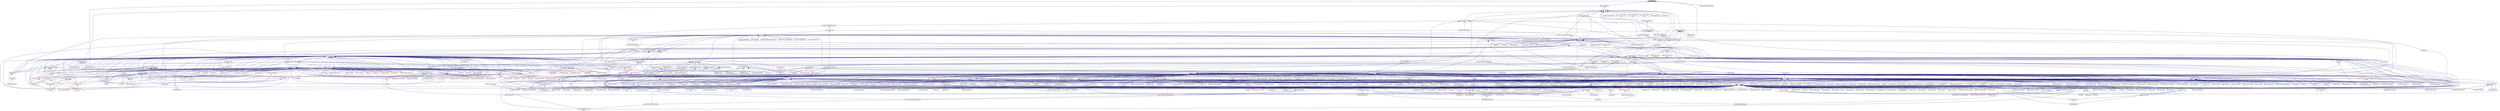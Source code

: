 digraph "split_gid.hpp"
{
  edge [fontname="Helvetica",fontsize="10",labelfontname="Helvetica",labelfontsize="10"];
  node [fontname="Helvetica",fontsize="10",shape=record];
  Node178 [label="split_gid.hpp",height=0.2,width=0.4,color="black", fillcolor="grey75", style="filled", fontcolor="black"];
  Node178 -> Node179 [dir="back",color="midnightblue",fontsize="10",style="solid",fontname="Helvetica"];
  Node179 [label="put_parcel.hpp",height=0.2,width=0.4,color="black", fillcolor="white", style="filled",URL="$df/d9a/put__parcel_8hpp.html"];
  Node179 -> Node180 [dir="back",color="midnightblue",fontsize="10",style="solid",fontname="Helvetica"];
  Node180 [label="big_boot_barrier.hpp",height=0.2,width=0.4,color="black", fillcolor="white", style="filled",URL="$d4/d0b/big__boot__barrier_8hpp.html"];
  Node180 -> Node181 [dir="back",color="midnightblue",fontsize="10",style="solid",fontname="Helvetica"];
  Node181 [label="addressing_service.cpp",height=0.2,width=0.4,color="black", fillcolor="white", style="filled",URL="$d7/d38/addressing__service_8cpp.html"];
  Node180 -> Node182 [dir="back",color="midnightblue",fontsize="10",style="solid",fontname="Helvetica"];
  Node182 [label="big_boot_barrier.cpp",height=0.2,width=0.4,color="black", fillcolor="white", style="filled",URL="$d9/d5e/big__boot__barrier_8cpp.html"];
  Node180 -> Node183 [dir="back",color="midnightblue",fontsize="10",style="solid",fontname="Helvetica"];
  Node183 [label="runtime_impl.cpp",height=0.2,width=0.4,color="black", fillcolor="white", style="filled",URL="$d2/d28/runtime__impl_8cpp.html"];
  Node179 -> Node184 [dir="back",color="midnightblue",fontsize="10",style="solid",fontname="Helvetica"];
  Node184 [label="apply.hpp",height=0.2,width=0.4,color="black", fillcolor="white", style="filled",URL="$de/d93/runtime_2applier_2apply_8hpp.html"];
  Node184 -> Node185 [dir="back",color="midnightblue",fontsize="10",style="solid",fontname="Helvetica"];
  Node185 [label="simple_central_tuplespace.hpp",height=0.2,width=0.4,color="black", fillcolor="white", style="filled",URL="$d0/d4b/stubs_2simple__central__tuplespace_8hpp.html"];
  Node185 -> Node186 [dir="back",color="midnightblue",fontsize="10",style="solid",fontname="Helvetica"];
  Node186 [label="simple_central_tuplespace.hpp",height=0.2,width=0.4,color="black", fillcolor="white", style="filled",URL="$d5/ddd/simple__central__tuplespace_8hpp.html"];
  Node186 -> Node187 [dir="back",color="midnightblue",fontsize="10",style="solid",fontname="Helvetica"];
  Node187 [label="simple_central_tuplespace\l_client.cpp",height=0.2,width=0.4,color="black", fillcolor="white", style="filled",URL="$d1/d7b/simple__central__tuplespace__client_8cpp.html"];
  Node184 -> Node188 [dir="back",color="midnightblue",fontsize="10",style="solid",fontname="Helvetica"];
  Node188 [label="apply.hpp",height=0.2,width=0.4,color="black", fillcolor="white", style="filled",URL="$d7/d4c/apply_8hpp.html"];
  Node188 -> Node189 [dir="back",color="midnightblue",fontsize="10",style="solid",fontname="Helvetica"];
  Node189 [label="widget.cpp",height=0.2,width=0.4,color="black", fillcolor="white", style="filled",URL="$da/d15/widget_8cpp.html"];
  Node188 -> Node190 [dir="back",color="midnightblue",fontsize="10",style="solid",fontname="Helvetica"];
  Node190 [label="ostream.hpp",height=0.2,width=0.4,color="black", fillcolor="white", style="filled",URL="$d1/d38/ostream_8hpp.html"];
  Node190 -> Node191 [dir="back",color="midnightblue",fontsize="10",style="solid",fontname="Helvetica"];
  Node191 [label="standard_streams.hpp",height=0.2,width=0.4,color="black", fillcolor="white", style="filled",URL="$db/d16/standard__streams_8hpp.html"];
  Node191 -> Node192 [dir="back",color="midnightblue",fontsize="10",style="solid",fontname="Helvetica"];
  Node192 [label="iostreams.hpp",height=0.2,width=0.4,color="red", fillcolor="white", style="filled",URL="$de/d22/iostreams_8hpp.html"];
  Node192 -> Node193 [dir="back",color="midnightblue",fontsize="10",style="solid",fontname="Helvetica"];
  Node193 [label="allgather.cpp",height=0.2,width=0.4,color="black", fillcolor="white", style="filled",URL="$d7/d06/allgather_8cpp.html"];
  Node192 -> Node194 [dir="back",color="midnightblue",fontsize="10",style="solid",fontname="Helvetica"];
  Node194 [label="allgather_and_gate.cpp",height=0.2,width=0.4,color="black", fillcolor="white", style="filled",URL="$d1/d56/allgather__and__gate_8cpp.html"];
  Node192 -> Node195 [dir="back",color="midnightblue",fontsize="10",style="solid",fontname="Helvetica"];
  Node195 [label="async_io_action.cpp",height=0.2,width=0.4,color="black", fillcolor="white", style="filled",URL="$d3/df5/async__io__action_8cpp.html"];
  Node192 -> Node196 [dir="back",color="midnightblue",fontsize="10",style="solid",fontname="Helvetica"];
  Node196 [label="async_io_external.cpp",height=0.2,width=0.4,color="black", fillcolor="white", style="filled",URL="$da/d9a/async__io__external_8cpp.html"];
  Node192 -> Node197 [dir="back",color="midnightblue",fontsize="10",style="solid",fontname="Helvetica"];
  Node197 [label="async_io_low_level.cpp",height=0.2,width=0.4,color="black", fillcolor="white", style="filled",URL="$dc/d10/async__io__low__level_8cpp.html"];
  Node192 -> Node198 [dir="back",color="midnightblue",fontsize="10",style="solid",fontname="Helvetica"];
  Node198 [label="async_io_simple.cpp",height=0.2,width=0.4,color="black", fillcolor="white", style="filled",URL="$da/db7/async__io__simple_8cpp.html"];
  Node192 -> Node199 [dir="back",color="midnightblue",fontsize="10",style="solid",fontname="Helvetica"];
  Node199 [label="os_thread_num.cpp",height=0.2,width=0.4,color="black", fillcolor="white", style="filled",URL="$d2/dfb/os__thread__num_8cpp.html"];
  Node192 -> Node200 [dir="back",color="midnightblue",fontsize="10",style="solid",fontname="Helvetica"];
  Node200 [label="rnd_future_reduce.cpp",height=0.2,width=0.4,color="black", fillcolor="white", style="filled",URL="$d1/db5/rnd__future__reduce_8cpp.html"];
  Node192 -> Node203 [dir="back",color="midnightblue",fontsize="10",style="solid",fontname="Helvetica"];
  Node203 [label="jacobi.cpp",height=0.2,width=0.4,color="black", fillcolor="white", style="filled",URL="$d2/d27/jacobi_8cpp.html"];
  Node192 -> Node204 [dir="back",color="midnightblue",fontsize="10",style="solid",fontname="Helvetica"];
  Node204 [label="stencil_iterator.hpp",height=0.2,width=0.4,color="black", fillcolor="white", style="filled",URL="$dc/d5c/server_2stencil__iterator_8hpp.html"];
  Node204 -> Node205 [dir="back",color="midnightblue",fontsize="10",style="solid",fontname="Helvetica"];
  Node205 [label="solver.hpp",height=0.2,width=0.4,color="red", fillcolor="white", style="filled",URL="$db/d9a/server_2solver_8hpp.html"];
  Node205 -> Node207 [dir="back",color="midnightblue",fontsize="10",style="solid",fontname="Helvetica"];
  Node207 [label="solver.cpp",height=0.2,width=0.4,color="black", fillcolor="white", style="filled",URL="$d6/d94/solver_8cpp.html"];
  Node204 -> Node208 [dir="back",color="midnightblue",fontsize="10",style="solid",fontname="Helvetica"];
  Node208 [label="stencil_iterator.cpp",height=0.2,width=0.4,color="black", fillcolor="white", style="filled",URL="$d6/de1/server_2stencil__iterator_8cpp.html"];
  Node204 -> Node209 [dir="back",color="midnightblue",fontsize="10",style="solid",fontname="Helvetica"];
  Node209 [label="stencil_iterator.cpp",height=0.2,width=0.4,color="black", fillcolor="white", style="filled",URL="$d7/d71/stencil__iterator_8cpp.html"];
  Node192 -> Node210 [dir="back",color="midnightblue",fontsize="10",style="solid",fontname="Helvetica"];
  Node210 [label="grid.cpp",height=0.2,width=0.4,color="black", fillcolor="white", style="filled",URL="$d6/d1b/jacobi__component_2grid_8cpp.html"];
  Node192 -> Node215 [dir="back",color="midnightblue",fontsize="10",style="solid",fontname="Helvetica"];
  Node215 [label="component_ctors.cpp",height=0.2,width=0.4,color="black", fillcolor="white", style="filled",URL="$d3/d2a/component__ctors_8cpp.html"];
  Node192 -> Node216 [dir="back",color="midnightblue",fontsize="10",style="solid",fontname="Helvetica"];
  Node216 [label="component_in_executable.cpp",height=0.2,width=0.4,color="black", fillcolor="white", style="filled",URL="$d8/d4b/component__in__executable_8cpp.html"];
  Node192 -> Node217 [dir="back",color="midnightblue",fontsize="10",style="solid",fontname="Helvetica"];
  Node217 [label="component_inheritance.cpp",height=0.2,width=0.4,color="black", fillcolor="white", style="filled",URL="$d8/d55/component__inheritance_8cpp.html"];
  Node192 -> Node218 [dir="back",color="midnightblue",fontsize="10",style="solid",fontname="Helvetica"];
  Node218 [label="component_with_executor.cpp",height=0.2,width=0.4,color="black", fillcolor="white", style="filled",URL="$d4/d20/component__with__executor_8cpp.html"];
  Node192 -> Node219 [dir="back",color="midnightblue",fontsize="10",style="solid",fontname="Helvetica"];
  Node219 [label="customize_async.cpp",height=0.2,width=0.4,color="black", fillcolor="white", style="filled",URL="$d0/d82/customize__async_8cpp.html"];
  Node192 -> Node220 [dir="back",color="midnightblue",fontsize="10",style="solid",fontname="Helvetica"];
  Node220 [label="enumerate_threads.cpp",height=0.2,width=0.4,color="black", fillcolor="white", style="filled",URL="$d3/dd4/enumerate__threads_8cpp.html"];
  Node192 -> Node221 [dir="back",color="midnightblue",fontsize="10",style="solid",fontname="Helvetica"];
  Node221 [label="error_handling.cpp",height=0.2,width=0.4,color="black", fillcolor="white", style="filled",URL="$d9/d96/error__handling_8cpp.html"];
  Node192 -> Node222 [dir="back",color="midnightblue",fontsize="10",style="solid",fontname="Helvetica"];
  Node222 [label="event_synchronization.cpp",height=0.2,width=0.4,color="black", fillcolor="white", style="filled",URL="$d0/d35/event__synchronization_8cpp.html"];
  Node192 -> Node223 [dir="back",color="midnightblue",fontsize="10",style="solid",fontname="Helvetica"];
  Node223 [label="fractals.cpp",height=0.2,width=0.4,color="black", fillcolor="white", style="filled",URL="$d8/d58/fractals_8cpp.html"];
  Node192 -> Node224 [dir="back",color="midnightblue",fontsize="10",style="solid",fontname="Helvetica"];
  Node224 [label="fractals_executor.cpp",height=0.2,width=0.4,color="black", fillcolor="white", style="filled",URL="$d9/da9/fractals__executor_8cpp.html"];
  Node192 -> Node225 [dir="back",color="midnightblue",fontsize="10",style="solid",fontname="Helvetica"];
  Node225 [label="hello_world.cpp",height=0.2,width=0.4,color="black", fillcolor="white", style="filled",URL="$d0/d67/hello__world_8cpp.html"];
  Node192 -> Node227 [dir="back",color="midnightblue",fontsize="10",style="solid",fontname="Helvetica"];
  Node227 [label="local_channel.cpp",height=0.2,width=0.4,color="black", fillcolor="white", style="filled",URL="$d0/d3e/local__channel_8cpp.html"];
  Node192 -> Node228 [dir="back",color="midnightblue",fontsize="10",style="solid",fontname="Helvetica"];
  Node228 [label="pingpong.cpp",height=0.2,width=0.4,color="black", fillcolor="white", style="filled",URL="$dd/d4d/pingpong_8cpp.html"];
  Node192 -> Node229 [dir="back",color="midnightblue",fontsize="10",style="solid",fontname="Helvetica"];
  Node229 [label="shared_mutex.cpp",height=0.2,width=0.4,color="black", fillcolor="white", style="filled",URL="$da/d0b/shared__mutex_8cpp.html"];
  Node192 -> Node233 [dir="back",color="midnightblue",fontsize="10",style="solid",fontname="Helvetica"];
  Node233 [label="sort_by_key_demo.cpp",height=0.2,width=0.4,color="black", fillcolor="white", style="filled",URL="$da/d20/sort__by__key__demo_8cpp.html"];
  Node192 -> Node235 [dir="back",color="midnightblue",fontsize="10",style="solid",fontname="Helvetica"];
  Node235 [label="vector_counting_dotproduct.cpp",height=0.2,width=0.4,color="black", fillcolor="white", style="filled",URL="$df/de9/vector__counting__dotproduct_8cpp.html"];
  Node192 -> Node236 [dir="back",color="midnightblue",fontsize="10",style="solid",fontname="Helvetica"];
  Node236 [label="vector_zip_dotproduct.cpp",height=0.2,width=0.4,color="black", fillcolor="white", style="filled",URL="$dc/d18/vector__zip__dotproduct_8cpp.html"];
  Node192 -> Node237 [dir="back",color="midnightblue",fontsize="10",style="solid",fontname="Helvetica"];
  Node237 [label="oversubscribing_resource\l_partitioner.cpp",height=0.2,width=0.4,color="black", fillcolor="white", style="filled",URL="$dd/dee/oversubscribing__resource__partitioner_8cpp.html"];
  Node192 -> Node238 [dir="back",color="midnightblue",fontsize="10",style="solid",fontname="Helvetica"];
  Node238 [label="simple_resource_partitioner.cpp",height=0.2,width=0.4,color="black", fillcolor="white", style="filled",URL="$d5/df9/simple__resource__partitioner_8cpp.html"];
  Node192 -> Node187 [dir="back",color="midnightblue",fontsize="10",style="solid",fontname="Helvetica"];
  Node192 -> Node244 [dir="back",color="midnightblue",fontsize="10",style="solid",fontname="Helvetica"];
  Node244 [label="parent_vs_child_stealing.cpp",height=0.2,width=0.4,color="black", fillcolor="white", style="filled",URL="$d2/d07/parent__vs__child__stealing_8cpp.html"];
  Node192 -> Node255 [dir="back",color="midnightblue",fontsize="10",style="solid",fontname="Helvetica"];
  Node255 [label="wait_all_timings.cpp",height=0.2,width=0.4,color="black", fillcolor="white", style="filled",URL="$d5/da1/wait__all__timings_8cpp.html"];
  Node192 -> Node257 [dir="back",color="midnightblue",fontsize="10",style="solid",fontname="Helvetica"];
  Node257 [label="osu_bcast.cpp",height=0.2,width=0.4,color="black", fillcolor="white", style="filled",URL="$d3/dca/osu__bcast_8cpp.html"];
  Node192 -> Node268 [dir="back",color="midnightblue",fontsize="10",style="solid",fontname="Helvetica"];
  Node268 [label="dataflow_future_swap.cpp",height=0.2,width=0.4,color="black", fillcolor="white", style="filled",URL="$dc/d8c/dataflow__future__swap_8cpp.html"];
  Node192 -> Node269 [dir="back",color="midnightblue",fontsize="10",style="solid",fontname="Helvetica"];
  Node269 [label="dataflow_future_swap2.cpp",height=0.2,width=0.4,color="black", fillcolor="white", style="filled",URL="$d1/db3/dataflow__future__swap2_8cpp.html"];
  Node192 -> Node273 [dir="back",color="midnightblue",fontsize="10",style="solid",fontname="Helvetica"];
  Node273 [label="function_serialization\l_728.cpp",height=0.2,width=0.4,color="black", fillcolor="white", style="filled",URL="$d8/db1/function__serialization__728_8cpp.html"];
  Node192 -> Node286 [dir="back",color="midnightblue",fontsize="10",style="solid",fontname="Helvetica"];
  Node286 [label="split_credit.cpp",height=0.2,width=0.4,color="black", fillcolor="white", style="filled",URL="$dc/d1c/split__credit_8cpp.html"];
  Node192 -> Node290 [dir="back",color="midnightblue",fontsize="10",style="solid",fontname="Helvetica"];
  Node290 [label="inheritance_2_classes\l_abstract.cpp",height=0.2,width=0.4,color="black", fillcolor="white", style="filled",URL="$dd/d8e/inheritance__2__classes__abstract_8cpp.html"];
  Node192 -> Node291 [dir="back",color="midnightblue",fontsize="10",style="solid",fontname="Helvetica"];
  Node291 [label="inheritance_2_classes\l_concrete.cpp",height=0.2,width=0.4,color="black", fillcolor="white", style="filled",URL="$d8/dc5/inheritance__2__classes__concrete_8cpp.html"];
  Node192 -> Node292 [dir="back",color="midnightblue",fontsize="10",style="solid",fontname="Helvetica"];
  Node292 [label="inheritance_3_classes\l_1_abstract.cpp",height=0.2,width=0.4,color="black", fillcolor="white", style="filled",URL="$dc/dfb/inheritance__3__classes__1__abstract_8cpp.html"];
  Node192 -> Node293 [dir="back",color="midnightblue",fontsize="10",style="solid",fontname="Helvetica"];
  Node293 [label="inheritance_3_classes\l_2_abstract.cpp",height=0.2,width=0.4,color="black", fillcolor="white", style="filled",URL="$dd/d34/inheritance__3__classes__2__abstract_8cpp.html"];
  Node192 -> Node294 [dir="back",color="midnightblue",fontsize="10",style="solid",fontname="Helvetica"];
  Node294 [label="inheritance_3_classes\l_concrete.cpp",height=0.2,width=0.4,color="black", fillcolor="white", style="filled",URL="$de/d09/inheritance__3__classes__concrete_8cpp.html"];
  Node192 -> Node295 [dir="back",color="midnightblue",fontsize="10",style="solid",fontname="Helvetica"];
  Node295 [label="migrate_component.cpp",height=0.2,width=0.4,color="black", fillcolor="white", style="filled",URL="$dc/d78/migrate__component_8cpp.html"];
  Node191 -> Node302 [dir="back",color="midnightblue",fontsize="10",style="solid",fontname="Helvetica"];
  Node302 [label="component_module.cpp",height=0.2,width=0.4,color="black", fillcolor="white", style="filled",URL="$da/d41/iostreams_2component__module_8cpp.html"];
  Node191 -> Node303 [dir="back",color="midnightblue",fontsize="10",style="solid",fontname="Helvetica"];
  Node303 [label="standard_streams.cpp",height=0.2,width=0.4,color="black", fillcolor="white", style="filled",URL="$da/d60/standard__streams_8cpp.html"];
  Node191 -> Node304 [dir="back",color="midnightblue",fontsize="10",style="solid",fontname="Helvetica"];
  Node304 [label="network_storage.cpp",height=0.2,width=0.4,color="black", fillcolor="white", style="filled",URL="$db/daa/network__storage_8cpp.html"];
  Node191 -> Node305 [dir="back",color="midnightblue",fontsize="10",style="solid",fontname="Helvetica"];
  Node305 [label="simple_profiler.hpp",height=0.2,width=0.4,color="black", fillcolor="white", style="filled",URL="$d8/d02/simple__profiler_8hpp.html"];
  Node305 -> Node304 [dir="back",color="midnightblue",fontsize="10",style="solid",fontname="Helvetica"];
  Node190 -> Node302 [dir="back",color="midnightblue",fontsize="10",style="solid",fontname="Helvetica"];
  Node190 -> Node303 [dir="back",color="midnightblue",fontsize="10",style="solid",fontname="Helvetica"];
  Node188 -> Node306 [dir="back",color="midnightblue",fontsize="10",style="solid",fontname="Helvetica"];
  Node306 [label="apply.hpp",height=0.2,width=0.4,color="black", fillcolor="white", style="filled",URL="$d6/d2c/include_2apply_8hpp.html"];
  Node306 -> Node227 [dir="back",color="midnightblue",fontsize="10",style="solid",fontname="Helvetica"];
  Node306 -> Node307 [dir="back",color="midnightblue",fontsize="10",style="solid",fontname="Helvetica"];
  Node307 [label="fail_compile_const\l_array_argument.cpp",height=0.2,width=0.4,color="black", fillcolor="white", style="filled",URL="$dc/dba/fail__compile__const__array__argument_8cpp.html"];
  Node306 -> Node308 [dir="back",color="midnightblue",fontsize="10",style="solid",fontname="Helvetica"];
  Node308 [label="succeed_compile_const\l_ref_argument.cpp",height=0.2,width=0.4,color="black", fillcolor="white", style="filled",URL="$d9/dc9/succeed__compile__const__ref__argument_8cpp.html"];
  Node306 -> Node309 [dir="back",color="midnightblue",fontsize="10",style="solid",fontname="Helvetica"];
  Node309 [label="apply_colocated.cpp",height=0.2,width=0.4,color="black", fillcolor="white", style="filled",URL="$d5/dd3/apply__colocated_8cpp.html"];
  Node306 -> Node310 [dir="back",color="midnightblue",fontsize="10",style="solid",fontname="Helvetica"];
  Node310 [label="apply_local.cpp",height=0.2,width=0.4,color="black", fillcolor="white", style="filled",URL="$dd/db5/apply__local_8cpp.html"];
  Node306 -> Node311 [dir="back",color="midnightblue",fontsize="10",style="solid",fontname="Helvetica"];
  Node311 [label="apply_local_executor.cpp",height=0.2,width=0.4,color="black", fillcolor="white", style="filled",URL="$db/d84/apply__local__executor_8cpp.html"];
  Node306 -> Node312 [dir="back",color="midnightblue",fontsize="10",style="solid",fontname="Helvetica"];
  Node312 [label="apply_local_executor\l_v1.cpp",height=0.2,width=0.4,color="black", fillcolor="white", style="filled",URL="$dd/d53/apply__local__executor__v1_8cpp.html"];
  Node306 -> Node313 [dir="back",color="midnightblue",fontsize="10",style="solid",fontname="Helvetica"];
  Node313 [label="apply_remote.cpp",height=0.2,width=0.4,color="black", fillcolor="white", style="filled",URL="$d9/d40/apply__remote_8cpp.html"];
  Node306 -> Node314 [dir="back",color="midnightblue",fontsize="10",style="solid",fontname="Helvetica"];
  Node314 [label="apply_remote_client.cpp",height=0.2,width=0.4,color="black", fillcolor="white", style="filled",URL="$d9/def/apply__remote__client_8cpp.html"];
  Node306 -> Node315 [dir="back",color="midnightblue",fontsize="10",style="solid",fontname="Helvetica"];
  Node315 [label="async_continue.cpp",height=0.2,width=0.4,color="black", fillcolor="white", style="filled",URL="$d4/d19/async__continue_8cpp.html"];
  Node306 -> Node316 [dir="back",color="midnightblue",fontsize="10",style="solid",fontname="Helvetica"];
  Node316 [label="async_continue_cb.cpp",height=0.2,width=0.4,color="black", fillcolor="white", style="filled",URL="$df/d37/async__continue__cb_8cpp.html"];
  Node306 -> Node317 [dir="back",color="midnightblue",fontsize="10",style="solid",fontname="Helvetica"];
  Node317 [label="async_continue_cb_colocated.cpp",height=0.2,width=0.4,color="black", fillcolor="white", style="filled",URL="$dd/dce/async__continue__cb__colocated_8cpp.html"];
  Node306 -> Node318 [dir="back",color="midnightblue",fontsize="10",style="solid",fontname="Helvetica"];
  Node318 [label="async_local.cpp",height=0.2,width=0.4,color="black", fillcolor="white", style="filled",URL="$d3/d4c/async__local_8cpp.html"];
  Node306 -> Node319 [dir="back",color="midnightblue",fontsize="10",style="solid",fontname="Helvetica"];
  Node319 [label="async_local_executor.cpp",height=0.2,width=0.4,color="black", fillcolor="white", style="filled",URL="$d4/dce/async__local__executor_8cpp.html"];
  Node306 -> Node320 [dir="back",color="midnightblue",fontsize="10",style="solid",fontname="Helvetica"];
  Node320 [label="async_local_executor\l_v1.cpp",height=0.2,width=0.4,color="black", fillcolor="white", style="filled",URL="$da/d4a/async__local__executor__v1_8cpp.html"];
  Node306 -> Node321 [dir="back",color="midnightblue",fontsize="10",style="solid",fontname="Helvetica"];
  Node321 [label="channel.cpp",height=0.2,width=0.4,color="black", fillcolor="white", style="filled",URL="$dd/d5f/channel_8cpp.html"];
  Node306 -> Node322 [dir="back",color="midnightblue",fontsize="10",style="solid",fontname="Helvetica"];
  Node322 [label="channel_local.cpp",height=0.2,width=0.4,color="black", fillcolor="white", style="filled",URL="$d6/d3e/channel__local_8cpp.html"];
  Node306 -> Node323 [dir="back",color="midnightblue",fontsize="10",style="solid",fontname="Helvetica"];
  Node323 [label="zero_copy_serialization.cpp",height=0.2,width=0.4,color="black", fillcolor="white", style="filled",URL="$d4/dea/zero__copy__serialization_8cpp.html"];
  Node188 -> Node324 [dir="back",color="midnightblue",fontsize="10",style="solid",fontname="Helvetica"];
  Node324 [label="dataflow.hpp",height=0.2,width=0.4,color="black", fillcolor="white", style="filled",URL="$db/d03/lcos_2dataflow_8hpp.html"];
  Node324 -> Node325 [dir="back",color="midnightblue",fontsize="10",style="solid",fontname="Helvetica"];
  Node325 [label="dataflow.hpp",height=0.2,width=0.4,color="black", fillcolor="white", style="filled",URL="$d6/dd8/dataflow_8hpp.html"];
  Node325 -> Node326 [dir="back",color="midnightblue",fontsize="10",style="solid",fontname="Helvetica"];
  Node326 [label="jacobi_hpx.cpp",height=0.2,width=0.4,color="black", fillcolor="white", style="filled",URL="$d8/d72/jacobi__hpx_8cpp.html"];
  Node325 -> Node327 [dir="back",color="midnightblue",fontsize="10",style="solid",fontname="Helvetica"];
  Node327 [label="interest_calculator.cpp",height=0.2,width=0.4,color="black", fillcolor="white", style="filled",URL="$d2/d86/interest__calculator_8cpp.html"];
  Node325 -> Node328 [dir="back",color="midnightblue",fontsize="10",style="solid",fontname="Helvetica"];
  Node328 [label="target_distribution\l_policy.hpp",height=0.2,width=0.4,color="red", fillcolor="white", style="filled",URL="$d4/d4a/compute_2host_2target__distribution__policy_8hpp.html"];
  Node325 -> Node336 [dir="back",color="midnightblue",fontsize="10",style="solid",fontname="Helvetica"];
  Node336 [label="dataflow.hpp",height=0.2,width=0.4,color="black", fillcolor="white", style="filled",URL="$db/db6/include_2dataflow_8hpp.html"];
  Node336 -> Node337 [dir="back",color="midnightblue",fontsize="10",style="solid",fontname="Helvetica"];
  Node337 [label="lcos.hpp",height=0.2,width=0.4,color="black", fillcolor="white", style="filled",URL="$d5/deb/lcos_8hpp.html"];
  Node337 -> Node194 [dir="back",color="midnightblue",fontsize="10",style="solid",fontname="Helvetica"];
  Node337 -> Node338 [dir="back",color="midnightblue",fontsize="10",style="solid",fontname="Helvetica"];
  Node338 [label="apex_balance.cpp",height=0.2,width=0.4,color="black", fillcolor="white", style="filled",URL="$d4/d8e/apex__balance_8cpp.html"];
  Node337 -> Node339 [dir="back",color="midnightblue",fontsize="10",style="solid",fontname="Helvetica"];
  Node339 [label="apex_policy_engine\l_active_thread_count.cpp",height=0.2,width=0.4,color="black", fillcolor="white", style="filled",URL="$d5/d01/apex__policy__engine__active__thread__count_8cpp.html"];
  Node337 -> Node340 [dir="back",color="midnightblue",fontsize="10",style="solid",fontname="Helvetica"];
  Node340 [label="apex_policy_engine\l_events.cpp",height=0.2,width=0.4,color="black", fillcolor="white", style="filled",URL="$df/d0f/apex__policy__engine__events_8cpp.html"];
  Node337 -> Node341 [dir="back",color="midnightblue",fontsize="10",style="solid",fontname="Helvetica"];
  Node341 [label="apex_policy_engine\l_periodic.cpp",height=0.2,width=0.4,color="black", fillcolor="white", style="filled",URL="$d5/d7b/apex__policy__engine__periodic_8cpp.html"];
  Node337 -> Node342 [dir="back",color="midnightblue",fontsize="10",style="solid",fontname="Helvetica"];
  Node342 [label="heartbeat.cpp",height=0.2,width=0.4,color="black", fillcolor="white", style="filled",URL="$d8/d98/heartbeat_8cpp.html"];
  Node337 -> Node343 [dir="back",color="midnightblue",fontsize="10",style="solid",fontname="Helvetica"];
  Node343 [label="hello_world_component.hpp",height=0.2,width=0.4,color="red", fillcolor="white", style="filled",URL="$df/df0/hello__world__component_8hpp.html"];
  Node337 -> Node345 [dir="back",color="midnightblue",fontsize="10",style="solid",fontname="Helvetica"];
  Node345 [label="row.hpp",height=0.2,width=0.4,color="red", fillcolor="white", style="filled",URL="$dc/d69/row_8hpp.html"];
  Node345 -> Node204 [dir="back",color="midnightblue",fontsize="10",style="solid",fontname="Helvetica"];
  Node345 -> Node210 [dir="back",color="midnightblue",fontsize="10",style="solid",fontname="Helvetica"];
  Node337 -> Node347 [dir="back",color="midnightblue",fontsize="10",style="solid",fontname="Helvetica"];
  Node347 [label="stencil_iterator.hpp",height=0.2,width=0.4,color="black", fillcolor="white", style="filled",URL="$d4/dc8/stencil__iterator_8hpp.html"];
  Node347 -> Node205 [dir="back",color="midnightblue",fontsize="10",style="solid",fontname="Helvetica"];
  Node347 -> Node204 [dir="back",color="midnightblue",fontsize="10",style="solid",fontname="Helvetica"];
  Node347 -> Node209 [dir="back",color="midnightblue",fontsize="10",style="solid",fontname="Helvetica"];
  Node337 -> Node204 [dir="back",color="midnightblue",fontsize="10",style="solid",fontname="Helvetica"];
  Node337 -> Node326 [dir="back",color="midnightblue",fontsize="10",style="solid",fontname="Helvetica"];
  Node337 -> Node348 [dir="back",color="midnightblue",fontsize="10",style="solid",fontname="Helvetica"];
  Node348 [label="jacobi_nonuniform_hpx.cpp",height=0.2,width=0.4,color="black", fillcolor="white", style="filled",URL="$de/d56/jacobi__nonuniform__hpx_8cpp.html"];
  Node337 -> Node220 [dir="back",color="midnightblue",fontsize="10",style="solid",fontname="Helvetica"];
  Node337 -> Node349 [dir="back",color="midnightblue",fontsize="10",style="solid",fontname="Helvetica"];
  Node349 [label="fibonacci_await.cpp",height=0.2,width=0.4,color="black", fillcolor="white", style="filled",URL="$dc/d1c/fibonacci__await_8cpp.html"];
  Node337 -> Node350 [dir="back",color="midnightblue",fontsize="10",style="solid",fontname="Helvetica"];
  Node350 [label="fibonacci_dataflow.cpp",height=0.2,width=0.4,color="black", fillcolor="white", style="filled",URL="$df/d3d/fibonacci__dataflow_8cpp.html"];
  Node337 -> Node351 [dir="back",color="midnightblue",fontsize="10",style="solid",fontname="Helvetica"];
  Node351 [label="fibonacci_futures.cpp",height=0.2,width=0.4,color="black", fillcolor="white", style="filled",URL="$d6/de3/fibonacci__futures_8cpp.html"];
  Node337 -> Node352 [dir="back",color="midnightblue",fontsize="10",style="solid",fontname="Helvetica"];
  Node352 [label="fibonacci_futures_distributed.cpp",height=0.2,width=0.4,color="black", fillcolor="white", style="filled",URL="$d1/dc9/fibonacci__futures__distributed_8cpp.html"];
  Node337 -> Node223 [dir="back",color="midnightblue",fontsize="10",style="solid",fontname="Helvetica"];
  Node337 -> Node224 [dir="back",color="midnightblue",fontsize="10",style="solid",fontname="Helvetica"];
  Node337 -> Node353 [dir="back",color="midnightblue",fontsize="10",style="solid",fontname="Helvetica"];
  Node353 [label="fractals_struct.cpp",height=0.2,width=0.4,color="black", fillcolor="white", style="filled",URL="$d8/d2f/fractals__struct_8cpp.html"];
  Node337 -> Node225 [dir="back",color="midnightblue",fontsize="10",style="solid",fontname="Helvetica"];
  Node337 -> Node354 [dir="back",color="midnightblue",fontsize="10",style="solid",fontname="Helvetica"];
  Node354 [label="latch_local.cpp",height=0.2,width=0.4,color="black", fillcolor="white", style="filled",URL="$dd/dd3/latch__local_8cpp.html"];
  Node337 -> Node355 [dir="back",color="midnightblue",fontsize="10",style="solid",fontname="Helvetica"];
  Node355 [label="latch_remote.cpp",height=0.2,width=0.4,color="black", fillcolor="white", style="filled",URL="$df/d59/latch__remote_8cpp.html"];
  Node337 -> Node227 [dir="back",color="midnightblue",fontsize="10",style="solid",fontname="Helvetica"];
  Node337 -> Node228 [dir="back",color="midnightblue",fontsize="10",style="solid",fontname="Helvetica"];
  Node337 -> Node229 [dir="back",color="midnightblue",fontsize="10",style="solid",fontname="Helvetica"];
  Node337 -> Node356 [dir="back",color="midnightblue",fontsize="10",style="solid",fontname="Helvetica"];
  Node356 [label="wait_composition.cpp",height=0.2,width=0.4,color="black", fillcolor="white", style="filled",URL="$d6/d13/wait__composition_8cpp.html"];
  Node337 -> Node357 [dir="back",color="midnightblue",fontsize="10",style="solid",fontname="Helvetica"];
  Node357 [label="sheneos_compare.cpp",height=0.2,width=0.4,color="black", fillcolor="white", style="filled",URL="$dc/d11/sheneos__compare_8cpp.html"];
  Node337 -> Node358 [dir="back",color="midnightblue",fontsize="10",style="solid",fontname="Helvetica"];
  Node358 [label="spell_check_file.cpp",height=0.2,width=0.4,color="black", fillcolor="white", style="filled",URL="$df/df7/spell__check__file_8cpp.html"];
  Node337 -> Node359 [dir="back",color="midnightblue",fontsize="10",style="solid",fontname="Helvetica"];
  Node359 [label="spell_check_simple.cpp",height=0.2,width=0.4,color="black", fillcolor="white", style="filled",URL="$dd/d54/spell__check__simple_8cpp.html"];
  Node337 -> Node187 [dir="back",color="midnightblue",fontsize="10",style="solid",fontname="Helvetica"];
  Node337 -> Node360 [dir="back",color="midnightblue",fontsize="10",style="solid",fontname="Helvetica"];
  Node360 [label="hpx.hpp",height=0.2,width=0.4,color="red", fillcolor="white", style="filled",URL="$d0/daa/hpx_8hpp.html"];
  Node360 -> Node361 [dir="back",color="midnightblue",fontsize="10",style="solid",fontname="Helvetica"];
  Node361 [label="1d_stencil_1.cpp",height=0.2,width=0.4,color="black", fillcolor="white", style="filled",URL="$d2/db1/1d__stencil__1_8cpp.html"];
  Node360 -> Node362 [dir="back",color="midnightblue",fontsize="10",style="solid",fontname="Helvetica"];
  Node362 [label="1d_stencil_2.cpp",height=0.2,width=0.4,color="black", fillcolor="white", style="filled",URL="$d3/dd1/1d__stencil__2_8cpp.html"];
  Node360 -> Node363 [dir="back",color="midnightblue",fontsize="10",style="solid",fontname="Helvetica"];
  Node363 [label="1d_stencil_3.cpp",height=0.2,width=0.4,color="black", fillcolor="white", style="filled",URL="$db/d19/1d__stencil__3_8cpp.html"];
  Node360 -> Node364 [dir="back",color="midnightblue",fontsize="10",style="solid",fontname="Helvetica"];
  Node364 [label="1d_stencil_4.cpp",height=0.2,width=0.4,color="black", fillcolor="white", style="filled",URL="$d1/d7d/1d__stencil__4_8cpp.html"];
  Node360 -> Node365 [dir="back",color="midnightblue",fontsize="10",style="solid",fontname="Helvetica"];
  Node365 [label="1d_stencil_4_parallel.cpp",height=0.2,width=0.4,color="black", fillcolor="white", style="filled",URL="$d6/d05/1d__stencil__4__parallel_8cpp.html"];
  Node360 -> Node366 [dir="back",color="midnightblue",fontsize="10",style="solid",fontname="Helvetica"];
  Node366 [label="1d_stencil_4_repart.cpp",height=0.2,width=0.4,color="black", fillcolor="white", style="filled",URL="$d0/d6b/1d__stencil__4__repart_8cpp.html"];
  Node360 -> Node367 [dir="back",color="midnightblue",fontsize="10",style="solid",fontname="Helvetica"];
  Node367 [label="1d_stencil_4_throttle.cpp",height=0.2,width=0.4,color="black", fillcolor="white", style="filled",URL="$d6/de5/1d__stencil__4__throttle_8cpp.html"];
  Node360 -> Node368 [dir="back",color="midnightblue",fontsize="10",style="solid",fontname="Helvetica"];
  Node368 [label="1d_stencil_5.cpp",height=0.2,width=0.4,color="black", fillcolor="white", style="filled",URL="$d7/d2a/1d__stencil__5_8cpp.html"];
  Node360 -> Node369 [dir="back",color="midnightblue",fontsize="10",style="solid",fontname="Helvetica"];
  Node369 [label="1d_stencil_6.cpp",height=0.2,width=0.4,color="black", fillcolor="white", style="filled",URL="$db/de7/1d__stencil__6_8cpp.html"];
  Node360 -> Node370 [dir="back",color="midnightblue",fontsize="10",style="solid",fontname="Helvetica"];
  Node370 [label="1d_stencil_7.cpp",height=0.2,width=0.4,color="black", fillcolor="white", style="filled",URL="$d4/d5a/1d__stencil__7_8cpp.html"];
  Node360 -> Node371 [dir="back",color="midnightblue",fontsize="10",style="solid",fontname="Helvetica"];
  Node371 [label="1d_stencil_8.cpp",height=0.2,width=0.4,color="black", fillcolor="white", style="filled",URL="$df/de0/1d__stencil__8_8cpp.html"];
  Node360 -> Node372 [dir="back",color="midnightblue",fontsize="10",style="solid",fontname="Helvetica"];
  Node372 [label="accumulator.cpp",height=0.2,width=0.4,color="black", fillcolor="white", style="filled",URL="$d1/d81/accumulator_8cpp.html"];
  Node360 -> Node373 [dir="back",color="midnightblue",fontsize="10",style="solid",fontname="Helvetica"];
  Node373 [label="accumulator.hpp",height=0.2,width=0.4,color="black", fillcolor="white", style="filled",URL="$d4/d9d/server_2accumulator_8hpp.html"];
  Node373 -> Node372 [dir="back",color="midnightblue",fontsize="10",style="solid",fontname="Helvetica"];
  Node373 -> Node374 [dir="back",color="midnightblue",fontsize="10",style="solid",fontname="Helvetica"];
  Node374 [label="accumulator.hpp",height=0.2,width=0.4,color="red", fillcolor="white", style="filled",URL="$d8/d5e/accumulator_8hpp.html"];
  Node360 -> Node376 [dir="back",color="midnightblue",fontsize="10",style="solid",fontname="Helvetica"];
  Node376 [label="template_function_accumulator.hpp",height=0.2,width=0.4,color="black", fillcolor="white", style="filled",URL="$d7/da6/server_2template__function__accumulator_8hpp.html"];
  Node376 -> Node377 [dir="back",color="midnightblue",fontsize="10",style="solid",fontname="Helvetica"];
  Node377 [label="template_function_accumulator.cpp",height=0.2,width=0.4,color="black", fillcolor="white", style="filled",URL="$d5/d02/template__function__accumulator_8cpp.html"];
  Node376 -> Node378 [dir="back",color="midnightblue",fontsize="10",style="solid",fontname="Helvetica"];
  Node378 [label="template_function_accumulator.hpp",height=0.2,width=0.4,color="red", fillcolor="white", style="filled",URL="$d3/de9/template__function__accumulator_8hpp.html"];
  Node360 -> Node380 [dir="back",color="midnightblue",fontsize="10",style="solid",fontname="Helvetica"];
  Node380 [label="template_accumulator.cpp",height=0.2,width=0.4,color="black", fillcolor="white", style="filled",URL="$d0/d4a/template__accumulator_8cpp.html"];
  Node360 -> Node377 [dir="back",color="midnightblue",fontsize="10",style="solid",fontname="Helvetica"];
  Node360 -> Node378 [dir="back",color="midnightblue",fontsize="10",style="solid",fontname="Helvetica"];
  Node360 -> Node381 [dir="back",color="midnightblue",fontsize="10",style="solid",fontname="Helvetica"];
  Node381 [label="allgather_module.cpp",height=0.2,width=0.4,color="black", fillcolor="white", style="filled",URL="$df/de4/allgather__module_8cpp.html"];
  Node360 -> Node193 [dir="back",color="midnightblue",fontsize="10",style="solid",fontname="Helvetica"];
  Node360 -> Node194 [dir="back",color="midnightblue",fontsize="10",style="solid",fontname="Helvetica"];
  Node360 -> Node382 [dir="back",color="midnightblue",fontsize="10",style="solid",fontname="Helvetica"];
  Node382 [label="ag_client.cpp",height=0.2,width=0.4,color="black", fillcolor="white", style="filled",URL="$d4/d5d/ag__client_8cpp.html"];
  Node360 -> Node383 [dir="back",color="midnightblue",fontsize="10",style="solid",fontname="Helvetica"];
  Node383 [label="hpx_thread_phase.cpp",height=0.2,width=0.4,color="black", fillcolor="white", style="filled",URL="$d5/dca/hpx__thread__phase_8cpp.html"];
  Node360 -> Node199 [dir="back",color="midnightblue",fontsize="10",style="solid",fontname="Helvetica"];
  Node360 -> Node384 [dir="back",color="midnightblue",fontsize="10",style="solid",fontname="Helvetica"];
  Node384 [label="cancelable_action.cpp",height=0.2,width=0.4,color="black", fillcolor="white", style="filled",URL="$d5/d0c/cancelable__action_8cpp.html"];
  Node360 -> Node385 [dir="back",color="midnightblue",fontsize="10",style="solid",fontname="Helvetica"];
  Node385 [label="cancelable_action.hpp",height=0.2,width=0.4,color="black", fillcolor="white", style="filled",URL="$d5/d4d/server_2cancelable__action_8hpp.html"];
  Node385 -> Node384 [dir="back",color="midnightblue",fontsize="10",style="solid",fontname="Helvetica"];
  Node385 -> Node386 [dir="back",color="midnightblue",fontsize="10",style="solid",fontname="Helvetica"];
  Node386 [label="cancelable_action.hpp",height=0.2,width=0.4,color="black", fillcolor="white", style="filled",URL="$d0/da3/stubs_2cancelable__action_8hpp.html"];
  Node386 -> Node387 [dir="back",color="midnightblue",fontsize="10",style="solid",fontname="Helvetica"];
  Node387 [label="cancelable_action.hpp",height=0.2,width=0.4,color="black", fillcolor="white", style="filled",URL="$d6/d28/cancelable__action_8hpp.html"];
  Node387 -> Node388 [dir="back",color="midnightblue",fontsize="10",style="solid",fontname="Helvetica"];
  Node388 [label="cancelable_action_client.cpp",height=0.2,width=0.4,color="black", fillcolor="white", style="filled",URL="$d1/db8/cancelable__action__client_8cpp.html"];
  Node360 -> Node386 [dir="back",color="midnightblue",fontsize="10",style="solid",fontname="Helvetica"];
  Node360 -> Node388 [dir="back",color="midnightblue",fontsize="10",style="solid",fontname="Helvetica"];
  Node360 -> Node331 [dir="back",color="midnightblue",fontsize="10",style="solid",fontname="Helvetica"];
  Node331 [label="cublas_matmul.cpp",height=0.2,width=0.4,color="black", fillcolor="white", style="filled",URL="$dd/d84/cublas__matmul_8cpp.html"];
  Node360 -> Node389 [dir="back",color="midnightblue",fontsize="10",style="solid",fontname="Helvetica"];
  Node389 [label="win_perf_counters.cpp",height=0.2,width=0.4,color="black", fillcolor="white", style="filled",URL="$d8/d11/win__perf__counters_8cpp.html"];
  Node360 -> Node390 [dir="back",color="midnightblue",fontsize="10",style="solid",fontname="Helvetica"];
  Node390 [label="win_perf_counters.hpp",height=0.2,width=0.4,color="black", fillcolor="white", style="filled",URL="$d5/da7/win__perf__counters_8hpp.html"];
  Node360 -> Node343 [dir="back",color="midnightblue",fontsize="10",style="solid",fontname="Helvetica"];
  Node360 -> Node391 [dir="back",color="midnightblue",fontsize="10",style="solid",fontname="Helvetica"];
  Node391 [label="interpolate1d.cpp",height=0.2,width=0.4,color="black", fillcolor="white", style="filled",URL="$d0/d05/interpolate1d_8cpp.html"];
  Node360 -> Node392 [dir="back",color="midnightblue",fontsize="10",style="solid",fontname="Helvetica"];
  Node392 [label="partition.hpp",height=0.2,width=0.4,color="black", fillcolor="white", style="filled",URL="$d0/d7a/examples_2interpolate1d_2interpolate1d_2partition_8hpp.html"];
  Node392 -> Node391 [dir="back",color="midnightblue",fontsize="10",style="solid",fontname="Helvetica"];
  Node392 -> Node393 [dir="back",color="midnightblue",fontsize="10",style="solid",fontname="Helvetica"];
  Node393 [label="interpolate1d.hpp",height=0.2,width=0.4,color="red", fillcolor="white", style="filled",URL="$d4/dc7/interpolate1d_8hpp.html"];
  Node393 -> Node391 [dir="back",color="midnightblue",fontsize="10",style="solid",fontname="Helvetica"];
  Node360 -> Node395 [dir="back",color="midnightblue",fontsize="10",style="solid",fontname="Helvetica"];
  Node395 [label="partition.hpp",height=0.2,width=0.4,color="black", fillcolor="white", style="filled",URL="$d0/dff/examples_2interpolate1d_2interpolate1d_2server_2partition_8hpp.html"];
  Node395 -> Node392 [dir="back",color="midnightblue",fontsize="10",style="solid",fontname="Helvetica"];
  Node395 -> Node396 [dir="back",color="midnightblue",fontsize="10",style="solid",fontname="Helvetica"];
  Node396 [label="partition.cpp",height=0.2,width=0.4,color="black", fillcolor="white", style="filled",URL="$d0/d4f/examples_2interpolate1d_2interpolate1d_2server_2partition_8cpp.html"];
  Node360 -> Node393 [dir="back",color="midnightblue",fontsize="10",style="solid",fontname="Helvetica"];
  Node360 -> Node397 [dir="back",color="midnightblue",fontsize="10",style="solid",fontname="Helvetica"];
  Node397 [label="read_values.cpp",height=0.2,width=0.4,color="black", fillcolor="white", style="filled",URL="$d0/d8c/interpolate1d_2interpolate1d_2read__values_8cpp.html"];
  Node360 -> Node396 [dir="back",color="midnightblue",fontsize="10",style="solid",fontname="Helvetica"];
  Node360 -> Node203 [dir="back",color="midnightblue",fontsize="10",style="solid",fontname="Helvetica"];
  Node360 -> Node210 [dir="back",color="midnightblue",fontsize="10",style="solid",fontname="Helvetica"];
  Node360 -> Node398 [dir="back",color="midnightblue",fontsize="10",style="solid",fontname="Helvetica"];
  Node398 [label="row.cpp",height=0.2,width=0.4,color="black", fillcolor="white", style="filled",URL="$d3/d86/server_2row_8cpp.html"];
  Node360 -> Node207 [dir="back",color="midnightblue",fontsize="10",style="solid",fontname="Helvetica"];
  Node360 -> Node208 [dir="back",color="midnightblue",fontsize="10",style="solid",fontname="Helvetica"];
  Node360 -> Node209 [dir="back",color="midnightblue",fontsize="10",style="solid",fontname="Helvetica"];
  Node360 -> Node399 [dir="back",color="midnightblue",fontsize="10",style="solid",fontname="Helvetica"];
  Node399 [label="jacobi.cpp",height=0.2,width=0.4,color="black", fillcolor="white", style="filled",URL="$d3/d44/smp_2jacobi_8cpp.html"];
  Node360 -> Node326 [dir="back",color="midnightblue",fontsize="10",style="solid",fontname="Helvetica"];
  Node360 -> Node400 [dir="back",color="midnightblue",fontsize="10",style="solid",fontname="Helvetica"];
  Node400 [label="jacobi_nonuniform.cpp",height=0.2,width=0.4,color="black", fillcolor="white", style="filled",URL="$dd/ddc/jacobi__nonuniform_8cpp.html"];
  Node360 -> Node348 [dir="back",color="midnightblue",fontsize="10",style="solid",fontname="Helvetica"];
  Node360 -> Node401 [dir="back",color="midnightblue",fontsize="10",style="solid",fontname="Helvetica"];
  Node401 [label="nqueen.cpp",height=0.2,width=0.4,color="black", fillcolor="white", style="filled",URL="$db/dca/nqueen_8cpp.html"];
  Node360 -> Node402 [dir="back",color="midnightblue",fontsize="10",style="solid",fontname="Helvetica"];
  Node402 [label="nqueen.hpp",height=0.2,width=0.4,color="red", fillcolor="white", style="filled",URL="$de/d58/server_2nqueen_8hpp.html"];
  Node402 -> Node401 [dir="back",color="midnightblue",fontsize="10",style="solid",fontname="Helvetica"];
  Node360 -> Node405 [dir="back",color="midnightblue",fontsize="10",style="solid",fontname="Helvetica"];
  Node405 [label="nqueen_client.cpp",height=0.2,width=0.4,color="black", fillcolor="white", style="filled",URL="$d3/d5e/nqueen__client_8cpp.html"];
  Node360 -> Node406 [dir="back",color="midnightblue",fontsize="10",style="solid",fontname="Helvetica"];
  Node406 [label="sine.cpp",height=0.2,width=0.4,color="black", fillcolor="white", style="filled",URL="$d3/d0d/server_2sine_8cpp.html"];
  Node360 -> Node407 [dir="back",color="midnightblue",fontsize="10",style="solid",fontname="Helvetica"];
  Node407 [label="sine.hpp",height=0.2,width=0.4,color="black", fillcolor="white", style="filled",URL="$d8/dac/sine_8hpp.html"];
  Node407 -> Node406 [dir="back",color="midnightblue",fontsize="10",style="solid",fontname="Helvetica"];
  Node407 -> Node408 [dir="back",color="midnightblue",fontsize="10",style="solid",fontname="Helvetica"];
  Node408 [label="sine.cpp",height=0.2,width=0.4,color="black", fillcolor="white", style="filled",URL="$d5/dd8/sine_8cpp.html"];
  Node360 -> Node408 [dir="back",color="midnightblue",fontsize="10",style="solid",fontname="Helvetica"];
  Node360 -> Node409 [dir="back",color="midnightblue",fontsize="10",style="solid",fontname="Helvetica"];
  Node409 [label="sine_client.cpp",height=0.2,width=0.4,color="black", fillcolor="white", style="filled",URL="$db/d62/sine__client_8cpp.html"];
  Node360 -> Node410 [dir="back",color="midnightblue",fontsize="10",style="solid",fontname="Helvetica"];
  Node410 [label="qt.cpp",height=0.2,width=0.4,color="black", fillcolor="white", style="filled",URL="$df/d90/qt_8cpp.html"];
  Node360 -> Node411 [dir="back",color="midnightblue",fontsize="10",style="solid",fontname="Helvetica"];
  Node411 [label="queue_client.cpp",height=0.2,width=0.4,color="black", fillcolor="white", style="filled",URL="$d7/d96/queue__client_8cpp.html"];
  Node360 -> Node219 [dir="back",color="midnightblue",fontsize="10",style="solid",fontname="Helvetica"];
  Node360 -> Node412 [dir="back",color="midnightblue",fontsize="10",style="solid",fontname="Helvetica"];
  Node412 [label="data_actions.cpp",height=0.2,width=0.4,color="black", fillcolor="white", style="filled",URL="$dc/d68/data__actions_8cpp.html"];
  Node360 -> Node221 [dir="back",color="midnightblue",fontsize="10",style="solid",fontname="Helvetica"];
  Node360 -> Node222 [dir="back",color="midnightblue",fontsize="10",style="solid",fontname="Helvetica"];
  Node360 -> Node413 [dir="back",color="midnightblue",fontsize="10",style="solid",fontname="Helvetica"];
  Node413 [label="factorial.cpp",height=0.2,width=0.4,color="black", fillcolor="white", style="filled",URL="$d9/d00/factorial_8cpp.html"];
  Node360 -> Node414 [dir="back",color="midnightblue",fontsize="10",style="solid",fontname="Helvetica"];
  Node414 [label="file_serialization.cpp",height=0.2,width=0.4,color="black", fillcolor="white", style="filled",URL="$de/d58/file__serialization_8cpp.html"];
  Node360 -> Node415 [dir="back",color="midnightblue",fontsize="10",style="solid",fontname="Helvetica"];
  Node415 [label="init_globally.cpp",height=0.2,width=0.4,color="black", fillcolor="white", style="filled",URL="$d6/dad/init__globally_8cpp.html"];
  Node360 -> Node327 [dir="back",color="midnightblue",fontsize="10",style="solid",fontname="Helvetica"];
  Node360 -> Node416 [dir="back",color="midnightblue",fontsize="10",style="solid",fontname="Helvetica"];
  Node416 [label="non_atomic_rma.cpp",height=0.2,width=0.4,color="black", fillcolor="white", style="filled",URL="$d7/d8b/non__atomic__rma_8cpp.html"];
  Node360 -> Node417 [dir="back",color="midnightblue",fontsize="10",style="solid",fontname="Helvetica"];
  Node417 [label="partitioned_vector\l_spmd_foreach.cpp",height=0.2,width=0.4,color="black", fillcolor="white", style="filled",URL="$db/d7c/partitioned__vector__spmd__foreach_8cpp.html"];
  Node360 -> Node418 [dir="back",color="midnightblue",fontsize="10",style="solid",fontname="Helvetica"];
  Node418 [label="pipeline1.cpp",height=0.2,width=0.4,color="black", fillcolor="white", style="filled",URL="$d5/d77/pipeline1_8cpp.html"];
  Node360 -> Node419 [dir="back",color="midnightblue",fontsize="10",style="solid",fontname="Helvetica"];
  Node419 [label="quicksort.cpp",height=0.2,width=0.4,color="black", fillcolor="white", style="filled",URL="$d3/d1e/quicksort_8cpp.html"];
  Node360 -> Node420 [dir="back",color="midnightblue",fontsize="10",style="solid",fontname="Helvetica"];
  Node420 [label="receive_buffer.cpp",height=0.2,width=0.4,color="black", fillcolor="white", style="filled",URL="$d7/d10/receive__buffer_8cpp.html"];
  Node360 -> Node421 [dir="back",color="midnightblue",fontsize="10",style="solid",fontname="Helvetica"];
  Node421 [label="safe_object.cpp",height=0.2,width=0.4,color="black", fillcolor="white", style="filled",URL="$dd/d52/safe__object_8cpp.html"];
  Node360 -> Node233 [dir="back",color="midnightblue",fontsize="10",style="solid",fontname="Helvetica"];
  Node360 -> Node422 [dir="back",color="midnightblue",fontsize="10",style="solid",fontname="Helvetica"];
  Node422 [label="timed_wake.cpp",height=0.2,width=0.4,color="black", fillcolor="white", style="filled",URL="$d8/df9/timed__wake_8cpp.html"];
  Node360 -> Node235 [dir="back",color="midnightblue",fontsize="10",style="solid",fontname="Helvetica"];
  Node360 -> Node236 [dir="back",color="midnightblue",fontsize="10",style="solid",fontname="Helvetica"];
  Node360 -> Node423 [dir="back",color="midnightblue",fontsize="10",style="solid",fontname="Helvetica"];
  Node423 [label="zerocopy_rdma.cpp",height=0.2,width=0.4,color="black", fillcolor="white", style="filled",URL="$d1/dad/zerocopy__rdma_8cpp.html"];
  Node360 -> Node424 [dir="back",color="midnightblue",fontsize="10",style="solid",fontname="Helvetica"];
  Node424 [label="random_mem_access.cpp",height=0.2,width=0.4,color="black", fillcolor="white", style="filled",URL="$d1/d51/random__mem__access_8cpp.html"];
  Node360 -> Node425 [dir="back",color="midnightblue",fontsize="10",style="solid",fontname="Helvetica"];
  Node425 [label="random_mem_access.hpp",height=0.2,width=0.4,color="red", fillcolor="white", style="filled",URL="$d0/d19/server_2random__mem__access_8hpp.html"];
  Node425 -> Node424 [dir="back",color="midnightblue",fontsize="10",style="solid",fontname="Helvetica"];
  Node360 -> Node428 [dir="back",color="midnightblue",fontsize="10",style="solid",fontname="Helvetica"];
  Node428 [label="random_mem_access_client.cpp",height=0.2,width=0.4,color="black", fillcolor="white", style="filled",URL="$df/d1b/random__mem__access__client_8cpp.html"];
  Node360 -> Node237 [dir="back",color="midnightblue",fontsize="10",style="solid",fontname="Helvetica"];
  Node360 -> Node238 [dir="back",color="midnightblue",fontsize="10",style="solid",fontname="Helvetica"];
  Node360 -> Node429 [dir="back",color="midnightblue",fontsize="10",style="solid",fontname="Helvetica"];
  Node429 [label="dimension.hpp",height=0.2,width=0.4,color="red", fillcolor="white", style="filled",URL="$d6/d39/sheneos_2sheneos_2dimension_8hpp.html"];
  Node360 -> Node432 [dir="back",color="midnightblue",fontsize="10",style="solid",fontname="Helvetica"];
  Node432 [label="interpolator.cpp",height=0.2,width=0.4,color="black", fillcolor="white", style="filled",URL="$d5/d02/interpolator_8cpp.html"];
  Node360 -> Node436 [dir="back",color="midnightblue",fontsize="10",style="solid",fontname="Helvetica"];
  Node436 [label="partition3d.hpp",height=0.2,width=0.4,color="red", fillcolor="white", style="filled",URL="$d1/d50/partition3d_8hpp.html"];
  Node436 -> Node432 [dir="back",color="midnightblue",fontsize="10",style="solid",fontname="Helvetica"];
  Node360 -> Node446 [dir="back",color="midnightblue",fontsize="10",style="solid",fontname="Helvetica"];
  Node446 [label="throttle.hpp",height=0.2,width=0.4,color="red", fillcolor="white", style="filled",URL="$db/dc9/server_2throttle_8hpp.html"];
  Node360 -> Node459 [dir="back",color="midnightblue",fontsize="10",style="solid",fontname="Helvetica"];
  Node459 [label="simple_central_tuplespace.hpp",height=0.2,width=0.4,color="red", fillcolor="white", style="filled",URL="$db/d69/server_2simple__central__tuplespace_8hpp.html"];
  Node459 -> Node185 [dir="back",color="midnightblue",fontsize="10",style="solid",fontname="Helvetica"];
  Node360 -> Node461 [dir="back",color="midnightblue",fontsize="10",style="solid",fontname="Helvetica"];
  Node461 [label="tuples_warehouse.hpp",height=0.2,width=0.4,color="black", fillcolor="white", style="filled",URL="$da/de6/tuples__warehouse_8hpp.html"];
  Node461 -> Node459 [dir="back",color="midnightblue",fontsize="10",style="solid",fontname="Helvetica"];
  Node360 -> Node304 [dir="back",color="midnightblue",fontsize="10",style="solid",fontname="Helvetica"];
  Node360 -> Node305 [dir="back",color="midnightblue",fontsize="10",style="solid",fontname="Helvetica"];
  Node360 -> Node257 [dir="back",color="midnightblue",fontsize="10",style="solid",fontname="Helvetica"];
  Node360 -> Node476 [dir="back",color="midnightblue",fontsize="10",style="solid",fontname="Helvetica"];
  Node476 [label="action_move_semantics.cpp",height=0.2,width=0.4,color="black", fillcolor="white", style="filled",URL="$d4/db3/action__move__semantics_8cpp.html"];
  Node360 -> Node478 [dir="back",color="midnightblue",fontsize="10",style="solid",fontname="Helvetica"];
  Node478 [label="duplicate_id_registration\l_1596.cpp",height=0.2,width=0.4,color="black", fillcolor="white", style="filled",URL="$db/d8d/duplicate__id__registration__1596_8cpp.html"];
  Node360 -> Node481 [dir="back",color="midnightblue",fontsize="10",style="solid",fontname="Helvetica"];
  Node481 [label="send_gid_keep_component\l_1624.cpp",height=0.2,width=0.4,color="black", fillcolor="white", style="filled",URL="$d9/d49/send__gid__keep__component__1624_8cpp.html"];
  Node360 -> Node482 [dir="back",color="midnightblue",fontsize="10",style="solid",fontname="Helvetica"];
  Node482 [label="algorithms.cc",height=0.2,width=0.4,color="black", fillcolor="white", style="filled",URL="$d5/d1b/algorithms_8cc.html"];
  Node360 -> Node483 [dir="back",color="midnightblue",fontsize="10",style="solid",fontname="Helvetica"];
  Node483 [label="matrix_hpx.hh",height=0.2,width=0.4,color="red", fillcolor="white", style="filled",URL="$d5/d89/matrix__hpx_8hh.html"];
  Node483 -> Node482 [dir="back",color="midnightblue",fontsize="10",style="solid",fontname="Helvetica"];
  Node360 -> Node488 [dir="back",color="midnightblue",fontsize="10",style="solid",fontname="Helvetica"];
  Node488 [label="block_matrix.cc",height=0.2,width=0.4,color="black", fillcolor="white", style="filled",URL="$de/d88/block__matrix_8cc.html"];
  Node360 -> Node495 [dir="back",color="midnightblue",fontsize="10",style="solid",fontname="Helvetica"];
  Node495 [label="id_type_ref_counting\l_1032.cpp",height=0.2,width=0.4,color="black", fillcolor="white", style="filled",URL="$d8/dfd/id__type__ref__counting__1032_8cpp.html"];
  Node360 -> Node498 [dir="back",color="midnightblue",fontsize="10",style="solid",fontname="Helvetica"];
  Node498 [label="async_unwrap_1037.cpp",height=0.2,width=0.4,color="black", fillcolor="white", style="filled",URL="$d4/d13/async__unwrap__1037_8cpp.html"];
  Node360 -> Node499 [dir="back",color="midnightblue",fontsize="10",style="solid",fontname="Helvetica"];
  Node499 [label="barrier_hang.cpp",height=0.2,width=0.4,color="black", fillcolor="white", style="filled",URL="$dd/d8b/barrier__hang_8cpp.html"];
  Node360 -> Node503 [dir="back",color="midnightblue",fontsize="10",style="solid",fontname="Helvetica"];
  Node503 [label="dataflow_const_functor\l_773.cpp",height=0.2,width=0.4,color="black", fillcolor="white", style="filled",URL="$d3/df2/dataflow__const__functor__773_8cpp.html"];
  Node360 -> Node268 [dir="back",color="midnightblue",fontsize="10",style="solid",fontname="Helvetica"];
  Node360 -> Node269 [dir="back",color="midnightblue",fontsize="10",style="solid",fontname="Helvetica"];
  Node360 -> Node504 [dir="back",color="midnightblue",fontsize="10",style="solid",fontname="Helvetica"];
  Node504 [label="dataflow_launch_775.cpp",height=0.2,width=0.4,color="black", fillcolor="white", style="filled",URL="$d7/d0d/dataflow__launch__775_8cpp.html"];
  Node360 -> Node506 [dir="back",color="midnightblue",fontsize="10",style="solid",fontname="Helvetica"];
  Node506 [label="dataflow_using_774.cpp",height=0.2,width=0.4,color="black", fillcolor="white", style="filled",URL="$d7/dfa/dataflow__using__774_8cpp.html"];
  Node360 -> Node520 [dir="back",color="midnightblue",fontsize="10",style="solid",fontname="Helvetica"];
  Node520 [label="set_hpx_limit_798.cpp",height=0.2,width=0.4,color="black", fillcolor="white", style="filled",URL="$d2/dfb/set__hpx__limit__798_8cpp.html"];
  Node360 -> Node522 [dir="back",color="midnightblue",fontsize="10",style="solid",fontname="Helvetica"];
  Node522 [label="shared_stated_leaked\l_1211.cpp",height=0.2,width=0.4,color="black", fillcolor="white", style="filled",URL="$dc/dce/shared__stated__leaked__1211_8cpp.html"];
  Node360 -> Node545 [dir="back",color="midnightblue",fontsize="10",style="solid",fontname="Helvetica"];
  Node545 [label="thread_pool_executor\l_1114.cpp",height=0.2,width=0.4,color="black", fillcolor="white", style="filled",URL="$d8/d63/thread__pool__executor__1114_8cpp.html"];
  Node360 -> Node554 [dir="back",color="midnightblue",fontsize="10",style="solid",fontname="Helvetica"];
  Node554 [label="managed_refcnt_checker.cpp",height=0.2,width=0.4,color="black", fillcolor="white", style="filled",URL="$d3/d8d/managed__refcnt__checker_8cpp.html"];
  Node360 -> Node562 [dir="back",color="midnightblue",fontsize="10",style="solid",fontname="Helvetica"];
  Node562 [label="simple_mobile_object.cpp",height=0.2,width=0.4,color="black", fillcolor="white", style="filled",URL="$d2/da7/simple__mobile__object_8cpp.html"];
  Node360 -> Node559 [dir="back",color="midnightblue",fontsize="10",style="solid",fontname="Helvetica"];
  Node559 [label="simple_refcnt_checker.cpp",height=0.2,width=0.4,color="black", fillcolor="white", style="filled",URL="$df/d16/simple__refcnt__checker_8cpp.html"];
  Node360 -> Node569 [dir="back",color="midnightblue",fontsize="10",style="solid",fontname="Helvetica"];
  Node569 [label="barrier.cpp",height=0.2,width=0.4,color="black", fillcolor="white", style="filled",URL="$df/d63/tests_2unit_2lcos_2barrier_8cpp.html"];
  Node360 -> Node581 [dir="back",color="midnightblue",fontsize="10",style="solid",fontname="Helvetica"];
  Node581 [label="local_event.cpp",height=0.2,width=0.4,color="black", fillcolor="white", style="filled",URL="$df/d9a/local__event_8cpp.html"];
  Node360 -> Node773 [dir="back",color="midnightblue",fontsize="10",style="solid",fontname="Helvetica"];
  Node773 [label="service_executors.cpp",height=0.2,width=0.4,color="black", fillcolor="white", style="filled",URL="$d2/d42/service__executors_8cpp.html"];
  Node360 -> Node776 [dir="back",color="midnightblue",fontsize="10",style="solid",fontname="Helvetica"];
  Node776 [label="this_thread_executors.cpp",height=0.2,width=0.4,color="black", fillcolor="white", style="filled",URL="$d5/da8/tests_2unit_2parallel_2executors_2this__thread__executors_8cpp.html"];
  Node360 -> Node777 [dir="back",color="midnightblue",fontsize="10",style="solid",fontname="Helvetica"];
  Node777 [label="this_thread_executors\l_v1.cpp",height=0.2,width=0.4,color="black", fillcolor="white", style="filled",URL="$d1/d20/this__thread__executors__v1_8cpp.html"];
  Node360 -> Node778 [dir="back",color="midnightblue",fontsize="10",style="solid",fontname="Helvetica"];
  Node778 [label="thread_pool_attached\l_executors.cpp",height=0.2,width=0.4,color="black", fillcolor="white", style="filled",URL="$d9/dfb/tests_2unit_2parallel_2executors_2thread__pool__attached__executors_8cpp.html"];
  Node360 -> Node779 [dir="back",color="midnightblue",fontsize="10",style="solid",fontname="Helvetica"];
  Node779 [label="thread_pool_attached\l_executors_v1.cpp",height=0.2,width=0.4,color="black", fillcolor="white", style="filled",URL="$d2/d5d/thread__pool__attached__executors__v1_8cpp.html"];
  Node360 -> Node780 [dir="back",color="midnightblue",fontsize="10",style="solid",fontname="Helvetica"];
  Node780 [label="thread_pool_executors.cpp",height=0.2,width=0.4,color="black", fillcolor="white", style="filled",URL="$d4/d70/tests_2unit_2parallel_2executors_2thread__pool__executors_8cpp.html"];
  Node360 -> Node781 [dir="back",color="midnightblue",fontsize="10",style="solid",fontname="Helvetica"];
  Node781 [label="thread_pool_executors\l_v1.cpp",height=0.2,width=0.4,color="black", fillcolor="white", style="filled",URL="$d6/d67/thread__pool__executors__v1_8cpp.html"];
  Node360 -> Node782 [dir="back",color="midnightblue",fontsize="10",style="solid",fontname="Helvetica"];
  Node782 [label="thread_pool_os_executors.cpp",height=0.2,width=0.4,color="black", fillcolor="white", style="filled",URL="$da/d9a/tests_2unit_2parallel_2executors_2thread__pool__os__executors_8cpp.html"];
  Node360 -> Node783 [dir="back",color="midnightblue",fontsize="10",style="solid",fontname="Helvetica"];
  Node783 [label="thread_pool_os_executors\l_v1.cpp",height=0.2,width=0.4,color="black", fillcolor="white", style="filled",URL="$d7/d15/thread__pool__os__executors__v1_8cpp.html"];
  Node360 -> Node790 [dir="back",color="midnightblue",fontsize="10",style="solid",fontname="Helvetica"];
  Node790 [label="spmd_block.cpp",height=0.2,width=0.4,color="black", fillcolor="white", style="filled",URL="$d7/dbf/spmd__block_8cpp.html"];
  Node360 -> Node792 [dir="back",color="midnightblue",fontsize="10",style="solid",fontname="Helvetica"];
  Node792 [label="serialize_buffer.cpp",height=0.2,width=0.4,color="black", fillcolor="white", style="filled",URL="$d1/d00/serialize__buffer_8cpp.html"];
  Node337 -> Node244 [dir="back",color="midnightblue",fontsize="10",style="solid",fontname="Helvetica"];
  Node337 -> Node255 [dir="back",color="midnightblue",fontsize="10",style="solid",fontname="Helvetica"];
  Node337 -> Node800 [dir="back",color="midnightblue",fontsize="10",style="solid",fontname="Helvetica"];
  Node800 [label="return_future_2847.cpp",height=0.2,width=0.4,color="black", fillcolor="white", style="filled",URL="$d3/dfe/return__future__2847_8cpp.html"];
  Node337 -> Node801 [dir="back",color="midnightblue",fontsize="10",style="solid",fontname="Helvetica"];
  Node801 [label="return_non_default\l_constructible_2847.cpp",height=0.2,width=0.4,color="black", fillcolor="white", style="filled",URL="$dc/d11/return__non__default__constructible__2847_8cpp.html"];
  Node337 -> Node478 [dir="back",color="midnightblue",fontsize="10",style="solid",fontname="Helvetica"];
  Node337 -> Node481 [dir="back",color="midnightblue",fontsize="10",style="solid",fontname="Helvetica"];
  Node337 -> Node802 [dir="back",color="midnightblue",fontsize="10",style="solid",fontname="Helvetica"];
  Node802 [label="async_action_1813.cpp",height=0.2,width=0.4,color="black", fillcolor="white", style="filled",URL="$db/de6/async__action__1813_8cpp.html"];
  Node337 -> Node803 [dir="back",color="midnightblue",fontsize="10",style="solid",fontname="Helvetica"];
  Node803 [label="async_callback_non\l_deduced_context.cpp",height=0.2,width=0.4,color="black", fillcolor="white", style="filled",URL="$dc/dbb/async__callback__non__deduced__context_8cpp.html"];
  Node337 -> Node804 [dir="back",color="midnightblue",fontsize="10",style="solid",fontname="Helvetica"];
  Node804 [label="broadcast_unwrap_future\l_2885.cpp",height=0.2,width=0.4,color="black", fillcolor="white", style="filled",URL="$da/df6/broadcast__unwrap__future__2885_8cpp.html"];
  Node337 -> Node805 [dir="back",color="midnightblue",fontsize="10",style="solid",fontname="Helvetica"];
  Node805 [label="broadcast_wait_for\l_2822.cpp",height=0.2,width=0.4,color="black", fillcolor="white", style="filled",URL="$dd/de7/broadcast__wait__for__2822_8cpp.html"];
  Node337 -> Node806 [dir="back",color="midnightblue",fontsize="10",style="solid",fontname="Helvetica"];
  Node806 [label="dataflow_791.cpp",height=0.2,width=0.4,color="black", fillcolor="white", style="filled",URL="$d6/da1/dataflow__791_8cpp.html"];
  Node337 -> Node807 [dir="back",color="midnightblue",fontsize="10",style="solid",fontname="Helvetica"];
  Node807 [label="future_range_ambiguity\l_2032.cpp",height=0.2,width=0.4,color="black", fillcolor="white", style="filled",URL="$dc/d4e/future__range__ambiguity__2032_8cpp.html"];
  Node337 -> Node808 [dir="back",color="midnightblue",fontsize="10",style="solid",fontname="Helvetica"];
  Node808 [label="future_timed_wait_1025.cpp",height=0.2,width=0.4,color="black", fillcolor="white", style="filled",URL="$de/d7d/future__timed__wait__1025_8cpp.html"];
  Node337 -> Node809 [dir="back",color="midnightblue",fontsize="10",style="solid",fontname="Helvetica"];
  Node809 [label="shared_future_continuation\l_order.cpp",height=0.2,width=0.4,color="black", fillcolor="white", style="filled",URL="$dd/d1f/shared__future__continuation__order_8cpp.html"];
  Node337 -> Node810 [dir="back",color="midnightblue",fontsize="10",style="solid",fontname="Helvetica"];
  Node810 [label="shared_future_then\l_2166.cpp",height=0.2,width=0.4,color="black", fillcolor="white", style="filled",URL="$d8/dc4/shared__future__then__2166_8cpp.html"];
  Node337 -> Node522 [dir="back",color="midnightblue",fontsize="10",style="solid",fontname="Helvetica"];
  Node337 -> Node811 [dir="back",color="midnightblue",fontsize="10",style="solid",fontname="Helvetica"];
  Node811 [label="sliding_semaphore_2338.cpp",height=0.2,width=0.4,color="black", fillcolor="white", style="filled",URL="$da/da6/sliding__semaphore__2338_8cpp.html"];
  Node337 -> Node812 [dir="back",color="midnightblue",fontsize="10",style="solid",fontname="Helvetica"];
  Node812 [label="wait_for_action_2796.cpp",height=0.2,width=0.4,color="black", fillcolor="white", style="filled",URL="$dc/db9/wait__for__action__2796_8cpp.html"];
  Node337 -> Node545 [dir="back",color="midnightblue",fontsize="10",style="solid",fontname="Helvetica"];
  Node337 -> Node273 [dir="back",color="midnightblue",fontsize="10",style="solid",fontname="Helvetica"];
  Node337 -> Node813 [dir="back",color="midnightblue",fontsize="10",style="solid",fontname="Helvetica"];
  Node813 [label="protect_with_nullary\l_pfo.cpp",height=0.2,width=0.4,color="black", fillcolor="white", style="filled",URL="$df/db5/protect__with__nullary__pfo_8cpp.html"];
  Node337 -> Node814 [dir="back",color="midnightblue",fontsize="10",style="solid",fontname="Helvetica"];
  Node814 [label="tuple_serialization\l_803.cpp",height=0.2,width=0.4,color="black", fillcolor="white", style="filled",URL="$de/d61/tuple__serialization__803_8cpp.html"];
  Node337 -> Node815 [dir="back",color="midnightblue",fontsize="10",style="solid",fontname="Helvetica"];
  Node815 [label="zero_copy_parcels_1001.cpp",height=0.2,width=0.4,color="black", fillcolor="white", style="filled",URL="$da/dfd/zero__copy__parcels__1001_8cpp.html"];
  Node337 -> Node816 [dir="back",color="midnightblue",fontsize="10",style="solid",fontname="Helvetica"];
  Node816 [label="return_future.cpp",height=0.2,width=0.4,color="black", fillcolor="white", style="filled",URL="$d4/dbe/return__future_8cpp.html"];
  Node337 -> Node817 [dir="back",color="midnightblue",fontsize="10",style="solid",fontname="Helvetica"];
  Node817 [label="find_clients_from_prefix.cpp",height=0.2,width=0.4,color="black", fillcolor="white", style="filled",URL="$dc/d15/find__clients__from__prefix_8cpp.html"];
  Node337 -> Node818 [dir="back",color="midnightblue",fontsize="10",style="solid",fontname="Helvetica"];
  Node818 [label="find_ids_from_prefix.cpp",height=0.2,width=0.4,color="black", fillcolor="white", style="filled",URL="$dc/df3/find__ids__from__prefix_8cpp.html"];
  Node337 -> Node819 [dir="back",color="midnightblue",fontsize="10",style="solid",fontname="Helvetica"];
  Node819 [label="get_colocation_id.cpp",height=0.2,width=0.4,color="black", fillcolor="white", style="filled",URL="$dd/d0d/get__colocation__id_8cpp.html"];
  Node337 -> Node286 [dir="back",color="midnightblue",fontsize="10",style="solid",fontname="Helvetica"];
  Node337 -> Node820 [dir="back",color="midnightblue",fontsize="10",style="solid",fontname="Helvetica"];
  Node820 [label="apex_action_count.cpp",height=0.2,width=0.4,color="black", fillcolor="white", style="filled",URL="$d8/de5/apex__action__count_8cpp.html"];
  Node337 -> Node821 [dir="back",color="midnightblue",fontsize="10",style="solid",fontname="Helvetica"];
  Node821 [label="action_invoke_no_more\l_than.cpp",height=0.2,width=0.4,color="black", fillcolor="white", style="filled",URL="$db/d8a/action__invoke__no__more__than_8cpp.html"];
  Node337 -> Node295 [dir="back",color="midnightblue",fontsize="10",style="solid",fontname="Helvetica"];
  Node337 -> Node309 [dir="back",color="midnightblue",fontsize="10",style="solid",fontname="Helvetica"];
  Node337 -> Node310 [dir="back",color="midnightblue",fontsize="10",style="solid",fontname="Helvetica"];
  Node337 -> Node311 [dir="back",color="midnightblue",fontsize="10",style="solid",fontname="Helvetica"];
  Node337 -> Node312 [dir="back",color="midnightblue",fontsize="10",style="solid",fontname="Helvetica"];
  Node337 -> Node313 [dir="back",color="midnightblue",fontsize="10",style="solid",fontname="Helvetica"];
  Node337 -> Node314 [dir="back",color="midnightblue",fontsize="10",style="solid",fontname="Helvetica"];
  Node337 -> Node822 [dir="back",color="midnightblue",fontsize="10",style="solid",fontname="Helvetica"];
  Node822 [label="async_cb_colocated.cpp",height=0.2,width=0.4,color="black", fillcolor="white", style="filled",URL="$d7/d7f/async__cb__colocated_8cpp.html"];
  Node337 -> Node823 [dir="back",color="midnightblue",fontsize="10",style="solid",fontname="Helvetica"];
  Node823 [label="async_cb_remote.cpp",height=0.2,width=0.4,color="black", fillcolor="white", style="filled",URL="$da/d88/async__cb__remote_8cpp.html"];
  Node337 -> Node824 [dir="back",color="midnightblue",fontsize="10",style="solid",fontname="Helvetica"];
  Node824 [label="async_cb_remote_client.cpp",height=0.2,width=0.4,color="black", fillcolor="white", style="filled",URL="$d2/d31/async__cb__remote__client_8cpp.html"];
  Node337 -> Node315 [dir="back",color="midnightblue",fontsize="10",style="solid",fontname="Helvetica"];
  Node337 -> Node316 [dir="back",color="midnightblue",fontsize="10",style="solid",fontname="Helvetica"];
  Node337 -> Node317 [dir="back",color="midnightblue",fontsize="10",style="solid",fontname="Helvetica"];
  Node337 -> Node318 [dir="back",color="midnightblue",fontsize="10",style="solid",fontname="Helvetica"];
  Node337 -> Node319 [dir="back",color="midnightblue",fontsize="10",style="solid",fontname="Helvetica"];
  Node337 -> Node320 [dir="back",color="midnightblue",fontsize="10",style="solid",fontname="Helvetica"];
  Node337 -> Node825 [dir="back",color="midnightblue",fontsize="10",style="solid",fontname="Helvetica"];
  Node825 [label="async_remote.cpp",height=0.2,width=0.4,color="black", fillcolor="white", style="filled",URL="$dd/dd8/async__remote_8cpp.html"];
  Node337 -> Node826 [dir="back",color="midnightblue",fontsize="10",style="solid",fontname="Helvetica"];
  Node826 [label="async_remote_client.cpp",height=0.2,width=0.4,color="black", fillcolor="white", style="filled",URL="$d6/d49/async__remote__client_8cpp.html"];
  Node337 -> Node569 [dir="back",color="midnightblue",fontsize="10",style="solid",fontname="Helvetica"];
  Node337 -> Node827 [dir="back",color="midnightblue",fontsize="10",style="solid",fontname="Helvetica"];
  Node827 [label="broadcast.cpp",height=0.2,width=0.4,color="black", fillcolor="white", style="filled",URL="$d8/d8b/broadcast_8cpp.html"];
  Node337 -> Node828 [dir="back",color="midnightblue",fontsize="10",style="solid",fontname="Helvetica"];
  Node828 [label="broadcast_apply.cpp",height=0.2,width=0.4,color="black", fillcolor="white", style="filled",URL="$dd/de8/broadcast__apply_8cpp.html"];
  Node337 -> Node321 [dir="back",color="midnightblue",fontsize="10",style="solid",fontname="Helvetica"];
  Node337 -> Node322 [dir="back",color="midnightblue",fontsize="10",style="solid",fontname="Helvetica"];
  Node337 -> Node829 [dir="back",color="midnightblue",fontsize="10",style="solid",fontname="Helvetica"];
  Node829 [label="client_then.cpp",height=0.2,width=0.4,color="black", fillcolor="white", style="filled",URL="$d1/d5a/client__then_8cpp.html"];
  Node337 -> Node830 [dir="back",color="midnightblue",fontsize="10",style="solid",fontname="Helvetica"];
  Node830 [label="counting_semaphore.cpp",height=0.2,width=0.4,color="black", fillcolor="white", style="filled",URL="$df/de9/counting__semaphore_8cpp.html"];
  Node337 -> Node831 [dir="back",color="midnightblue",fontsize="10",style="solid",fontname="Helvetica"];
  Node831 [label="fold.cpp",height=0.2,width=0.4,color="black", fillcolor="white", style="filled",URL="$d8/dd8/fold_8cpp.html"];
  Node337 -> Node832 [dir="back",color="midnightblue",fontsize="10",style="solid",fontname="Helvetica"];
  Node832 [label="future.cpp",height=0.2,width=0.4,color="black", fillcolor="white", style="filled",URL="$d6/d4d/future_8cpp.html"];
  Node337 -> Node833 [dir="back",color="midnightblue",fontsize="10",style="solid",fontname="Helvetica"];
  Node833 [label="future_then.cpp",height=0.2,width=0.4,color="black", fillcolor="white", style="filled",URL="$df/da5/future__then_8cpp.html"];
  Node337 -> Node834 [dir="back",color="midnightblue",fontsize="10",style="solid",fontname="Helvetica"];
  Node834 [label="future_then_executor.cpp",height=0.2,width=0.4,color="black", fillcolor="white", style="filled",URL="$df/dbe/future__then__executor_8cpp.html"];
  Node337 -> Node835 [dir="back",color="midnightblue",fontsize="10",style="solid",fontname="Helvetica"];
  Node835 [label="future_then_executor\l_v1.cpp",height=0.2,width=0.4,color="black", fillcolor="white", style="filled",URL="$de/dc5/future__then__executor__v1_8cpp.html"];
  Node337 -> Node581 [dir="back",color="midnightblue",fontsize="10",style="solid",fontname="Helvetica"];
  Node337 -> Node836 [dir="back",color="midnightblue",fontsize="10",style="solid",fontname="Helvetica"];
  Node836 [label="local_latch.cpp",height=0.2,width=0.4,color="black", fillcolor="white", style="filled",URL="$d4/db4/local__latch_8cpp.html"];
  Node337 -> Node837 [dir="back",color="midnightblue",fontsize="10",style="solid",fontname="Helvetica"];
  Node837 [label="local_promise_allocator.cpp",height=0.2,width=0.4,color="black", fillcolor="white", style="filled",URL="$db/df1/local__promise__allocator_8cpp.html"];
  Node337 -> Node838 [dir="back",color="midnightblue",fontsize="10",style="solid",fontname="Helvetica"];
  Node838 [label="test_allocator.hpp",height=0.2,width=0.4,color="black", fillcolor="white", style="filled",URL="$d2/dce/test__allocator_8hpp.html"];
  Node838 -> Node837 [dir="back",color="midnightblue",fontsize="10",style="solid",fontname="Helvetica"];
  Node838 -> Node839 [dir="back",color="midnightblue",fontsize="10",style="solid",fontname="Helvetica"];
  Node839 [label="promise_allocator.cpp",height=0.2,width=0.4,color="black", fillcolor="white", style="filled",URL="$de/d66/promise__allocator_8cpp.html"];
  Node838 -> Node840 [dir="back",color="midnightblue",fontsize="10",style="solid",fontname="Helvetica"];
  Node840 [label="use_allocator.cpp",height=0.2,width=0.4,color="black", fillcolor="white", style="filled",URL="$d6/d1d/use__allocator_8cpp.html"];
  Node337 -> Node841 [dir="back",color="midnightblue",fontsize="10",style="solid",fontname="Helvetica"];
  Node841 [label="packaged_action.cpp",height=0.2,width=0.4,color="black", fillcolor="white", style="filled",URL="$d3/d63/packaged__action_8cpp.html"];
  Node337 -> Node842 [dir="back",color="midnightblue",fontsize="10",style="solid",fontname="Helvetica"];
  Node842 [label="promise.cpp",height=0.2,width=0.4,color="black", fillcolor="white", style="filled",URL="$d1/d4f/tests_2unit_2lcos_2promise_8cpp.html"];
  Node337 -> Node839 [dir="back",color="midnightblue",fontsize="10",style="solid",fontname="Helvetica"];
  Node337 -> Node843 [dir="back",color="midnightblue",fontsize="10",style="solid",fontname="Helvetica"];
  Node843 [label="reduce.cpp",height=0.2,width=0.4,color="black", fillcolor="white", style="filled",URL="$d5/d6d/reduce_8cpp.html"];
  Node337 -> Node844 [dir="back",color="midnightblue",fontsize="10",style="solid",fontname="Helvetica"];
  Node844 [label="remote_latch.cpp",height=0.2,width=0.4,color="black", fillcolor="white", style="filled",URL="$dd/d5d/remote__latch_8cpp.html"];
  Node337 -> Node845 [dir="back",color="midnightblue",fontsize="10",style="solid",fontname="Helvetica"];
  Node845 [label="shared_future.cpp",height=0.2,width=0.4,color="black", fillcolor="white", style="filled",URL="$d3/d69/shared__future_8cpp.html"];
  Node337 -> Node846 [dir="back",color="midnightblue",fontsize="10",style="solid",fontname="Helvetica"];
  Node846 [label="shared_mutex1.cpp",height=0.2,width=0.4,color="black", fillcolor="white", style="filled",URL="$d8/d57/shared__mutex1_8cpp.html"];
  Node337 -> Node847 [dir="back",color="midnightblue",fontsize="10",style="solid",fontname="Helvetica"];
  Node847 [label="shared_mutex2.cpp",height=0.2,width=0.4,color="black", fillcolor="white", style="filled",URL="$d1/d40/shared__mutex2_8cpp.html"];
  Node337 -> Node848 [dir="back",color="midnightblue",fontsize="10",style="solid",fontname="Helvetica"];
  Node848 [label="sliding_semaphore.cpp",height=0.2,width=0.4,color="black", fillcolor="white", style="filled",URL="$d2/d38/sliding__semaphore_8cpp.html"];
  Node337 -> Node849 [dir="back",color="midnightblue",fontsize="10",style="solid",fontname="Helvetica"];
  Node849 [label="split_future.cpp",height=0.2,width=0.4,color="black", fillcolor="white", style="filled",URL="$d0/d69/split__future_8cpp.html"];
  Node337 -> Node850 [dir="back",color="midnightblue",fontsize="10",style="solid",fontname="Helvetica"];
  Node850 [label="split_shared_future.cpp",height=0.2,width=0.4,color="black", fillcolor="white", style="filled",URL="$d2/d00/split__shared__future_8cpp.html"];
  Node337 -> Node840 [dir="back",color="midnightblue",fontsize="10",style="solid",fontname="Helvetica"];
  Node337 -> Node851 [dir="back",color="midnightblue",fontsize="10",style="solid",fontname="Helvetica"];
  Node851 [label="when_all.cpp",height=0.2,width=0.4,color="black", fillcolor="white", style="filled",URL="$da/d18/when__all_8cpp.html"];
  Node337 -> Node852 [dir="back",color="midnightblue",fontsize="10",style="solid",fontname="Helvetica"];
  Node852 [label="when_all_std_array.cpp",height=0.2,width=0.4,color="black", fillcolor="white", style="filled",URL="$d0/dfc/when__all__std__array_8cpp.html"];
  Node337 -> Node853 [dir="back",color="midnightblue",fontsize="10",style="solid",fontname="Helvetica"];
  Node853 [label="when_any.cpp",height=0.2,width=0.4,color="black", fillcolor="white", style="filled",URL="$d7/d30/when__any_8cpp.html"];
  Node337 -> Node854 [dir="back",color="midnightblue",fontsize="10",style="solid",fontname="Helvetica"];
  Node854 [label="when_any_std_array.cpp",height=0.2,width=0.4,color="black", fillcolor="white", style="filled",URL="$d3/d3d/when__any__std__array_8cpp.html"];
  Node337 -> Node855 [dir="back",color="midnightblue",fontsize="10",style="solid",fontname="Helvetica"];
  Node855 [label="when_each.cpp",height=0.2,width=0.4,color="black", fillcolor="white", style="filled",URL="$d0/d95/when__each_8cpp.html"];
  Node337 -> Node856 [dir="back",color="midnightblue",fontsize="10",style="solid",fontname="Helvetica"];
  Node856 [label="when_some.cpp",height=0.2,width=0.4,color="black", fillcolor="white", style="filled",URL="$dc/d48/when__some_8cpp.html"];
  Node337 -> Node857 [dir="back",color="midnightblue",fontsize="10",style="solid",fontname="Helvetica"];
  Node857 [label="when_some_std_array.cpp",height=0.2,width=0.4,color="black", fillcolor="white", style="filled",URL="$df/d4d/when__some__std__array_8cpp.html"];
  Node337 -> Node792 [dir="back",color="midnightblue",fontsize="10",style="solid",fontname="Helvetica"];
  Node337 -> Node858 [dir="back",color="midnightblue",fontsize="10",style="solid",fontname="Helvetica"];
  Node858 [label="thread.cpp",height=0.2,width=0.4,color="black", fillcolor="white", style="filled",URL="$d0/d4e/tests_2unit_2threads_2thread_8cpp.html"];
  Node337 -> Node859 [dir="back",color="midnightblue",fontsize="10",style="solid",fontname="Helvetica"];
  Node859 [label="thread_affinity.cpp",height=0.2,width=0.4,color="black", fillcolor="white", style="filled",URL="$da/dce/thread__affinity_8cpp.html"];
  Node337 -> Node860 [dir="back",color="midnightblue",fontsize="10",style="solid",fontname="Helvetica"];
  Node860 [label="thread_id.cpp",height=0.2,width=0.4,color="black", fillcolor="white", style="filled",URL="$df/d88/thread__id_8cpp.html"];
  Node337 -> Node861 [dir="back",color="midnightblue",fontsize="10",style="solid",fontname="Helvetica"];
  Node861 [label="thread_suspension_executor.cpp",height=0.2,width=0.4,color="black", fillcolor="white", style="filled",URL="$de/d9f/thread__suspension__executor_8cpp.html"];
  Node337 -> Node862 [dir="back",color="midnightblue",fontsize="10",style="solid",fontname="Helvetica"];
  Node862 [label="thread_yield.cpp",height=0.2,width=0.4,color="black", fillcolor="white", style="filled",URL="$dc/d23/thread__yield_8cpp.html"];
  Node337 -> Node863 [dir="back",color="midnightblue",fontsize="10",style="solid",fontname="Helvetica"];
  Node863 [label="tss.cpp",height=0.2,width=0.4,color="black", fillcolor="white", style="filled",URL="$dc/d69/tests_2unit_2threads_2tss_8cpp.html"];
  Node337 -> Node864 [dir="back",color="midnightblue",fontsize="10",style="solid",fontname="Helvetica"];
  Node864 [label="bind_action.cpp",height=0.2,width=0.4,color="black", fillcolor="white", style="filled",URL="$d7/d85/bind__action_8cpp.html"];
  Node325 -> Node865 [dir="back",color="midnightblue",fontsize="10",style="solid",fontname="Helvetica"];
  Node865 [label="local_lcos.hpp",height=0.2,width=0.4,color="red", fillcolor="white", style="filled",URL="$db/d67/local__lcos_8hpp.html"];
  Node865 -> Node376 [dir="back",color="midnightblue",fontsize="10",style="solid",fontname="Helvetica"];
  Node865 -> Node866 [dir="back",color="midnightblue",fontsize="10",style="solid",fontname="Helvetica"];
  Node866 [label="allgather_and_gate.hpp",height=0.2,width=0.4,color="black", fillcolor="white", style="filled",URL="$d9/dbb/allgather__and__gate_8hpp.html"];
  Node866 -> Node381 [dir="back",color="midnightblue",fontsize="10",style="solid",fontname="Helvetica"];
  Node866 -> Node194 [dir="back",color="midnightblue",fontsize="10",style="solid",fontname="Helvetica"];
  Node866 -> Node382 [dir="back",color="midnightblue",fontsize="10",style="solid",fontname="Helvetica"];
  Node865 -> Node459 [dir="back",color="midnightblue",fontsize="10",style="solid",fontname="Helvetica"];
  Node865 -> Node337 [dir="back",color="midnightblue",fontsize="10",style="solid",fontname="Helvetica"];
  Node865 -> Node836 [dir="back",color="midnightblue",fontsize="10",style="solid",fontname="Helvetica"];
  Node325 -> Node867 [dir="back",color="midnightblue",fontsize="10",style="solid",fontname="Helvetica"];
  Node867 [label="gather.hpp",height=0.2,width=0.4,color="black", fillcolor="white", style="filled",URL="$d8/d2b/gather_8hpp.html"];
  Node867 -> Node371 [dir="back",color="midnightblue",fontsize="10",style="solid",fontname="Helvetica"];
  Node867 -> Node337 [dir="back",color="midnightblue",fontsize="10",style="solid",fontname="Helvetica"];
  Node325 -> Node868 [dir="back",color="midnightblue",fontsize="10",style="solid",fontname="Helvetica"];
  Node868 [label="rotate.hpp",height=0.2,width=0.4,color="red", fillcolor="white", style="filled",URL="$da/df0/algorithms_2rotate_8hpp.html"];
  Node325 -> Node882 [dir="back",color="midnightblue",fontsize="10",style="solid",fontname="Helvetica"];
  Node882 [label="sort.hpp",height=0.2,width=0.4,color="red", fillcolor="white", style="filled",URL="$d3/d10/algorithms_2sort_8hpp.html"];
  Node325 -> Node889 [dir="back",color="midnightblue",fontsize="10",style="solid",fontname="Helvetica"];
  Node889 [label="task_block.hpp",height=0.2,width=0.4,color="red", fillcolor="white", style="filled",URL="$de/db7/task__block_8hpp.html"];
  Node325 -> Node891 [dir="back",color="midnightblue",fontsize="10",style="solid",fontname="Helvetica"];
  Node891 [label="foreach_partitioner.hpp",height=0.2,width=0.4,color="black", fillcolor="white", style="filled",URL="$de/deb/foreach__partitioner_8hpp.html"];
  Node891 -> Node892 [dir="back",color="midnightblue",fontsize="10",style="solid",fontname="Helvetica"];
  Node892 [label="copy.hpp",height=0.2,width=0.4,color="red", fillcolor="white", style="filled",URL="$d3/d90/algorithms_2copy_8hpp.html"];
  Node892 -> Node895 [dir="back",color="midnightblue",fontsize="10",style="solid",fontname="Helvetica"];
  Node895 [label="remove_copy.hpp",height=0.2,width=0.4,color="red", fillcolor="white", style="filled",URL="$d6/db8/algorithms_2remove__copy_8hpp.html"];
  Node892 -> Node898 [dir="back",color="midnightblue",fontsize="10",style="solid",fontname="Helvetica"];
  Node898 [label="reverse.hpp",height=0.2,width=0.4,color="red", fillcolor="white", style="filled",URL="$d2/df8/algorithms_2reverse_8hpp.html"];
  Node898 -> Node868 [dir="back",color="midnightblue",fontsize="10",style="solid",fontname="Helvetica"];
  Node892 -> Node868 [dir="back",color="midnightblue",fontsize="10",style="solid",fontname="Helvetica"];
  Node892 -> Node901 [dir="back",color="midnightblue",fontsize="10",style="solid",fontname="Helvetica"];
  Node901 [label="set_difference.hpp",height=0.2,width=0.4,color="red", fillcolor="white", style="filled",URL="$d9/d20/set__difference_8hpp.html"];
  Node892 -> Node903 [dir="back",color="midnightblue",fontsize="10",style="solid",fontname="Helvetica"];
  Node903 [label="set_intersection.hpp",height=0.2,width=0.4,color="red", fillcolor="white", style="filled",URL="$d1/dd5/set__intersection_8hpp.html"];
  Node892 -> Node904 [dir="back",color="midnightblue",fontsize="10",style="solid",fontname="Helvetica"];
  Node904 [label="set_symmetric_difference.hpp",height=0.2,width=0.4,color="red", fillcolor="white", style="filled",URL="$de/da4/set__symmetric__difference_8hpp.html"];
  Node892 -> Node905 [dir="back",color="midnightblue",fontsize="10",style="solid",fontname="Helvetica"];
  Node905 [label="set_union.hpp",height=0.2,width=0.4,color="red", fillcolor="white", style="filled",URL="$d9/d1a/set__union_8hpp.html"];
  Node891 -> Node907 [dir="back",color="midnightblue",fontsize="10",style="solid",fontname="Helvetica"];
  Node907 [label="destroy.hpp",height=0.2,width=0.4,color="red", fillcolor="white", style="filled",URL="$df/dd5/destroy_8hpp.html"];
  Node891 -> Node911 [dir="back",color="midnightblue",fontsize="10",style="solid",fontname="Helvetica"];
  Node911 [label="set_operation.hpp",height=0.2,width=0.4,color="black", fillcolor="white", style="filled",URL="$dc/d52/set__operation_8hpp.html"];
  Node911 -> Node901 [dir="back",color="midnightblue",fontsize="10",style="solid",fontname="Helvetica"];
  Node911 -> Node903 [dir="back",color="midnightblue",fontsize="10",style="solid",fontname="Helvetica"];
  Node911 -> Node904 [dir="back",color="midnightblue",fontsize="10",style="solid",fontname="Helvetica"];
  Node911 -> Node905 [dir="back",color="midnightblue",fontsize="10",style="solid",fontname="Helvetica"];
  Node891 -> Node912 [dir="back",color="midnightblue",fontsize="10",style="solid",fontname="Helvetica"];
  Node912 [label="for_each.hpp",height=0.2,width=0.4,color="red", fillcolor="white", style="filled",URL="$d8/d62/algorithms_2for__each_8hpp.html"];
  Node912 -> Node913 [dir="back",color="midnightblue",fontsize="10",style="solid",fontname="Helvetica"];
  Node913 [label="block_allocator.hpp",height=0.2,width=0.4,color="red", fillcolor="white", style="filled",URL="$d9/d7a/block__allocator_8hpp.html"];
  Node912 -> Node923 [dir="back",color="midnightblue",fontsize="10",style="solid",fontname="Helvetica"];
  Node923 [label="fill.hpp",height=0.2,width=0.4,color="red", fillcolor="white", style="filled",URL="$d2/d63/algorithms_2fill_8hpp.html"];
  Node912 -> Node927 [dir="back",color="midnightblue",fontsize="10",style="solid",fontname="Helvetica"];
  Node927 [label="generate.hpp",height=0.2,width=0.4,color="red", fillcolor="white", style="filled",URL="$d5/da9/algorithms_2generate_8hpp.html"];
  Node927 -> Node930 [dir="back",color="midnightblue",fontsize="10",style="solid",fontname="Helvetica"];
  Node930 [label="generate.hpp",height=0.2,width=0.4,color="red", fillcolor="white", style="filled",URL="$d2/d5d/segmented__algorithms_2generate_8hpp.html"];
  Node912 -> Node931 [dir="back",color="midnightblue",fontsize="10",style="solid",fontname="Helvetica"];
  Node931 [label="lexicographical_compare.hpp",height=0.2,width=0.4,color="red", fillcolor="white", style="filled",URL="$d5/ddd/lexicographical__compare_8hpp.html"];
  Node912 -> Node933 [dir="back",color="midnightblue",fontsize="10",style="solid",fontname="Helvetica"];
  Node933 [label="replace.hpp",height=0.2,width=0.4,color="red", fillcolor="white", style="filled",URL="$d6/db6/algorithms_2replace_8hpp.html"];
  Node912 -> Node898 [dir="back",color="midnightblue",fontsize="10",style="solid",fontname="Helvetica"];
  Node912 -> Node936 [dir="back",color="midnightblue",fontsize="10",style="solid",fontname="Helvetica"];
  Node936 [label="search.hpp",height=0.2,width=0.4,color="red", fillcolor="white", style="filled",URL="$d7/d6f/search_8hpp.html"];
  Node912 -> Node938 [dir="back",color="midnightblue",fontsize="10",style="solid",fontname="Helvetica"];
  Node938 [label="swap_ranges.hpp",height=0.2,width=0.4,color="red", fillcolor="white", style="filled",URL="$df/d24/swap__ranges_8hpp.html"];
  Node912 -> Node941 [dir="back",color="midnightblue",fontsize="10",style="solid",fontname="Helvetica"];
  Node941 [label="for_each.hpp",height=0.2,width=0.4,color="red", fillcolor="white", style="filled",URL="$de/daa/segmented__algorithms_2for__each_8hpp.html"];
  Node941 -> Node942 [dir="back",color="midnightblue",fontsize="10",style="solid",fontname="Helvetica"];
  Node942 [label="fill.hpp",height=0.2,width=0.4,color="red", fillcolor="white", style="filled",URL="$de/d82/segmented__algorithms_2fill_8hpp.html"];
  Node912 -> Node943 [dir="back",color="midnightblue",fontsize="10",style="solid",fontname="Helvetica"];
  Node943 [label="numa_allocator.hpp",height=0.2,width=0.4,color="red", fillcolor="white", style="filled",URL="$d7/df0/numa__allocator_8hpp.html"];
  Node891 -> Node944 [dir="back",color="midnightblue",fontsize="10",style="solid",fontname="Helvetica"];
  Node944 [label="move.hpp",height=0.2,width=0.4,color="red", fillcolor="white", style="filled",URL="$d4/d71/move_8hpp.html"];
  Node891 -> Node946 [dir="back",color="midnightblue",fontsize="10",style="solid",fontname="Helvetica"];
  Node946 [label="transform.hpp",height=0.2,width=0.4,color="red", fillcolor="white", style="filled",URL="$d4/d47/algorithms_2transform_8hpp.html"];
  Node946 -> Node954 [dir="back",color="midnightblue",fontsize="10",style="solid",fontname="Helvetica"];
  Node954 [label="transform.hpp",height=0.2,width=0.4,color="red", fillcolor="white", style="filled",URL="$d8/d80/segmented__algorithms_2transform_8hpp.html"];
  Node891 -> Node955 [dir="back",color="midnightblue",fontsize="10",style="solid",fontname="Helvetica"];
  Node955 [label="unique.hpp",height=0.2,width=0.4,color="red", fillcolor="white", style="filled",URL="$d8/d56/algorithms_2unique_8hpp.html"];
  Node325 -> Node959 [dir="back",color="midnightblue",fontsize="10",style="solid",fontname="Helvetica"];
  Node959 [label="partitioner.hpp",height=0.2,width=0.4,color="black", fillcolor="white", style="filled",URL="$d6/d03/parallel_2util_2partitioner_8hpp.html"];
  Node959 -> Node960 [dir="back",color="midnightblue",fontsize="10",style="solid",fontname="Helvetica"];
  Node960 [label="adjacent_difference.hpp",height=0.2,width=0.4,color="red", fillcolor="white", style="filled",URL="$d1/d17/adjacent__difference_8hpp.html"];
  Node959 -> Node964 [dir="back",color="midnightblue",fontsize="10",style="solid",fontname="Helvetica"];
  Node964 [label="adjacent_find.hpp",height=0.2,width=0.4,color="red", fillcolor="white", style="filled",URL="$d6/d68/adjacent__find_8hpp.html"];
  Node959 -> Node966 [dir="back",color="midnightblue",fontsize="10",style="solid",fontname="Helvetica"];
  Node966 [label="all_any_none.hpp",height=0.2,width=0.4,color="red", fillcolor="white", style="filled",URL="$d8/ddd/all__any__none_8hpp.html"];
  Node959 -> Node968 [dir="back",color="midnightblue",fontsize="10",style="solid",fontname="Helvetica"];
  Node968 [label="count.hpp",height=0.2,width=0.4,color="red", fillcolor="white", style="filled",URL="$d7/d8f/algorithms_2count_8hpp.html"];
  Node968 -> Node972 [dir="back",color="midnightblue",fontsize="10",style="solid",fontname="Helvetica"];
  Node972 [label="count.hpp",height=0.2,width=0.4,color="red", fillcolor="white", style="filled",URL="$d9/dd7/segmented__algorithms_2count_8hpp.html"];
  Node959 -> Node911 [dir="back",color="midnightblue",fontsize="10",style="solid",fontname="Helvetica"];
  Node959 -> Node973 [dir="back",color="midnightblue",fontsize="10",style="solid",fontname="Helvetica"];
  Node973 [label="equal.hpp",height=0.2,width=0.4,color="red", fillcolor="white", style="filled",URL="$dc/d0a/equal_8hpp.html"];
  Node959 -> Node975 [dir="back",color="midnightblue",fontsize="10",style="solid",fontname="Helvetica"];
  Node975 [label="exclusive_scan.hpp",height=0.2,width=0.4,color="red", fillcolor="white", style="filled",URL="$d8/d31/algorithms_2exclusive__scan_8hpp.html"];
  Node975 -> Node980 [dir="back",color="midnightblue",fontsize="10",style="solid",fontname="Helvetica"];
  Node980 [label="exclusive_scan.hpp",height=0.2,width=0.4,color="red", fillcolor="white", style="filled",URL="$d0/d53/segmented__algorithms_2exclusive__scan_8hpp.html"];
  Node980 -> Node981 [dir="back",color="midnightblue",fontsize="10",style="solid",fontname="Helvetica"];
  Node981 [label="transform_exclusive\l_scan.hpp",height=0.2,width=0.4,color="red", fillcolor="white", style="filled",URL="$d2/dda/segmented__algorithms_2transform__exclusive__scan_8hpp.html"];
  Node959 -> Node984 [dir="back",color="midnightblue",fontsize="10",style="solid",fontname="Helvetica"];
  Node984 [label="find.hpp",height=0.2,width=0.4,color="red", fillcolor="white", style="filled",URL="$d5/dc1/algorithms_2find_8hpp.html"];
  Node984 -> Node986 [dir="back",color="midnightblue",fontsize="10",style="solid",fontname="Helvetica"];
  Node986 [label="find.hpp",height=0.2,width=0.4,color="red", fillcolor="white", style="filled",URL="$d4/d1f/segmented__algorithms_2find_8hpp.html"];
  Node959 -> Node987 [dir="back",color="midnightblue",fontsize="10",style="solid",fontname="Helvetica"];
  Node987 [label="for_loop.hpp",height=0.2,width=0.4,color="red", fillcolor="white", style="filled",URL="$de/dee/for__loop_8hpp.html"];
  Node987 -> Node237 [dir="back",color="midnightblue",fontsize="10",style="solid",fontname="Helvetica"];
  Node987 -> Node238 [dir="back",color="midnightblue",fontsize="10",style="solid",fontname="Helvetica"];
  Node959 -> Node989 [dir="back",color="midnightblue",fontsize="10",style="solid",fontname="Helvetica"];
  Node989 [label="includes.hpp",height=0.2,width=0.4,color="red", fillcolor="white", style="filled",URL="$d5/d6e/includes_8hpp.html"];
  Node959 -> Node990 [dir="back",color="midnightblue",fontsize="10",style="solid",fontname="Helvetica"];
  Node990 [label="inclusive_scan.hpp",height=0.2,width=0.4,color="red", fillcolor="white", style="filled",URL="$da/dbf/algorithms_2inclusive__scan_8hpp.html"];
  Node990 -> Node975 [dir="back",color="midnightblue",fontsize="10",style="solid",fontname="Helvetica"];
  Node990 -> Node991 [dir="back",color="midnightblue",fontsize="10",style="solid",fontname="Helvetica"];
  Node991 [label="transform_inclusive\l_scan.hpp",height=0.2,width=0.4,color="red", fillcolor="white", style="filled",URL="$d2/dc9/algorithms_2transform__inclusive__scan_8hpp.html"];
  Node991 -> Node992 [dir="back",color="midnightblue",fontsize="10",style="solid",fontname="Helvetica"];
  Node992 [label="transform_exclusive\l_scan.hpp",height=0.2,width=0.4,color="red", fillcolor="white", style="filled",URL="$d6/d4e/algorithms_2transform__exclusive__scan_8hpp.html"];
  Node992 -> Node981 [dir="back",color="midnightblue",fontsize="10",style="solid",fontname="Helvetica"];
  Node991 -> Node993 [dir="back",color="midnightblue",fontsize="10",style="solid",fontname="Helvetica"];
  Node993 [label="transform_inclusive\l_scan.hpp",height=0.2,width=0.4,color="red", fillcolor="white", style="filled",URL="$d7/d20/segmented__algorithms_2transform__inclusive__scan_8hpp.html"];
  Node990 -> Node994 [dir="back",color="midnightblue",fontsize="10",style="solid",fontname="Helvetica"];
  Node994 [label="inclusive_scan.hpp",height=0.2,width=0.4,color="red", fillcolor="white", style="filled",URL="$d8/de5/segmented__algorithms_2inclusive__scan_8hpp.html"];
  Node994 -> Node993 [dir="back",color="midnightblue",fontsize="10",style="solid",fontname="Helvetica"];
  Node959 -> Node995 [dir="back",color="midnightblue",fontsize="10",style="solid",fontname="Helvetica"];
  Node995 [label="is_heap.hpp",height=0.2,width=0.4,color="red", fillcolor="white", style="filled",URL="$df/d5d/algorithms_2is__heap_8hpp.html"];
  Node959 -> Node999 [dir="back",color="midnightblue",fontsize="10",style="solid",fontname="Helvetica"];
  Node999 [label="is_partitioned.hpp",height=0.2,width=0.4,color="red", fillcolor="white", style="filled",URL="$d8/dcf/is__partitioned_8hpp.html"];
  Node959 -> Node1001 [dir="back",color="midnightblue",fontsize="10",style="solid",fontname="Helvetica"];
  Node1001 [label="is_sorted.hpp",height=0.2,width=0.4,color="red", fillcolor="white", style="filled",URL="$d7/d12/is__sorted_8hpp.html"];
  Node959 -> Node931 [dir="back",color="midnightblue",fontsize="10",style="solid",fontname="Helvetica"];
  Node959 -> Node1003 [dir="back",color="midnightblue",fontsize="10",style="solid",fontname="Helvetica"];
  Node1003 [label="minmax.hpp",height=0.2,width=0.4,color="red", fillcolor="white", style="filled",URL="$d0/d81/algorithms_2minmax_8hpp.html"];
  Node1003 -> Node1006 [dir="back",color="midnightblue",fontsize="10",style="solid",fontname="Helvetica"];
  Node1006 [label="minmax.hpp",height=0.2,width=0.4,color="red", fillcolor="white", style="filled",URL="$db/d7e/segmented__algorithms_2minmax_8hpp.html"];
  Node959 -> Node1007 [dir="back",color="midnightblue",fontsize="10",style="solid",fontname="Helvetica"];
  Node1007 [label="mismatch.hpp",height=0.2,width=0.4,color="red", fillcolor="white", style="filled",URL="$d8/d5c/mismatch_8hpp.html"];
  Node1007 -> Node931 [dir="back",color="midnightblue",fontsize="10",style="solid",fontname="Helvetica"];
  Node959 -> Node1009 [dir="back",color="midnightblue",fontsize="10",style="solid",fontname="Helvetica"];
  Node1009 [label="reduce.hpp",height=0.2,width=0.4,color="red", fillcolor="white", style="filled",URL="$d1/da8/parallel_2algorithms_2reduce_8hpp.html"];
  Node1009 -> Node1010 [dir="back",color="midnightblue",fontsize="10",style="solid",fontname="Helvetica"];
  Node1010 [label="reduce.hpp",height=0.2,width=0.4,color="red", fillcolor="white", style="filled",URL="$d8/d1a/parallel_2segmented__algorithms_2reduce_8hpp.html"];
  Node959 -> Node936 [dir="back",color="midnightblue",fontsize="10",style="solid",fontname="Helvetica"];
  Node959 -> Node992 [dir="back",color="midnightblue",fontsize="10",style="solid",fontname="Helvetica"];
  Node959 -> Node991 [dir="back",color="midnightblue",fontsize="10",style="solid",fontname="Helvetica"];
  Node959 -> Node1011 [dir="back",color="midnightblue",fontsize="10",style="solid",fontname="Helvetica"];
  Node1011 [label="transform_reduce.hpp",height=0.2,width=0.4,color="red", fillcolor="white", style="filled",URL="$d1/da3/algorithms_2transform__reduce_8hpp.html"];
  Node1011 -> Node1014 [dir="back",color="midnightblue",fontsize="10",style="solid",fontname="Helvetica"];
  Node1014 [label="transform_reduce.hpp",height=0.2,width=0.4,color="red", fillcolor="white", style="filled",URL="$d5/da7/segmented__algorithms_2transform__reduce_8hpp.html"];
  Node959 -> Node1015 [dir="back",color="midnightblue",fontsize="10",style="solid",fontname="Helvetica"];
  Node1015 [label="transform_reduce_binary.hpp",height=0.2,width=0.4,color="red", fillcolor="white", style="filled",URL="$d9/d0f/transform__reduce__binary_8hpp.html"];
  Node325 -> Node1016 [dir="back",color="midnightblue",fontsize="10",style="solid",fontname="Helvetica"];
  Node1016 [label="partitioner_with_cleanup.hpp",height=0.2,width=0.4,color="black", fillcolor="white", style="filled",URL="$d5/ded/partitioner__with__cleanup_8hpp.html"];
  Node1016 -> Node913 [dir="back",color="midnightblue",fontsize="10",style="solid",fontname="Helvetica"];
  Node1016 -> Node1017 [dir="back",color="midnightblue",fontsize="10",style="solid",fontname="Helvetica"];
  Node1017 [label="uninitialized_copy.hpp",height=0.2,width=0.4,color="red", fillcolor="white", style="filled",URL="$dd/d85/uninitialized__copy_8hpp.html"];
  Node1016 -> Node1019 [dir="back",color="midnightblue",fontsize="10",style="solid",fontname="Helvetica"];
  Node1019 [label="uninitialized_default\l_construct.hpp",height=0.2,width=0.4,color="red", fillcolor="white", style="filled",URL="$db/d72/uninitialized__default__construct_8hpp.html"];
  Node1016 -> Node1021 [dir="back",color="midnightblue",fontsize="10",style="solid",fontname="Helvetica"];
  Node1021 [label="uninitialized_fill.hpp",height=0.2,width=0.4,color="red", fillcolor="white", style="filled",URL="$dc/d5a/uninitialized__fill_8hpp.html"];
  Node1016 -> Node1023 [dir="back",color="midnightblue",fontsize="10",style="solid",fontname="Helvetica"];
  Node1023 [label="uninitialized_move.hpp",height=0.2,width=0.4,color="red", fillcolor="white", style="filled",URL="$d5/d93/uninitialized__move_8hpp.html"];
  Node1016 -> Node1025 [dir="back",color="midnightblue",fontsize="10",style="solid",fontname="Helvetica"];
  Node1025 [label="uninitialized_value\l_construct.hpp",height=0.2,width=0.4,color="red", fillcolor="white", style="filled",URL="$d5/dcf/uninitialized__value__construct_8hpp.html"];
  Node325 -> Node1027 [dir="back",color="midnightblue",fontsize="10",style="solid",fontname="Helvetica"];
  Node1027 [label="scan_partitioner.hpp",height=0.2,width=0.4,color="black", fillcolor="white", style="filled",URL="$dd/d59/scan__partitioner_8hpp.html"];
  Node1027 -> Node892 [dir="back",color="midnightblue",fontsize="10",style="solid",fontname="Helvetica"];
  Node1027 -> Node975 [dir="back",color="midnightblue",fontsize="10",style="solid",fontname="Helvetica"];
  Node1027 -> Node990 [dir="back",color="midnightblue",fontsize="10",style="solid",fontname="Helvetica"];
  Node1027 -> Node1028 [dir="back",color="midnightblue",fontsize="10",style="solid",fontname="Helvetica"];
  Node1028 [label="partition.hpp",height=0.2,width=0.4,color="black", fillcolor="white", style="filled",URL="$db/d01/hpx_2parallel_2algorithms_2partition_8hpp.html"];
  Node1028 -> Node1029 [dir="back",color="midnightblue",fontsize="10",style="solid",fontname="Helvetica"];
  Node1029 [label="parallel_partition.hpp",height=0.2,width=0.4,color="red", fillcolor="white", style="filled",URL="$d5/d82/parallel__partition_8hpp.html"];
  Node1028 -> Node1033 [dir="back",color="midnightblue",fontsize="10",style="solid",fontname="Helvetica"];
  Node1033 [label="partition.hpp",height=0.2,width=0.4,color="red", fillcolor="white", style="filled",URL="$d2/d20/hpx_2parallel_2container__algorithms_2partition_8hpp.html"];
  Node1033 -> Node1029 [dir="back",color="midnightblue",fontsize="10",style="solid",fontname="Helvetica"];
  Node1027 -> Node992 [dir="back",color="midnightblue",fontsize="10",style="solid",fontname="Helvetica"];
  Node1027 -> Node991 [dir="back",color="midnightblue",fontsize="10",style="solid",fontname="Helvetica"];
  Node1027 -> Node955 [dir="back",color="midnightblue",fontsize="10",style="solid",fontname="Helvetica"];
  Node325 -> Node1034 [dir="back",color="midnightblue",fontsize="10",style="solid",fontname="Helvetica"];
  Node1034 [label="binpacking_distribution\l_policy.hpp",height=0.2,width=0.4,color="black", fillcolor="white", style="filled",URL="$d8/d02/binpacking__distribution__policy_8hpp.html"];
  Node1034 -> Node1035 [dir="back",color="midnightblue",fontsize="10",style="solid",fontname="Helvetica"];
  Node1035 [label="components.hpp",height=0.2,width=0.4,color="black", fillcolor="white", style="filled",URL="$d2/d8d/components_8hpp.html"];
  Node1035 -> Node373 [dir="back",color="midnightblue",fontsize="10",style="solid",fontname="Helvetica"];
  Node1035 -> Node374 [dir="back",color="midnightblue",fontsize="10",style="solid",fontname="Helvetica"];
  Node1035 -> Node1036 [dir="back",color="midnightblue",fontsize="10",style="solid",fontname="Helvetica"];
  Node1036 [label="template_accumulator.hpp",height=0.2,width=0.4,color="black", fillcolor="white", style="filled",URL="$d0/d3f/server_2template__accumulator_8hpp.html"];
  Node1036 -> Node1037 [dir="back",color="midnightblue",fontsize="10",style="solid",fontname="Helvetica"];
  Node1037 [label="template_accumulator.hpp",height=0.2,width=0.4,color="red", fillcolor="white", style="filled",URL="$dd/da9/template__accumulator_8hpp.html"];
  Node1035 -> Node376 [dir="back",color="midnightblue",fontsize="10",style="solid",fontname="Helvetica"];
  Node1035 -> Node1037 [dir="back",color="midnightblue",fontsize="10",style="solid",fontname="Helvetica"];
  Node1035 -> Node377 [dir="back",color="midnightblue",fontsize="10",style="solid",fontname="Helvetica"];
  Node1035 -> Node378 [dir="back",color="midnightblue",fontsize="10",style="solid",fontname="Helvetica"];
  Node1035 -> Node381 [dir="back",color="midnightblue",fontsize="10",style="solid",fontname="Helvetica"];
  Node1035 -> Node1039 [dir="back",color="midnightblue",fontsize="10",style="solid",fontname="Helvetica"];
  Node1039 [label="allgather.hpp",height=0.2,width=0.4,color="black", fillcolor="white", style="filled",URL="$d4/d4a/allgather_8hpp.html"];
  Node1039 -> Node381 [dir="back",color="midnightblue",fontsize="10",style="solid",fontname="Helvetica"];
  Node1039 -> Node193 [dir="back",color="midnightblue",fontsize="10",style="solid",fontname="Helvetica"];
  Node1039 -> Node382 [dir="back",color="midnightblue",fontsize="10",style="solid",fontname="Helvetica"];
  Node1035 -> Node866 [dir="back",color="midnightblue",fontsize="10",style="solid",fontname="Helvetica"];
  Node1035 -> Node384 [dir="back",color="midnightblue",fontsize="10",style="solid",fontname="Helvetica"];
  Node1035 -> Node385 [dir="back",color="midnightblue",fontsize="10",style="solid",fontname="Helvetica"];
  Node1035 -> Node387 [dir="back",color="midnightblue",fontsize="10",style="solid",fontname="Helvetica"];
  Node1035 -> Node343 [dir="back",color="midnightblue",fontsize="10",style="solid",fontname="Helvetica"];
  Node1035 -> Node1040 [dir="back",color="midnightblue",fontsize="10",style="solid",fontname="Helvetica"];
  Node1040 [label="row.hpp",height=0.2,width=0.4,color="black", fillcolor="white", style="filled",URL="$de/d74/server_2row_8hpp.html"];
  Node1040 -> Node345 [dir="back",color="midnightblue",fontsize="10",style="solid",fontname="Helvetica"];
  Node1040 -> Node398 [dir="back",color="midnightblue",fontsize="10",style="solid",fontname="Helvetica"];
  Node1035 -> Node204 [dir="back",color="midnightblue",fontsize="10",style="solid",fontname="Helvetica"];
  Node1035 -> Node205 [dir="back",color="midnightblue",fontsize="10",style="solid",fontname="Helvetica"];
  Node1035 -> Node1041 [dir="back",color="midnightblue",fontsize="10",style="solid",fontname="Helvetica"];
  Node1041 [label="jacobi_component.cpp",height=0.2,width=0.4,color="black", fillcolor="white", style="filled",URL="$d1/d25/jacobi__component_8cpp.html"];
  Node1035 -> Node402 [dir="back",color="midnightblue",fontsize="10",style="solid",fontname="Helvetica"];
  Node1035 -> Node406 [dir="back",color="midnightblue",fontsize="10",style="solid",fontname="Helvetica"];
  Node1035 -> Node215 [dir="back",color="midnightblue",fontsize="10",style="solid",fontname="Helvetica"];
  Node1035 -> Node216 [dir="back",color="midnightblue",fontsize="10",style="solid",fontname="Helvetica"];
  Node1035 -> Node217 [dir="back",color="midnightblue",fontsize="10",style="solid",fontname="Helvetica"];
  Node1035 -> Node218 [dir="back",color="midnightblue",fontsize="10",style="solid",fontname="Helvetica"];
  Node1035 -> Node413 [dir="back",color="midnightblue",fontsize="10",style="solid",fontname="Helvetica"];
  Node1035 -> Node225 [dir="back",color="midnightblue",fontsize="10",style="solid",fontname="Helvetica"];
  Node1035 -> Node354 [dir="back",color="midnightblue",fontsize="10",style="solid",fontname="Helvetica"];
  Node1035 -> Node355 [dir="back",color="midnightblue",fontsize="10",style="solid",fontname="Helvetica"];
  Node1035 -> Node228 [dir="back",color="midnightblue",fontsize="10",style="solid",fontname="Helvetica"];
  Node1035 -> Node425 [dir="back",color="midnightblue",fontsize="10",style="solid",fontname="Helvetica"];
  Node1035 -> Node357 [dir="back",color="midnightblue",fontsize="10",style="solid",fontname="Helvetica"];
  Node1035 -> Node446 [dir="back",color="midnightblue",fontsize="10",style="solid",fontname="Helvetica"];
  Node1035 -> Node450 [dir="back",color="midnightblue",fontsize="10",style="solid",fontname="Helvetica"];
  Node450 [label="throttle_client.cpp",height=0.2,width=0.4,color="black", fillcolor="white", style="filled",URL="$d0/db7/throttle__client_8cpp.html"];
  Node1035 -> Node459 [dir="back",color="midnightblue",fontsize="10",style="solid",fontname="Helvetica"];
  Node1035 -> Node461 [dir="back",color="midnightblue",fontsize="10",style="solid",fontname="Helvetica"];
  Node1035 -> Node186 [dir="back",color="midnightblue",fontsize="10",style="solid",fontname="Helvetica"];
  Node1035 -> Node192 [dir="back",color="midnightblue",fontsize="10",style="solid",fontname="Helvetica"];
  Node1035 -> Node1042 [dir="back",color="midnightblue",fontsize="10",style="solid",fontname="Helvetica"];
  Node1042 [label="runtime.hpp",height=0.2,width=0.4,color="black", fillcolor="white", style="filled",URL="$d5/d15/include_2runtime_8hpp.html"];
  Node1042 -> Node195 [dir="back",color="midnightblue",fontsize="10",style="solid",fontname="Helvetica"];
  Node1042 -> Node196 [dir="back",color="midnightblue",fontsize="10",style="solid",fontname="Helvetica"];
  Node1042 -> Node197 [dir="back",color="midnightblue",fontsize="10",style="solid",fontname="Helvetica"];
  Node1042 -> Node198 [dir="back",color="midnightblue",fontsize="10",style="solid",fontname="Helvetica"];
  Node1042 -> Node200 [dir="back",color="midnightblue",fontsize="10",style="solid",fontname="Helvetica"];
  Node1042 -> Node237 [dir="back",color="midnightblue",fontsize="10",style="solid",fontname="Helvetica"];
  Node1042 -> Node1043 [dir="back",color="midnightblue",fontsize="10",style="solid",fontname="Helvetica"];
  Node1043 [label="system_characteristics.hpp",height=0.2,width=0.4,color="black", fillcolor="white", style="filled",URL="$d0/d07/system__characteristics_8hpp.html"];
  Node1043 -> Node237 [dir="back",color="midnightblue",fontsize="10",style="solid",fontname="Helvetica"];
  Node1043 -> Node238 [dir="back",color="midnightblue",fontsize="10",style="solid",fontname="Helvetica"];
  Node1042 -> Node238 [dir="back",color="midnightblue",fontsize="10",style="solid",fontname="Helvetica"];
  Node1042 -> Node360 [dir="back",color="midnightblue",fontsize="10",style="solid",fontname="Helvetica"];
  Node1042 -> Node1044 [dir="back",color="midnightblue",fontsize="10",style="solid",fontname="Helvetica"];
  Node1044 [label="partitioner.cpp",height=0.2,width=0.4,color="black", fillcolor="white", style="filled",URL="$d6/dab/partitioner_8cpp.html"];
  Node1042 -> Node1045 [dir="back",color="midnightblue",fontsize="10",style="solid",fontname="Helvetica"];
  Node1045 [label="plain_action_move_semantics.cpp",height=0.2,width=0.4,color="black", fillcolor="white", style="filled",URL="$db/d0f/plain__action__move__semantics_8cpp.html"];
  Node1042 -> Node1046 [dir="back",color="midnightblue",fontsize="10",style="solid",fontname="Helvetica"];
  Node1046 [label="future_hang_on_get\l_629.cpp",height=0.2,width=0.4,color="black", fillcolor="white", style="filled",URL="$d6/dfd/future__hang__on__get__629_8cpp.html"];
  Node1042 -> Node1047 [dir="back",color="midnightblue",fontsize="10",style="solid",fontname="Helvetica"];
  Node1047 [label="future_hang_on_then\l_629.cpp",height=0.2,width=0.4,color="black", fillcolor="white", style="filled",URL="$d1/ddc/future__hang__on__then__629_8cpp.html"];
  Node1042 -> Node1048 [dir="back",color="midnightblue",fontsize="10",style="solid",fontname="Helvetica"];
  Node1048 [label="future_hang_on_wait\l_with_callback_629.cpp",height=0.2,width=0.4,color="black", fillcolor="white", style="filled",URL="$d0/d0e/future__hang__on__wait__with__callback__629_8cpp.html"];
  Node1042 -> Node1049 [dir="back",color="midnightblue",fontsize="10",style="solid",fontname="Helvetica"];
  Node1049 [label="all_counters.cpp",height=0.2,width=0.4,color="black", fillcolor="white", style="filled",URL="$d1/d66/all__counters_8cpp.html"];
  Node1042 -> Node859 [dir="back",color="midnightblue",fontsize="10",style="solid",fontname="Helvetica"];
  Node1042 -> Node1050 [dir="back",color="midnightblue",fontsize="10",style="solid",fontname="Helvetica"];
  Node1050 [label="thread_mf.cpp",height=0.2,width=0.4,color="black", fillcolor="white", style="filled",URL="$da/d21/thread__mf_8cpp.html"];
  Node1042 -> Node1051 [dir="back",color="midnightblue",fontsize="10",style="solid",fontname="Helvetica"];
  Node1051 [label="thread_stacksize.cpp",height=0.2,width=0.4,color="black", fillcolor="white", style="filled",URL="$df/d43/thread__stacksize_8cpp.html"];
  Node1042 -> Node1052 [dir="back",color="midnightblue",fontsize="10",style="solid",fontname="Helvetica"];
  Node1052 [label="thread_stacksize_overflow.cpp",height=0.2,width=0.4,color="black", fillcolor="white", style="filled",URL="$d3/dc0/thread__stacksize__overflow_8cpp.html"];
  Node1035 -> Node1053 [dir="back",color="midnightblue",fontsize="10",style="solid",fontname="Helvetica"];
  Node1053 [label="valarray.hpp",height=0.2,width=0.4,color="red", fillcolor="white", style="filled",URL="$dc/d69/valarray_8hpp.html"];
  Node1035 -> Node257 [dir="back",color="midnightblue",fontsize="10",style="solid",fontname="Helvetica"];
  Node1035 -> Node476 [dir="back",color="midnightblue",fontsize="10",style="solid",fontname="Helvetica"];
  Node1035 -> Node1061 [dir="back",color="midnightblue",fontsize="10",style="solid",fontname="Helvetica"];
  Node1061 [label="action_move_semantics.hpp",height=0.2,width=0.4,color="red", fillcolor="white", style="filled",URL="$dc/d37/action__move__semantics_8hpp.html"];
  Node1035 -> Node1063 [dir="back",color="midnightblue",fontsize="10",style="solid",fontname="Helvetica"];
  Node1063 [label="action_move_semantics.hpp",height=0.2,width=0.4,color="black", fillcolor="white", style="filled",URL="$dc/d9e/server_2action__move__semantics_8hpp.html"];
  Node1063 -> Node476 [dir="back",color="midnightblue",fontsize="10",style="solid",fontname="Helvetica"];
  Node1063 -> Node1064 [dir="back",color="midnightblue",fontsize="10",style="solid",fontname="Helvetica"];
  Node1064 [label="action_move_semantics.hpp",height=0.2,width=0.4,color="black", fillcolor="white", style="filled",URL="$d1/da8/stubs_2action__move__semantics_8hpp.html"];
  Node1064 -> Node1061 [dir="back",color="midnightblue",fontsize="10",style="solid",fontname="Helvetica"];
  Node1035 -> Node1064 [dir="back",color="midnightblue",fontsize="10",style="solid",fontname="Helvetica"];
  Node1035 -> Node800 [dir="back",color="midnightblue",fontsize="10",style="solid",fontname="Helvetica"];
  Node1035 -> Node801 [dir="back",color="midnightblue",fontsize="10",style="solid",fontname="Helvetica"];
  Node1035 -> Node478 [dir="back",color="midnightblue",fontsize="10",style="solid",fontname="Helvetica"];
  Node1035 -> Node481 [dir="back",color="midnightblue",fontsize="10",style="solid",fontname="Helvetica"];
  Node1035 -> Node483 [dir="back",color="midnightblue",fontsize="10",style="solid",fontname="Helvetica"];
  Node1035 -> Node482 [dir="back",color="midnightblue",fontsize="10",style="solid",fontname="Helvetica"];
  Node1035 -> Node488 [dir="back",color="midnightblue",fontsize="10",style="solid",fontname="Helvetica"];
  Node1035 -> Node1065 [dir="back",color="midnightblue",fontsize="10",style="solid",fontname="Helvetica"];
  Node1065 [label="server_1950.hpp",height=0.2,width=0.4,color="red", fillcolor="white", style="filled",URL="$df/d5f/server__1950_8hpp.html"];
  Node1035 -> Node1067 [dir="back",color="midnightblue",fontsize="10",style="solid",fontname="Helvetica"];
  Node1067 [label="create_n_components\l_2323.cpp",height=0.2,width=0.4,color="black", fillcolor="white", style="filled",URL="$d9/d8c/create__n__components__2323_8cpp.html"];
  Node1035 -> Node1068 [dir="back",color="midnightblue",fontsize="10",style="solid",fontname="Helvetica"];
  Node1068 [label="create_remote_component\l_2334.cpp",height=0.2,width=0.4,color="black", fillcolor="white", style="filled",URL="$de/d8c/create__remote__component__2334_8cpp.html"];
  Node1035 -> Node1069 [dir="back",color="midnightblue",fontsize="10",style="solid",fontname="Helvetica"];
  Node1069 [label="new_2848.cpp",height=0.2,width=0.4,color="black", fillcolor="white", style="filled",URL="$d1/d12/new__2848_8cpp.html"];
  Node1035 -> Node1070 [dir="back",color="midnightblue",fontsize="10",style="solid",fontname="Helvetica"];
  Node1070 [label="returned_client_2150.cpp",height=0.2,width=0.4,color="black", fillcolor="white", style="filled",URL="$d6/d08/returned__client__2150_8cpp.html"];
  Node1035 -> Node495 [dir="back",color="midnightblue",fontsize="10",style="solid",fontname="Helvetica"];
  Node1035 -> Node802 [dir="back",color="midnightblue",fontsize="10",style="solid",fontname="Helvetica"];
  Node1035 -> Node1071 [dir="back",color="midnightblue",fontsize="10",style="solid",fontname="Helvetica"];
  Node1071 [label="future_serialization\l_1898.cpp",height=0.2,width=0.4,color="black", fillcolor="white", style="filled",URL="$da/dde/future__serialization__1898_8cpp.html"];
  Node1035 -> Node522 [dir="back",color="midnightblue",fontsize="10",style="solid",fontname="Helvetica"];
  Node1035 -> Node816 [dir="back",color="midnightblue",fontsize="10",style="solid",fontname="Helvetica"];
  Node1035 -> Node554 [dir="back",color="midnightblue",fontsize="10",style="solid",fontname="Helvetica"];
  Node1035 -> Node562 [dir="back",color="midnightblue",fontsize="10",style="solid",fontname="Helvetica"];
  Node1035 -> Node559 [dir="back",color="midnightblue",fontsize="10",style="solid",fontname="Helvetica"];
  Node1035 -> Node817 [dir="back",color="midnightblue",fontsize="10",style="solid",fontname="Helvetica"];
  Node1035 -> Node818 [dir="back",color="midnightblue",fontsize="10",style="solid",fontname="Helvetica"];
  Node1035 -> Node819 [dir="back",color="midnightblue",fontsize="10",style="solid",fontname="Helvetica"];
  Node1035 -> Node1072 [dir="back",color="midnightblue",fontsize="10",style="solid",fontname="Helvetica"];
  Node1072 [label="test_component.hpp",height=0.2,width=0.4,color="red", fillcolor="white", style="filled",URL="$dc/daa/test__component_8hpp.html"];
  Node1035 -> Node821 [dir="back",color="midnightblue",fontsize="10",style="solid",fontname="Helvetica"];
  Node1035 -> Node1074 [dir="back",color="midnightblue",fontsize="10",style="solid",fontname="Helvetica"];
  Node1074 [label="launch_process_test\l_server.cpp",height=0.2,width=0.4,color="black", fillcolor="white", style="filled",URL="$d8/daf/launch__process__test__server_8cpp.html"];
  Node1035 -> Node1075 [dir="back",color="midnightblue",fontsize="10",style="solid",fontname="Helvetica"];
  Node1075 [label="launch_process_test\l_server.hpp",height=0.2,width=0.4,color="red", fillcolor="white", style="filled",URL="$d1/d83/launch__process__test__server_8hpp.html"];
  Node1075 -> Node1074 [dir="back",color="midnightblue",fontsize="10",style="solid",fontname="Helvetica"];
  Node1035 -> Node1057 [dir="back",color="midnightblue",fontsize="10",style="solid",fontname="Helvetica"];
  Node1057 [label="copy_component.cpp",height=0.2,width=0.4,color="black", fillcolor="white", style="filled",URL="$d5/d8d/copy__component_8cpp.html"];
  Node1035 -> Node1076 [dir="back",color="midnightblue",fontsize="10",style="solid",fontname="Helvetica"];
  Node1076 [label="distribution_policy\l_executor.cpp",height=0.2,width=0.4,color="black", fillcolor="white", style="filled",URL="$da/d92/distribution__policy__executor_8cpp.html"];
  Node1035 -> Node1077 [dir="back",color="midnightblue",fontsize="10",style="solid",fontname="Helvetica"];
  Node1077 [label="distribution_policy\l_executor_v1.cpp",height=0.2,width=0.4,color="black", fillcolor="white", style="filled",URL="$dd/d43/distribution__policy__executor__v1_8cpp.html"];
  Node1035 -> Node1058 [dir="back",color="midnightblue",fontsize="10",style="solid",fontname="Helvetica"];
  Node1058 [label="get_gid.cpp",height=0.2,width=0.4,color="black", fillcolor="white", style="filled",URL="$dc/dc1/get__gid_8cpp.html"];
  Node1035 -> Node1078 [dir="back",color="midnightblue",fontsize="10",style="solid",fontname="Helvetica"];
  Node1078 [label="get_ptr.cpp",height=0.2,width=0.4,color="black", fillcolor="white", style="filled",URL="$d8/dfd/get__ptr_8cpp.html"];
  Node1035 -> Node290 [dir="back",color="midnightblue",fontsize="10",style="solid",fontname="Helvetica"];
  Node1035 -> Node291 [dir="back",color="midnightblue",fontsize="10",style="solid",fontname="Helvetica"];
  Node1035 -> Node292 [dir="back",color="midnightblue",fontsize="10",style="solid",fontname="Helvetica"];
  Node1035 -> Node293 [dir="back",color="midnightblue",fontsize="10",style="solid",fontname="Helvetica"];
  Node1035 -> Node294 [dir="back",color="midnightblue",fontsize="10",style="solid",fontname="Helvetica"];
  Node1035 -> Node1079 [dir="back",color="midnightblue",fontsize="10",style="solid",fontname="Helvetica"];
  Node1079 [label="local_new.cpp",height=0.2,width=0.4,color="black", fillcolor="white", style="filled",URL="$d4/dbd/local__new_8cpp.html"];
  Node1035 -> Node295 [dir="back",color="midnightblue",fontsize="10",style="solid",fontname="Helvetica"];
  Node1035 -> Node1059 [dir="back",color="midnightblue",fontsize="10",style="solid",fontname="Helvetica"];
  Node1059 [label="migrate_component_to\l_storage.cpp",height=0.2,width=0.4,color="black", fillcolor="white", style="filled",URL="$dd/d02/migrate__component__to__storage_8cpp.html"];
  Node1035 -> Node1080 [dir="back",color="midnightblue",fontsize="10",style="solid",fontname="Helvetica"];
  Node1080 [label="new_.cpp",height=0.2,width=0.4,color="black", fillcolor="white", style="filled",URL="$d9/d8b/new___8cpp.html"];
  Node1035 -> Node1081 [dir="back",color="midnightblue",fontsize="10",style="solid",fontname="Helvetica"];
  Node1081 [label="new_binpacking.cpp",height=0.2,width=0.4,color="black", fillcolor="white", style="filled",URL="$d6/d82/new__binpacking_8cpp.html"];
  Node1035 -> Node1082 [dir="back",color="midnightblue",fontsize="10",style="solid",fontname="Helvetica"];
  Node1082 [label="new_colocated.cpp",height=0.2,width=0.4,color="black", fillcolor="white", style="filled",URL="$d3/d18/new__colocated_8cpp.html"];
  Node1035 -> Node309 [dir="back",color="midnightblue",fontsize="10",style="solid",fontname="Helvetica"];
  Node1035 -> Node313 [dir="back",color="midnightblue",fontsize="10",style="solid",fontname="Helvetica"];
  Node1035 -> Node314 [dir="back",color="midnightblue",fontsize="10",style="solid",fontname="Helvetica"];
  Node1035 -> Node822 [dir="back",color="midnightblue",fontsize="10",style="solid",fontname="Helvetica"];
  Node1035 -> Node823 [dir="back",color="midnightblue",fontsize="10",style="solid",fontname="Helvetica"];
  Node1035 -> Node824 [dir="back",color="midnightblue",fontsize="10",style="solid",fontname="Helvetica"];
  Node1035 -> Node317 [dir="back",color="midnightblue",fontsize="10",style="solid",fontname="Helvetica"];
  Node1035 -> Node825 [dir="back",color="midnightblue",fontsize="10",style="solid",fontname="Helvetica"];
  Node1035 -> Node826 [dir="back",color="midnightblue",fontsize="10",style="solid",fontname="Helvetica"];
  Node1035 -> Node321 [dir="back",color="midnightblue",fontsize="10",style="solid",fontname="Helvetica"];
  Node1035 -> Node829 [dir="back",color="midnightblue",fontsize="10",style="solid",fontname="Helvetica"];
  Node1035 -> Node841 [dir="back",color="midnightblue",fontsize="10",style="solid",fontname="Helvetica"];
  Node1035 -> Node859 [dir="back",color="midnightblue",fontsize="10",style="solid",fontname="Helvetica"];
  Node325 -> Node1083 [dir="back",color="midnightblue",fontsize="10",style="solid",fontname="Helvetica"];
  Node1083 [label="default_distribution\l_policy.hpp",height=0.2,width=0.4,color="black", fillcolor="white", style="filled",URL="$dd/d99/default__distribution__policy_8hpp.html"];
  Node1083 -> Node1084 [dir="back",color="midnightblue",fontsize="10",style="solid",fontname="Helvetica"];
  Node1084 [label="container_distribution\l_policy.hpp",height=0.2,width=0.4,color="black", fillcolor="white", style="filled",URL="$dd/d5c/container__distribution__policy_8hpp.html"];
  Node1084 -> Node1085 [dir="back",color="midnightblue",fontsize="10",style="solid",fontname="Helvetica"];
  Node1085 [label="partitioned_vector\l_decl.hpp",height=0.2,width=0.4,color="red", fillcolor="white", style="filled",URL="$d2/d77/partitioned__vector__decl_8hpp.html"];
  Node1085 -> Node1104 [dir="back",color="midnightblue",fontsize="10",style="solid",fontname="Helvetica"];
  Node1104 [label="partitioned_vector\l_impl.hpp",height=0.2,width=0.4,color="red", fillcolor="white", style="filled",URL="$d0/db1/partitioned__vector__impl_8hpp.html"];
  Node1084 -> Node1104 [dir="back",color="midnightblue",fontsize="10",style="solid",fontname="Helvetica"];
  Node1084 -> Node1109 [dir="back",color="midnightblue",fontsize="10",style="solid",fontname="Helvetica"];
  Node1109 [label="unordered_map.hpp",height=0.2,width=0.4,color="red", fillcolor="white", style="filled",URL="$d9/ddf/hpx_2components_2containers_2unordered_2unordered__map_8hpp.html"];
  Node1084 -> Node1099 [dir="back",color="midnightblue",fontsize="10",style="solid",fontname="Helvetica"];
  Node1099 [label="partitioned_vector\l_component_double.cpp",height=0.2,width=0.4,color="black", fillcolor="white", style="filled",URL="$d7/d93/partitioned__vector__component__double_8cpp.html"];
  Node1084 -> Node1100 [dir="back",color="midnightblue",fontsize="10",style="solid",fontname="Helvetica"];
  Node1100 [label="partitioned_vector\l_component_int.cpp",height=0.2,width=0.4,color="black", fillcolor="white", style="filled",URL="$d6/d01/partitioned__vector__component__int_8cpp.html"];
  Node1084 -> Node1101 [dir="back",color="midnightblue",fontsize="10",style="solid",fontname="Helvetica"];
  Node1101 [label="partitioned_vector\l_component_std_string.cpp",height=0.2,width=0.4,color="black", fillcolor="white", style="filled",URL="$d8/df2/partitioned__vector__component__std__string_8cpp.html"];
  Node1083 -> Node1035 [dir="back",color="midnightblue",fontsize="10",style="solid",fontname="Helvetica"];
  Node1083 -> Node1123 [dir="back",color="midnightblue",fontsize="10",style="solid",fontname="Helvetica"];
  Node1123 [label="new.hpp",height=0.2,width=0.4,color="black", fillcolor="white", style="filled",URL="$df/d64/runtime_2components_2new_8hpp.html"];
  Node1123 -> Node1085 [dir="back",color="midnightblue",fontsize="10",style="solid",fontname="Helvetica"];
  Node1123 -> Node1104 [dir="back",color="midnightblue",fontsize="10",style="solid",fontname="Helvetica"];
  Node1123 -> Node1109 [dir="back",color="midnightblue",fontsize="10",style="solid",fontname="Helvetica"];
  Node1123 -> Node1124 [dir="back",color="midnightblue",fontsize="10",style="solid",fontname="Helvetica"];
  Node1124 [label="process.hpp",height=0.2,width=0.4,color="red", fillcolor="white", style="filled",URL="$da/dac/components_2process_2process_8hpp.html"];
  Node1123 -> Node1035 [dir="back",color="midnightblue",fontsize="10",style="solid",fontname="Helvetica"];
  Node1123 -> Node1127 [dir="back",color="midnightblue",fontsize="10",style="solid",fontname="Helvetica"];
  Node1127 [label="channel.hpp",height=0.2,width=0.4,color="black", fillcolor="white", style="filled",URL="$db/d20/channel_8hpp.html"];
  Node1127 -> Node337 [dir="back",color="midnightblue",fontsize="10",style="solid",fontname="Helvetica"];
  Node1123 -> Node867 [dir="back",color="midnightblue",fontsize="10",style="solid",fontname="Helvetica"];
  Node1123 -> Node1128 [dir="back",color="midnightblue",fontsize="10",style="solid",fontname="Helvetica"];
  Node1128 [label="latch.hpp",height=0.2,width=0.4,color="red", fillcolor="white", style="filled",URL="$dc/d93/latch_8hpp.html"];
  Node1128 -> Node337 [dir="back",color="midnightblue",fontsize="10",style="solid",fontname="Helvetica"];
  Node1128 -> Node183 [dir="back",color="midnightblue",fontsize="10",style="solid",fontname="Helvetica"];
  Node1123 -> Node1114 [dir="back",color="midnightblue",fontsize="10",style="solid",fontname="Helvetica"];
  Node1114 [label="component_storage.cpp",height=0.2,width=0.4,color="black", fillcolor="white", style="filled",URL="$d4/ddf/component__storage_8cpp.html"];
  Node325 -> Node1132 [dir="back",color="midnightblue",fontsize="10",style="solid",fontname="Helvetica"];
  Node1132 [label="target_distribution\l_policy.hpp",height=0.2,width=0.4,color="black", fillcolor="white", style="filled",URL="$d3/dec/runtime_2components_2target__distribution__policy_8hpp.html"];
  Node1132 -> Node1133 [dir="back",color="midnightblue",fontsize="10",style="solid",fontname="Helvetica"];
  Node1133 [label="migrate_component.hpp",height=0.2,width=0.4,color="black", fillcolor="white", style="filled",URL="$d2/dd9/migrate__component_8hpp.html"];
  Node1133 -> Node1035 [dir="back",color="midnightblue",fontsize="10",style="solid",fontname="Helvetica"];
  Node325 -> Node806 [dir="back",color="midnightblue",fontsize="10",style="solid",fontname="Helvetica"];
  Node325 -> Node503 [dir="back",color="midnightblue",fontsize="10",style="solid",fontname="Helvetica"];
  Node325 -> Node268 [dir="back",color="midnightblue",fontsize="10",style="solid",fontname="Helvetica"];
  Node325 -> Node269 [dir="back",color="midnightblue",fontsize="10",style="solid",fontname="Helvetica"];
  Node325 -> Node504 [dir="back",color="midnightblue",fontsize="10",style="solid",fontname="Helvetica"];
  Node325 -> Node506 [dir="back",color="midnightblue",fontsize="10",style="solid",fontname="Helvetica"];
  Node325 -> Node520 [dir="back",color="midnightblue",fontsize="10",style="solid",fontname="Helvetica"];
  Node324 -> Node1134 [dir="back",color="midnightblue",fontsize="10",style="solid",fontname="Helvetica"];
  Node1134 [label="dataflow.hpp",height=0.2,width=0.4,color="black", fillcolor="white", style="filled",URL="$d8/de2/lcos_2local_2dataflow_8hpp.html"];
  Node1134 -> Node325 [dir="back",color="midnightblue",fontsize="10",style="solid",fontname="Helvetica"];
  Node1134 -> Node1135 [dir="back",color="midnightblue",fontsize="10",style="solid",fontname="Helvetica"];
  Node1135 [label="scan.hpp",height=0.2,width=0.4,color="black", fillcolor="white", style="filled",URL="$de/dc0/scan_8hpp.html"];
  Node1135 -> Node980 [dir="back",color="midnightblue",fontsize="10",style="solid",fontname="Helvetica"];
  Node1135 -> Node994 [dir="back",color="midnightblue",fontsize="10",style="solid",fontname="Helvetica"];
  Node1135 -> Node981 [dir="back",color="midnightblue",fontsize="10",style="solid",fontname="Helvetica"];
  Node1135 -> Node993 [dir="back",color="midnightblue",fontsize="10",style="solid",fontname="Helvetica"];
  Node1134 -> Node1136 [dir="back",color="midnightblue",fontsize="10",style="solid",fontname="Helvetica"];
  Node1136 [label="transfer.hpp",height=0.2,width=0.4,color="red", fillcolor="white", style="filled",URL="$da/d37/parallel_2segmented__algorithms_2detail_2transfer_8hpp.html"];
  Node324 -> Node1028 [dir="back",color="midnightblue",fontsize="10",style="solid",fontname="Helvetica"];
  Node324 -> Node1142 [dir="back",color="midnightblue",fontsize="10",style="solid",fontname="Helvetica"];
  Node1142 [label="performance_counter\l_set.hpp",height=0.2,width=0.4,color="black", fillcolor="white", style="filled",URL="$db/d5c/performance__counter__set_8hpp.html"];
  Node1142 -> Node1143 [dir="back",color="midnightblue",fontsize="10",style="solid",fontname="Helvetica"];
  Node1143 [label="performance_counters.hpp",height=0.2,width=0.4,color="red", fillcolor="white", style="filled",URL="$d6/dac/performance__counters_8hpp.html"];
  Node1143 -> Node366 [dir="back",color="midnightblue",fontsize="10",style="solid",fontname="Helvetica"];
  Node1143 -> Node367 [dir="back",color="midnightblue",fontsize="10",style="solid",fontname="Helvetica"];
  Node1143 -> Node339 [dir="back",color="midnightblue",fontsize="10",style="solid",fontname="Helvetica"];
  Node1143 -> Node342 [dir="back",color="midnightblue",fontsize="10",style="solid",fontname="Helvetica"];
  Node1143 -> Node408 [dir="back",color="midnightblue",fontsize="10",style="solid",fontname="Helvetica"];
  Node1143 -> Node360 [dir="back",color="midnightblue",fontsize="10",style="solid",fontname="Helvetica"];
  Node1143 -> Node1049 [dir="back",color="midnightblue",fontsize="10",style="solid",fontname="Helvetica"];
  Node1142 -> Node1147 [dir="back",color="midnightblue",fontsize="10",style="solid",fontname="Helvetica"];
  Node1147 [label="arithmetics_counter.hpp",height=0.2,width=0.4,color="red", fillcolor="white", style="filled",URL="$d1/d64/arithmetics__counter_8hpp.html"];
  Node1142 -> Node1150 [dir="back",color="midnightblue",fontsize="10",style="solid",fontname="Helvetica"];
  Node1150 [label="arithmetics_counter\l_extended.hpp",height=0.2,width=0.4,color="red", fillcolor="white", style="filled",URL="$d1/d32/arithmetics__counter__extended_8hpp.html"];
  Node1142 -> Node1152 [dir="back",color="midnightblue",fontsize="10",style="solid",fontname="Helvetica"];
  Node1152 [label="query_counters.hpp",height=0.2,width=0.4,color="red", fillcolor="white", style="filled",URL="$d2/dc4/query__counters_8hpp.html"];
  Node1152 -> Node1153 [dir="back",color="midnightblue",fontsize="10",style="solid",fontname="Helvetica"];
  Node1153 [label="hpx_init.cpp",height=0.2,width=0.4,color="black", fillcolor="white", style="filled",URL="$d6/dfa/hpx__init_8cpp.html"];
  Node1142 -> Node1156 [dir="back",color="midnightblue",fontsize="10",style="solid",fontname="Helvetica"];
  Node1156 [label="performance_counter\l_set.cpp",height=0.2,width=0.4,color="black", fillcolor="white", style="filled",URL="$dd/dcb/performance__counter__set_8cpp.html"];
  Node188 -> Node1157 [dir="back",color="midnightblue",fontsize="10",style="solid",fontname="Helvetica"];
  Node1157 [label="parallel_executor.hpp",height=0.2,width=0.4,color="black", fillcolor="white", style="filled",URL="$d8/d39/parallel__executor_8hpp.html"];
  Node1157 -> Node1158 [dir="back",color="midnightblue",fontsize="10",style="solid",fontname="Helvetica"];
  Node1158 [label="execution_policy.hpp",height=0.2,width=0.4,color="black", fillcolor="white", style="filled",URL="$d4/d36/execution__policy_8hpp.html"];
  Node1158 -> Node913 [dir="back",color="midnightblue",fontsize="10",style="solid",fontname="Helvetica"];
  Node1158 -> Node1159 [dir="back",color="midnightblue",fontsize="10",style="solid",fontname="Helvetica"];
  Node1159 [label="parallel_execution\l_policy.hpp",height=0.2,width=0.4,color="red", fillcolor="white", style="filled",URL="$d5/ddf/parallel__execution__policy_8hpp.html"];
  Node1158 -> Node1163 [dir="back",color="midnightblue",fontsize="10",style="solid",fontname="Helvetica"];
  Node1163 [label="spmd_block.hpp",height=0.2,width=0.4,color="black", fillcolor="white", style="filled",URL="$d7/d72/lcos_2local_2spmd__block_8hpp.html"];
  Node1163 -> Node1164 [dir="back",color="midnightblue",fontsize="10",style="solid",fontname="Helvetica"];
  Node1164 [label="spmd_block.hpp",height=0.2,width=0.4,color="black", fillcolor="white", style="filled",URL="$d0/d37/parallel_2spmd__block_8hpp.html"];
  Node1164 -> Node790 [dir="back",color="midnightblue",fontsize="10",style="solid",fontname="Helvetica"];
  Node1158 -> Node1165 [dir="back",color="midnightblue",fontsize="10",style="solid",fontname="Helvetica"];
  Node1165 [label="spmd_block.hpp",height=0.2,width=0.4,color="red", fillcolor="white", style="filled",URL="$d3/d34/lcos_2spmd__block_8hpp.html"];
  Node1165 -> Node1094 [dir="back",color="midnightblue",fontsize="10",style="solid",fontname="Helvetica"];
  Node1094 [label="partitioned_vector\l_view.cpp",height=0.2,width=0.4,color="black", fillcolor="white", style="filled",URL="$d9/dcf/partitioned__vector__view_8cpp.html"];
  Node1158 -> Node960 [dir="back",color="midnightblue",fontsize="10",style="solid",fontname="Helvetica"];
  Node1158 -> Node964 [dir="back",color="midnightblue",fontsize="10",style="solid",fontname="Helvetica"];
  Node1158 -> Node966 [dir="back",color="midnightblue",fontsize="10",style="solid",fontname="Helvetica"];
  Node1158 -> Node892 [dir="back",color="midnightblue",fontsize="10",style="solid",fontname="Helvetica"];
  Node1158 -> Node968 [dir="back",color="midnightblue",fontsize="10",style="solid",fontname="Helvetica"];
  Node1158 -> Node907 [dir="back",color="midnightblue",fontsize="10",style="solid",fontname="Helvetica"];
  Node1158 -> Node1169 [dir="back",color="midnightblue",fontsize="10",style="solid",fontname="Helvetica"];
  Node1169 [label="dispatch.hpp",height=0.2,width=0.4,color="black", fillcolor="white", style="filled",URL="$dd/dd9/algorithms_2detail_2dispatch_8hpp.html"];
  Node1169 -> Node960 [dir="back",color="midnightblue",fontsize="10",style="solid",fontname="Helvetica"];
  Node1169 -> Node964 [dir="back",color="midnightblue",fontsize="10",style="solid",fontname="Helvetica"];
  Node1169 -> Node966 [dir="back",color="midnightblue",fontsize="10",style="solid",fontname="Helvetica"];
  Node1169 -> Node892 [dir="back",color="midnightblue",fontsize="10",style="solid",fontname="Helvetica"];
  Node1169 -> Node968 [dir="back",color="midnightblue",fontsize="10",style="solid",fontname="Helvetica"];
  Node1169 -> Node907 [dir="back",color="midnightblue",fontsize="10",style="solid",fontname="Helvetica"];
  Node1169 -> Node973 [dir="back",color="midnightblue",fontsize="10",style="solid",fontname="Helvetica"];
  Node1169 -> Node975 [dir="back",color="midnightblue",fontsize="10",style="solid",fontname="Helvetica"];
  Node1169 -> Node923 [dir="back",color="midnightblue",fontsize="10",style="solid",fontname="Helvetica"];
  Node1169 -> Node984 [dir="back",color="midnightblue",fontsize="10",style="solid",fontname="Helvetica"];
  Node1169 -> Node912 [dir="back",color="midnightblue",fontsize="10",style="solid",fontname="Helvetica"];
  Node1169 -> Node987 [dir="back",color="midnightblue",fontsize="10",style="solid",fontname="Helvetica"];
  Node1169 -> Node927 [dir="back",color="midnightblue",fontsize="10",style="solid",fontname="Helvetica"];
  Node1169 -> Node989 [dir="back",color="midnightblue",fontsize="10",style="solid",fontname="Helvetica"];
  Node1169 -> Node990 [dir="back",color="midnightblue",fontsize="10",style="solid",fontname="Helvetica"];
  Node1169 -> Node995 [dir="back",color="midnightblue",fontsize="10",style="solid",fontname="Helvetica"];
  Node1169 -> Node999 [dir="back",color="midnightblue",fontsize="10",style="solid",fontname="Helvetica"];
  Node1169 -> Node1001 [dir="back",color="midnightblue",fontsize="10",style="solid",fontname="Helvetica"];
  Node1169 -> Node931 [dir="back",color="midnightblue",fontsize="10",style="solid",fontname="Helvetica"];
  Node1169 -> Node1138 [dir="back",color="midnightblue",fontsize="10",style="solid",fontname="Helvetica"];
  Node1138 [label="merge.hpp",height=0.2,width=0.4,color="red", fillcolor="white", style="filled",URL="$d6/dc7/algorithms_2merge_8hpp.html"];
  Node1169 -> Node1003 [dir="back",color="midnightblue",fontsize="10",style="solid",fontname="Helvetica"];
  Node1169 -> Node1007 [dir="back",color="midnightblue",fontsize="10",style="solid",fontname="Helvetica"];
  Node1169 -> Node944 [dir="back",color="midnightblue",fontsize="10",style="solid",fontname="Helvetica"];
  Node1169 -> Node1028 [dir="back",color="midnightblue",fontsize="10",style="solid",fontname="Helvetica"];
  Node1169 -> Node1009 [dir="back",color="midnightblue",fontsize="10",style="solid",fontname="Helvetica"];
  Node1169 -> Node895 [dir="back",color="midnightblue",fontsize="10",style="solid",fontname="Helvetica"];
  Node1169 -> Node933 [dir="back",color="midnightblue",fontsize="10",style="solid",fontname="Helvetica"];
  Node1169 -> Node898 [dir="back",color="midnightblue",fontsize="10",style="solid",fontname="Helvetica"];
  Node1169 -> Node868 [dir="back",color="midnightblue",fontsize="10",style="solid",fontname="Helvetica"];
  Node1169 -> Node936 [dir="back",color="midnightblue",fontsize="10",style="solid",fontname="Helvetica"];
  Node1169 -> Node901 [dir="back",color="midnightblue",fontsize="10",style="solid",fontname="Helvetica"];
  Node1169 -> Node903 [dir="back",color="midnightblue",fontsize="10",style="solid",fontname="Helvetica"];
  Node1169 -> Node904 [dir="back",color="midnightblue",fontsize="10",style="solid",fontname="Helvetica"];
  Node1169 -> Node905 [dir="back",color="midnightblue",fontsize="10",style="solid",fontname="Helvetica"];
  Node1169 -> Node882 [dir="back",color="midnightblue",fontsize="10",style="solid",fontname="Helvetica"];
  Node1169 -> Node938 [dir="back",color="midnightblue",fontsize="10",style="solid",fontname="Helvetica"];
  Node1169 -> Node946 [dir="back",color="midnightblue",fontsize="10",style="solid",fontname="Helvetica"];
  Node1169 -> Node992 [dir="back",color="midnightblue",fontsize="10",style="solid",fontname="Helvetica"];
  Node1169 -> Node991 [dir="back",color="midnightblue",fontsize="10",style="solid",fontname="Helvetica"];
  Node1169 -> Node1011 [dir="back",color="midnightblue",fontsize="10",style="solid",fontname="Helvetica"];
  Node1169 -> Node1015 [dir="back",color="midnightblue",fontsize="10",style="solid",fontname="Helvetica"];
  Node1169 -> Node1017 [dir="back",color="midnightblue",fontsize="10",style="solid",fontname="Helvetica"];
  Node1169 -> Node1019 [dir="back",color="midnightblue",fontsize="10",style="solid",fontname="Helvetica"];
  Node1169 -> Node1021 [dir="back",color="midnightblue",fontsize="10",style="solid",fontname="Helvetica"];
  Node1169 -> Node1023 [dir="back",color="midnightblue",fontsize="10",style="solid",fontname="Helvetica"];
  Node1169 -> Node1025 [dir="back",color="midnightblue",fontsize="10",style="solid",fontname="Helvetica"];
  Node1169 -> Node955 [dir="back",color="midnightblue",fontsize="10",style="solid",fontname="Helvetica"];
  Node1169 -> Node972 [dir="back",color="midnightblue",fontsize="10",style="solid",fontname="Helvetica"];
  Node1169 -> Node1170 [dir="back",color="midnightblue",fontsize="10",style="solid",fontname="Helvetica"];
  Node1170 [label="dispatch.hpp",height=0.2,width=0.4,color="black", fillcolor="white", style="filled",URL="$d6/dc5/segmented__algorithms_2detail_2dispatch_8hpp.html"];
  Node1170 -> Node972 [dir="back",color="midnightblue",fontsize="10",style="solid",fontname="Helvetica"];
  Node1170 -> Node1171 [dir="back",color="midnightblue",fontsize="10",style="solid",fontname="Helvetica"];
  Node1171 [label="reduce.hpp",height=0.2,width=0.4,color="black", fillcolor="white", style="filled",URL="$d9/d26/parallel_2segmented__algorithms_2detail_2reduce_8hpp.html"];
  Node1171 -> Node1010 [dir="back",color="midnightblue",fontsize="10",style="solid",fontname="Helvetica"];
  Node1171 -> Node1014 [dir="back",color="midnightblue",fontsize="10",style="solid",fontname="Helvetica"];
  Node1170 -> Node1135 [dir="back",color="midnightblue",fontsize="10",style="solid",fontname="Helvetica"];
  Node1170 -> Node1136 [dir="back",color="midnightblue",fontsize="10",style="solid",fontname="Helvetica"];
  Node1170 -> Node980 [dir="back",color="midnightblue",fontsize="10",style="solid",fontname="Helvetica"];
  Node1170 -> Node986 [dir="back",color="midnightblue",fontsize="10",style="solid",fontname="Helvetica"];
  Node1170 -> Node941 [dir="back",color="midnightblue",fontsize="10",style="solid",fontname="Helvetica"];
  Node1170 -> Node930 [dir="back",color="midnightblue",fontsize="10",style="solid",fontname="Helvetica"];
  Node1170 -> Node994 [dir="back",color="midnightblue",fontsize="10",style="solid",fontname="Helvetica"];
  Node1170 -> Node1006 [dir="back",color="midnightblue",fontsize="10",style="solid",fontname="Helvetica"];
  Node1170 -> Node1010 [dir="back",color="midnightblue",fontsize="10",style="solid",fontname="Helvetica"];
  Node1170 -> Node954 [dir="back",color="midnightblue",fontsize="10",style="solid",fontname="Helvetica"];
  Node1170 -> Node981 [dir="back",color="midnightblue",fontsize="10",style="solid",fontname="Helvetica"];
  Node1170 -> Node993 [dir="back",color="midnightblue",fontsize="10",style="solid",fontname="Helvetica"];
  Node1170 -> Node1014 [dir="back",color="midnightblue",fontsize="10",style="solid",fontname="Helvetica"];
  Node1169 -> Node1171 [dir="back",color="midnightblue",fontsize="10",style="solid",fontname="Helvetica"];
  Node1169 -> Node1135 [dir="back",color="midnightblue",fontsize="10",style="solid",fontname="Helvetica"];
  Node1169 -> Node1136 [dir="back",color="midnightblue",fontsize="10",style="solid",fontname="Helvetica"];
  Node1169 -> Node980 [dir="back",color="midnightblue",fontsize="10",style="solid",fontname="Helvetica"];
  Node1169 -> Node942 [dir="back",color="midnightblue",fontsize="10",style="solid",fontname="Helvetica"];
  Node1169 -> Node986 [dir="back",color="midnightblue",fontsize="10",style="solid",fontname="Helvetica"];
  Node1169 -> Node941 [dir="back",color="midnightblue",fontsize="10",style="solid",fontname="Helvetica"];
  Node1169 -> Node930 [dir="back",color="midnightblue",fontsize="10",style="solid",fontname="Helvetica"];
  Node1169 -> Node994 [dir="back",color="midnightblue",fontsize="10",style="solid",fontname="Helvetica"];
  Node1169 -> Node1006 [dir="back",color="midnightblue",fontsize="10",style="solid",fontname="Helvetica"];
  Node1169 -> Node1010 [dir="back",color="midnightblue",fontsize="10",style="solid",fontname="Helvetica"];
  Node1169 -> Node954 [dir="back",color="midnightblue",fontsize="10",style="solid",fontname="Helvetica"];
  Node1169 -> Node981 [dir="back",color="midnightblue",fontsize="10",style="solid",fontname="Helvetica"];
  Node1169 -> Node993 [dir="back",color="midnightblue",fontsize="10",style="solid",fontname="Helvetica"];
  Node1169 -> Node1014 [dir="back",color="midnightblue",fontsize="10",style="solid",fontname="Helvetica"];
  Node1158 -> Node911 [dir="back",color="midnightblue",fontsize="10",style="solid",fontname="Helvetica"];
  Node1158 -> Node973 [dir="back",color="midnightblue",fontsize="10",style="solid",fontname="Helvetica"];
  Node1158 -> Node975 [dir="back",color="midnightblue",fontsize="10",style="solid",fontname="Helvetica"];
  Node1158 -> Node923 [dir="back",color="midnightblue",fontsize="10",style="solid",fontname="Helvetica"];
  Node1158 -> Node984 [dir="back",color="midnightblue",fontsize="10",style="solid",fontname="Helvetica"];
  Node1158 -> Node912 [dir="back",color="midnightblue",fontsize="10",style="solid",fontname="Helvetica"];
  Node1158 -> Node987 [dir="back",color="midnightblue",fontsize="10",style="solid",fontname="Helvetica"];
  Node1158 -> Node927 [dir="back",color="midnightblue",fontsize="10",style="solid",fontname="Helvetica"];
  Node1158 -> Node989 [dir="back",color="midnightblue",fontsize="10",style="solid",fontname="Helvetica"];
  Node1158 -> Node990 [dir="back",color="midnightblue",fontsize="10",style="solid",fontname="Helvetica"];
  Node1158 -> Node995 [dir="back",color="midnightblue",fontsize="10",style="solid",fontname="Helvetica"];
  Node1158 -> Node999 [dir="back",color="midnightblue",fontsize="10",style="solid",fontname="Helvetica"];
  Node1158 -> Node1001 [dir="back",color="midnightblue",fontsize="10",style="solid",fontname="Helvetica"];
  Node1158 -> Node931 [dir="back",color="midnightblue",fontsize="10",style="solid",fontname="Helvetica"];
  Node1158 -> Node1138 [dir="back",color="midnightblue",fontsize="10",style="solid",fontname="Helvetica"];
  Node1158 -> Node1003 [dir="back",color="midnightblue",fontsize="10",style="solid",fontname="Helvetica"];
  Node1158 -> Node1007 [dir="back",color="midnightblue",fontsize="10",style="solid",fontname="Helvetica"];
  Node1158 -> Node944 [dir="back",color="midnightblue",fontsize="10",style="solid",fontname="Helvetica"];
  Node1158 -> Node1028 [dir="back",color="midnightblue",fontsize="10",style="solid",fontname="Helvetica"];
  Node1158 -> Node1009 [dir="back",color="midnightblue",fontsize="10",style="solid",fontname="Helvetica"];
  Node1158 -> Node895 [dir="back",color="midnightblue",fontsize="10",style="solid",fontname="Helvetica"];
  Node1158 -> Node933 [dir="back",color="midnightblue",fontsize="10",style="solid",fontname="Helvetica"];
  Node1158 -> Node898 [dir="back",color="midnightblue",fontsize="10",style="solid",fontname="Helvetica"];
  Node1158 -> Node868 [dir="back",color="midnightblue",fontsize="10",style="solid",fontname="Helvetica"];
  Node1158 -> Node936 [dir="back",color="midnightblue",fontsize="10",style="solid",fontname="Helvetica"];
  Node1158 -> Node901 [dir="back",color="midnightblue",fontsize="10",style="solid",fontname="Helvetica"];
  Node1158 -> Node903 [dir="back",color="midnightblue",fontsize="10",style="solid",fontname="Helvetica"];
  Node1158 -> Node904 [dir="back",color="midnightblue",fontsize="10",style="solid",fontname="Helvetica"];
  Node1158 -> Node905 [dir="back",color="midnightblue",fontsize="10",style="solid",fontname="Helvetica"];
  Node1158 -> Node882 [dir="back",color="midnightblue",fontsize="10",style="solid",fontname="Helvetica"];
  Node1158 -> Node938 [dir="back",color="midnightblue",fontsize="10",style="solid",fontname="Helvetica"];
  Node1158 -> Node946 [dir="back",color="midnightblue",fontsize="10",style="solid",fontname="Helvetica"];
  Node1158 -> Node992 [dir="back",color="midnightblue",fontsize="10",style="solid",fontname="Helvetica"];
  Node1158 -> Node991 [dir="back",color="midnightblue",fontsize="10",style="solid",fontname="Helvetica"];
  Node1158 -> Node1011 [dir="back",color="midnightblue",fontsize="10",style="solid",fontname="Helvetica"];
  Node1158 -> Node1015 [dir="back",color="midnightblue",fontsize="10",style="solid",fontname="Helvetica"];
  Node1158 -> Node1017 [dir="back",color="midnightblue",fontsize="10",style="solid",fontname="Helvetica"];
  Node1158 -> Node1019 [dir="back",color="midnightblue",fontsize="10",style="solid",fontname="Helvetica"];
  Node1158 -> Node1021 [dir="back",color="midnightblue",fontsize="10",style="solid",fontname="Helvetica"];
  Node1158 -> Node1023 [dir="back",color="midnightblue",fontsize="10",style="solid",fontname="Helvetica"];
  Node1158 -> Node1025 [dir="back",color="midnightblue",fontsize="10",style="solid",fontname="Helvetica"];
  Node1158 -> Node955 [dir="back",color="midnightblue",fontsize="10",style="solid",fontname="Helvetica"];
  Node1158 -> Node1172 [dir="back",color="midnightblue",fontsize="10",style="solid",fontname="Helvetica"];
  Node1172 [label="timed_executors.hpp",height=0.2,width=0.4,color="black", fillcolor="white", style="filled",URL="$da/d91/timed__executors_8hpp.html"];
  Node1172 -> Node1173 [dir="back",color="midnightblue",fontsize="10",style="solid",fontname="Helvetica"];
  Node1173 [label="timed_execution.hpp",height=0.2,width=0.4,color="red", fillcolor="white", style="filled",URL="$da/dc1/timed__execution_8hpp.html"];
  Node1173 -> Node1174 [dir="back",color="midnightblue",fontsize="10",style="solid",fontname="Helvetica"];
  Node1174 [label="execution.hpp",height=0.2,width=0.4,color="black", fillcolor="white", style="filled",URL="$d7/d7f/execution_8hpp.html"];
  Node1174 -> Node1175 [dir="back",color="midnightblue",fontsize="10",style="solid",fontname="Helvetica"];
  Node1175 [label="parallel_execution.hpp",height=0.2,width=0.4,color="red", fillcolor="white", style="filled",URL="$dd/d31/parallel__execution_8hpp.html"];
  Node1175 -> Node219 [dir="back",color="midnightblue",fontsize="10",style="solid",fontname="Helvetica"];
  Node1174 -> Node499 [dir="back",color="midnightblue",fontsize="10",style="solid",fontname="Helvetica"];
  Node1173 -> Node1172 [dir="back",color="midnightblue",fontsize="10",style="solid",fontname="Helvetica"];
  Node1172 -> Node1186 [dir="back",color="midnightblue",fontsize="10",style="solid",fontname="Helvetica"];
  Node1186 [label="timed_execution_fwd.hpp",height=0.2,width=0.4,color="black", fillcolor="white", style="filled",URL="$df/d4e/timed__execution__fwd_8hpp.html"];
  Node1186 -> Node1173 [dir="back",color="midnightblue",fontsize="10",style="solid",fontname="Helvetica"];
  Node1172 -> Node1179 [dir="back",color="midnightblue",fontsize="10",style="solid",fontname="Helvetica"];
  Node1179 [label="executors.hpp",height=0.2,width=0.4,color="black", fillcolor="white", style="filled",URL="$d6/d4e/parallel_2executors_8hpp.html"];
  Node1179 -> Node237 [dir="back",color="midnightblue",fontsize="10",style="solid",fontname="Helvetica"];
  Node1179 -> Node238 [dir="back",color="midnightblue",fontsize="10",style="solid",fontname="Helvetica"];
  Node1179 -> Node1180 [dir="back",color="midnightblue",fontsize="10",style="solid",fontname="Helvetica"];
  Node1180 [label="parallel_executors.hpp",height=0.2,width=0.4,color="red", fillcolor="white", style="filled",URL="$d5/d19/parallel__executors_8hpp.html"];
  Node1180 -> Node331 [dir="back",color="midnightblue",fontsize="10",style="solid",fontname="Helvetica"];
  Node1180 -> Node218 [dir="back",color="midnightblue",fontsize="10",style="solid",fontname="Helvetica"];
  Node1180 -> Node1076 [dir="back",color="midnightblue",fontsize="10",style="solid",fontname="Helvetica"];
  Node1180 -> Node1077 [dir="back",color="midnightblue",fontsize="10",style="solid",fontname="Helvetica"];
  Node1180 -> Node311 [dir="back",color="midnightblue",fontsize="10",style="solid",fontname="Helvetica"];
  Node1180 -> Node312 [dir="back",color="midnightblue",fontsize="10",style="solid",fontname="Helvetica"];
  Node1180 -> Node319 [dir="back",color="midnightblue",fontsize="10",style="solid",fontname="Helvetica"];
  Node1180 -> Node320 [dir="back",color="midnightblue",fontsize="10",style="solid",fontname="Helvetica"];
  Node1180 -> Node834 [dir="back",color="midnightblue",fontsize="10",style="solid",fontname="Helvetica"];
  Node1180 -> Node835 [dir="back",color="midnightblue",fontsize="10",style="solid",fontname="Helvetica"];
  Node1179 -> Node1174 [dir="back",color="midnightblue",fontsize="10",style="solid",fontname="Helvetica"];
  Node1158 -> Node972 [dir="back",color="midnightblue",fontsize="10",style="solid",fontname="Helvetica"];
  Node1158 -> Node1170 [dir="back",color="midnightblue",fontsize="10",style="solid",fontname="Helvetica"];
  Node1158 -> Node1171 [dir="back",color="midnightblue",fontsize="10",style="solid",fontname="Helvetica"];
  Node1158 -> Node1135 [dir="back",color="midnightblue",fontsize="10",style="solid",fontname="Helvetica"];
  Node1158 -> Node1136 [dir="back",color="midnightblue",fontsize="10",style="solid",fontname="Helvetica"];
  Node1158 -> Node980 [dir="back",color="midnightblue",fontsize="10",style="solid",fontname="Helvetica"];
  Node1158 -> Node942 [dir="back",color="midnightblue",fontsize="10",style="solid",fontname="Helvetica"];
  Node1158 -> Node986 [dir="back",color="midnightblue",fontsize="10",style="solid",fontname="Helvetica"];
  Node1158 -> Node941 [dir="back",color="midnightblue",fontsize="10",style="solid",fontname="Helvetica"];
  Node1158 -> Node930 [dir="back",color="midnightblue",fontsize="10",style="solid",fontname="Helvetica"];
  Node1158 -> Node994 [dir="back",color="midnightblue",fontsize="10",style="solid",fontname="Helvetica"];
  Node1158 -> Node1006 [dir="back",color="midnightblue",fontsize="10",style="solid",fontname="Helvetica"];
  Node1158 -> Node1010 [dir="back",color="midnightblue",fontsize="10",style="solid",fontname="Helvetica"];
  Node1158 -> Node954 [dir="back",color="midnightblue",fontsize="10",style="solid",fontname="Helvetica"];
  Node1158 -> Node981 [dir="back",color="midnightblue",fontsize="10",style="solid",fontname="Helvetica"];
  Node1158 -> Node993 [dir="back",color="midnightblue",fontsize="10",style="solid",fontname="Helvetica"];
  Node1158 -> Node1014 [dir="back",color="midnightblue",fontsize="10",style="solid",fontname="Helvetica"];
  Node1158 -> Node1164 [dir="back",color="midnightblue",fontsize="10",style="solid",fontname="Helvetica"];
  Node1158 -> Node889 [dir="back",color="midnightblue",fontsize="10",style="solid",fontname="Helvetica"];
  Node1158 -> Node1187 [dir="back",color="midnightblue",fontsize="10",style="solid",fontname="Helvetica"];
  Node1187 [label="handle_local_exceptions.hpp",height=0.2,width=0.4,color="black", fillcolor="white", style="filled",URL="$dc/df9/handle__local__exceptions_8hpp.html"];
  Node1187 -> Node1138 [dir="back",color="midnightblue",fontsize="10",style="solid",fontname="Helvetica"];
  Node1187 -> Node1028 [dir="back",color="midnightblue",fontsize="10",style="solid",fontname="Helvetica"];
  Node1187 -> Node882 [dir="back",color="midnightblue",fontsize="10",style="solid",fontname="Helvetica"];
  Node1187 -> Node891 [dir="back",color="midnightblue",fontsize="10",style="solid",fontname="Helvetica"];
  Node1187 -> Node959 [dir="back",color="midnightblue",fontsize="10",style="solid",fontname="Helvetica"];
  Node1187 -> Node1016 [dir="back",color="midnightblue",fontsize="10",style="solid",fontname="Helvetica"];
  Node1187 -> Node1027 [dir="back",color="midnightblue",fontsize="10",style="solid",fontname="Helvetica"];
  Node1158 -> Node1188 [dir="back",color="midnightblue",fontsize="10",style="solid",fontname="Helvetica"];
  Node1188 [label="handle_remote_exceptions.hpp",height=0.2,width=0.4,color="black", fillcolor="white", style="filled",URL="$d2/d13/handle__remote__exceptions_8hpp.html"];
  Node1188 -> Node972 [dir="back",color="midnightblue",fontsize="10",style="solid",fontname="Helvetica"];
  Node1188 -> Node1170 [dir="back",color="midnightblue",fontsize="10",style="solid",fontname="Helvetica"];
  Node1188 -> Node1136 [dir="back",color="midnightblue",fontsize="10",style="solid",fontname="Helvetica"];
  Node1188 -> Node986 [dir="back",color="midnightblue",fontsize="10",style="solid",fontname="Helvetica"];
  Node1188 -> Node941 [dir="back",color="midnightblue",fontsize="10",style="solid",fontname="Helvetica"];
  Node1188 -> Node930 [dir="back",color="midnightblue",fontsize="10",style="solid",fontname="Helvetica"];
  Node1188 -> Node1006 [dir="back",color="midnightblue",fontsize="10",style="solid",fontname="Helvetica"];
  Node1188 -> Node1010 [dir="back",color="midnightblue",fontsize="10",style="solid",fontname="Helvetica"];
  Node1188 -> Node954 [dir="back",color="midnightblue",fontsize="10",style="solid",fontname="Helvetica"];
  Node1188 -> Node1014 [dir="back",color="midnightblue",fontsize="10",style="solid",fontname="Helvetica"];
  Node1158 -> Node891 [dir="back",color="midnightblue",fontsize="10",style="solid",fontname="Helvetica"];
  Node1158 -> Node943 [dir="back",color="midnightblue",fontsize="10",style="solid",fontname="Helvetica"];
  Node1158 -> Node959 [dir="back",color="midnightblue",fontsize="10",style="solid",fontname="Helvetica"];
  Node1158 -> Node1016 [dir="back",color="midnightblue",fontsize="10",style="solid",fontname="Helvetica"];
  Node1158 -> Node1027 [dir="back",color="midnightblue",fontsize="10",style="solid",fontname="Helvetica"];
  Node1158 -> Node499 [dir="back",color="midnightblue",fontsize="10",style="solid",fontname="Helvetica"];
  Node1158 -> Node1094 [dir="back",color="midnightblue",fontsize="10",style="solid",fontname="Helvetica"];
  Node1158 -> Node790 [dir="back",color="midnightblue",fontsize="10",style="solid",fontname="Helvetica"];
  Node1157 -> Node1172 [dir="back",color="midnightblue",fontsize="10",style="solid",fontname="Helvetica"];
  Node1157 -> Node1179 [dir="back",color="midnightblue",fontsize="10",style="solid",fontname="Helvetica"];
  Node188 -> Node1189 [dir="back",color="midnightblue",fontsize="10",style="solid",fontname="Helvetica"];
  Node1189 [label="sequenced_executor.hpp",height=0.2,width=0.4,color="black", fillcolor="white", style="filled",URL="$d2/dea/sequenced__executor_8hpp.html"];
  Node1189 -> Node1158 [dir="back",color="midnightblue",fontsize="10",style="solid",fontname="Helvetica"];
  Node1189 -> Node1172 [dir="back",color="midnightblue",fontsize="10",style="solid",fontname="Helvetica"];
  Node1189 -> Node1179 [dir="back",color="midnightblue",fontsize="10",style="solid",fontname="Helvetica"];
  Node188 -> Node1190 [dir="back",color="midnightblue",fontsize="10",style="solid",fontname="Helvetica"];
  Node1190 [label="thread_execution.hpp",height=0.2,width=0.4,color="black", fillcolor="white", style="filled",URL="$da/d8f/thread__execution_8hpp.html"];
  Node1190 -> Node1174 [dir="back",color="midnightblue",fontsize="10",style="solid",fontname="Helvetica"];
  Node1190 -> Node1178 [dir="back",color="midnightblue",fontsize="10",style="solid",fontname="Helvetica"];
  Node1178 [label="default_executor.hpp",height=0.2,width=0.4,color="black", fillcolor="white", style="filled",URL="$dc/df1/parallel_2executors_2default__executor_8hpp.html"];
  Node1178 -> Node1179 [dir="back",color="midnightblue",fontsize="10",style="solid",fontname="Helvetica"];
  Node1190 -> Node1191 [dir="back",color="midnightblue",fontsize="10",style="solid",fontname="Helvetica"];
  Node1191 [label="service_executors.hpp",height=0.2,width=0.4,color="black", fillcolor="white", style="filled",URL="$db/d5e/parallel_2executors_2service__executors_8hpp.html"];
  Node1191 -> Node1179 [dir="back",color="midnightblue",fontsize="10",style="solid",fontname="Helvetica"];
  Node1191 -> Node1192 [dir="back",color="midnightblue",fontsize="10",style="solid",fontname="Helvetica"];
  Node1192 [label="run_as_os_thread.hpp",height=0.2,width=0.4,color="red", fillcolor="white", style="filled",URL="$dc/d43/run__as__os__thread_8hpp.html"];
  Node1191 -> Node773 [dir="back",color="midnightblue",fontsize="10",style="solid",fontname="Helvetica"];
  Node1191 -> Node1202 [dir="back",color="midnightblue",fontsize="10",style="solid",fontname="Helvetica"];
  Node1202 [label="service_executors_v1.cpp",height=0.2,width=0.4,color="black", fillcolor="white", style="filled",URL="$db/d31/service__executors__v1_8cpp.html"];
  Node1190 -> Node1181 [dir="back",color="midnightblue",fontsize="10",style="solid",fontname="Helvetica"];
  Node1181 [label="this_thread_executors.hpp",height=0.2,width=0.4,color="black", fillcolor="white", style="filled",URL="$da/d68/parallel_2executors_2this__thread__executors_8hpp.html"];
  Node1181 -> Node1179 [dir="back",color="midnightblue",fontsize="10",style="solid",fontname="Helvetica"];
  Node1181 -> Node776 [dir="back",color="midnightblue",fontsize="10",style="solid",fontname="Helvetica"];
  Node1181 -> Node777 [dir="back",color="midnightblue",fontsize="10",style="solid",fontname="Helvetica"];
  Node1190 -> Node1182 [dir="back",color="midnightblue",fontsize="10",style="solid",fontname="Helvetica"];
  Node1182 [label="thread_pool_attached\l_executors.hpp",height=0.2,width=0.4,color="black", fillcolor="white", style="filled",URL="$d8/d41/parallel_2executors_2thread__pool__attached__executors_8hpp.html"];
  Node1182 -> Node1183 [dir="back",color="midnightblue",fontsize="10",style="solid",fontname="Helvetica"];
  Node1183 [label="block_executor.hpp",height=0.2,width=0.4,color="red", fillcolor="white", style="filled",URL="$dc/d6f/block__executor_8hpp.html"];
  Node1183 -> Node913 [dir="back",color="midnightblue",fontsize="10",style="solid",fontname="Helvetica"];
  Node1182 -> Node1179 [dir="back",color="midnightblue",fontsize="10",style="solid",fontname="Helvetica"];
  Node1182 -> Node778 [dir="back",color="midnightblue",fontsize="10",style="solid",fontname="Helvetica"];
  Node1182 -> Node779 [dir="back",color="midnightblue",fontsize="10",style="solid",fontname="Helvetica"];
  Node1190 -> Node1184 [dir="back",color="midnightblue",fontsize="10",style="solid",fontname="Helvetica"];
  Node1184 [label="thread_pool_executors.hpp",height=0.2,width=0.4,color="black", fillcolor="white", style="filled",URL="$d7/dc4/parallel_2executors_2thread__pool__executors_8hpp.html"];
  Node1184 -> Node1179 [dir="back",color="midnightblue",fontsize="10",style="solid",fontname="Helvetica"];
  Node1184 -> Node780 [dir="back",color="midnightblue",fontsize="10",style="solid",fontname="Helvetica"];
  Node1184 -> Node781 [dir="back",color="midnightblue",fontsize="10",style="solid",fontname="Helvetica"];
  Node1190 -> Node1185 [dir="back",color="midnightblue",fontsize="10",style="solid",fontname="Helvetica"];
  Node1185 [label="thread_pool_os_executors.hpp",height=0.2,width=0.4,color="black", fillcolor="white", style="filled",URL="$d7/dab/parallel_2executors_2thread__pool__os__executors_8hpp.html"];
  Node1185 -> Node1179 [dir="back",color="midnightblue",fontsize="10",style="solid",fontname="Helvetica"];
  Node1185 -> Node782 [dir="back",color="midnightblue",fontsize="10",style="solid",fontname="Helvetica"];
  Node1185 -> Node783 [dir="back",color="midnightblue",fontsize="10",style="solid",fontname="Helvetica"];
  Node188 -> Node1153 [dir="back",color="midnightblue",fontsize="10",style="solid",fontname="Helvetica"];
  Node188 -> Node1203 [dir="back",color="midnightblue",fontsize="10",style="solid",fontname="Helvetica"];
  Node1203 [label="composable_guard.cpp",height=0.2,width=0.4,color="black", fillcolor="white", style="filled",URL="$d7/d2d/src_2lcos_2local_2composable__guard_8cpp.html"];
  Node188 -> Node1204 [dir="back",color="midnightblue",fontsize="10",style="solid",fontname="Helvetica"];
  Node1204 [label="performance_counter\l_stub.cpp",height=0.2,width=0.4,color="black", fillcolor="white", style="filled",URL="$df/db0/performance__counter__stub_8cpp.html"];
  Node188 -> Node181 [dir="back",color="midnightblue",fontsize="10",style="solid",fontname="Helvetica"];
  Node188 -> Node1205 [dir="back",color="midnightblue",fontsize="10",style="solid",fontname="Helvetica"];
  Node1205 [label="primary_namespace.cpp",height=0.2,width=0.4,color="black", fillcolor="white", style="filled",URL="$d3/dfe/primary__namespace_8cpp.html"];
  Node188 -> Node1206 [dir="back",color="midnightblue",fontsize="10",style="solid",fontname="Helvetica"];
  Node1206 [label="runtime_support_server.cpp",height=0.2,width=0.4,color="black", fillcolor="white", style="filled",URL="$de/d5c/runtime__support__server_8cpp.html"];
  Node188 -> Node1207 [dir="back",color="midnightblue",fontsize="10",style="solid",fontname="Helvetica"];
  Node1207 [label="memory_block_stubs.cpp",height=0.2,width=0.4,color="black", fillcolor="white", style="filled",URL="$d2/df8/memory__block__stubs_8cpp.html"];
  Node188 -> Node1208 [dir="back",color="midnightblue",fontsize="10",style="solid",fontname="Helvetica"];
  Node1208 [label="memory_stub.cpp",height=0.2,width=0.4,color="black", fillcolor="white", style="filled",URL="$de/ddf/memory__stub_8cpp.html"];
  Node188 -> Node1209 [dir="back",color="midnightblue",fontsize="10",style="solid",fontname="Helvetica"];
  Node1209 [label="runtime_support_stubs.cpp",height=0.2,width=0.4,color="black", fillcolor="white", style="filled",URL="$d8/d9f/runtime__support__stubs_8cpp.html"];
  Node188 -> Node1210 [dir="back",color="midnightblue",fontsize="10",style="solid",fontname="Helvetica"];
  Node1210 [label="get_locality_name.cpp",height=0.2,width=0.4,color="black", fillcolor="white", style="filled",URL="$da/d6f/get__locality__name_8cpp.html"];
  Node188 -> Node1211 [dir="back",color="midnightblue",fontsize="10",style="solid",fontname="Helvetica"];
  Node1211 [label="trigger_lco.cpp",height=0.2,width=0.4,color="black", fillcolor="white", style="filled",URL="$d4/dec/trigger__lco_8cpp.html"];
  Node188 -> Node830 [dir="back",color="midnightblue",fontsize="10",style="solid",fontname="Helvetica"];
  Node188 -> Node846 [dir="back",color="midnightblue",fontsize="10",style="solid",fontname="Helvetica"];
  Node188 -> Node847 [dir="back",color="midnightblue",fontsize="10",style="solid",fontname="Helvetica"];
  Node188 -> Node848 [dir="back",color="midnightblue",fontsize="10",style="solid",fontname="Helvetica"];
  Node184 -> Node1212 [dir="back",color="midnightblue",fontsize="10",style="solid",fontname="Helvetica"];
  Node1212 [label="applier.hpp",height=0.2,width=0.4,color="black", fillcolor="white", style="filled",URL="$d2/d6f/include_2applier_8hpp.html"];
  Node1212 -> Node1042 [dir="back",color="midnightblue",fontsize="10",style="solid",fontname="Helvetica"];
  Node184 -> Node1213 [dir="back",color="midnightblue",fontsize="10",style="solid",fontname="Helvetica"];
  Node1213 [label="packaged_action.hpp",height=0.2,width=0.4,color="black", fillcolor="white", style="filled",URL="$dd/d59/packaged__action_8hpp.html"];
  Node1213 -> Node337 [dir="back",color="midnightblue",fontsize="10",style="solid",fontname="Helvetica"];
  Node1213 -> Node1214 [dir="back",color="midnightblue",fontsize="10",style="solid",fontname="Helvetica"];
  Node1214 [label="async_continue.hpp",height=0.2,width=0.4,color="black", fillcolor="white", style="filled",URL="$d9/d8b/async__continue_8hpp.html"];
  Node1214 -> Node1215 [dir="back",color="midnightblue",fontsize="10",style="solid",fontname="Helvetica"];
  Node1215 [label="async.hpp",height=0.2,width=0.4,color="black", fillcolor="white", style="filled",URL="$d5/d2c/async_8hpp.html"];
  Node1215 -> Node208 [dir="back",color="midnightblue",fontsize="10",style="solid",fontname="Helvetica"];
  Node1215 -> Node188 [dir="back",color="midnightblue",fontsize="10",style="solid",fontname="Helvetica"];
  Node1215 -> Node1104 [dir="back",color="midnightblue",fontsize="10",style="solid",fontname="Helvetica"];
  Node1215 -> Node190 [dir="back",color="midnightblue",fontsize="10",style="solid",fontname="Helvetica"];
  Node1215 -> Node1216 [dir="back",color="midnightblue",fontsize="10",style="solid",fontname="Helvetica"];
  Node1216 [label="child.hpp",height=0.2,width=0.4,color="red", fillcolor="white", style="filled",URL="$d5/dcf/child_8hpp.html"];
  Node1216 -> Node1124 [dir="back",color="midnightblue",fontsize="10",style="solid",fontname="Helvetica"];
  Node1215 -> Node1217 [dir="back",color="midnightblue",fontsize="10",style="solid",fontname="Helvetica"];
  Node1217 [label="async.hpp",height=0.2,width=0.4,color="red", fillcolor="white", style="filled",URL="$d4/d59/include_2async_8hpp.html"];
  Node1217 -> Node193 [dir="back",color="midnightblue",fontsize="10",style="solid",fontname="Helvetica"];
  Node1217 -> Node194 [dir="back",color="midnightblue",fontsize="10",style="solid",fontname="Helvetica"];
  Node1217 -> Node339 [dir="back",color="midnightblue",fontsize="10",style="solid",fontname="Helvetica"];
  Node1217 -> Node340 [dir="back",color="midnightblue",fontsize="10",style="solid",fontname="Helvetica"];
  Node1217 -> Node341 [dir="back",color="midnightblue",fontsize="10",style="solid",fontname="Helvetica"];
  Node1217 -> Node413 [dir="back",color="midnightblue",fontsize="10",style="solid",fontname="Helvetica"];
  Node1217 -> Node419 [dir="back",color="midnightblue",fontsize="10",style="solid",fontname="Helvetica"];
  Node1217 -> Node432 [dir="back",color="midnightblue",fontsize="10",style="solid",fontname="Helvetica"];
  Node1217 -> Node185 [dir="back",color="midnightblue",fontsize="10",style="solid",fontname="Helvetica"];
  Node1217 -> Node337 [dir="back",color="midnightblue",fontsize="10",style="solid",fontname="Helvetica"];
  Node1217 -> Node1045 [dir="back",color="midnightblue",fontsize="10",style="solid",fontname="Helvetica"];
  Node1217 -> Node1067 [dir="back",color="midnightblue",fontsize="10",style="solid",fontname="Helvetica"];
  Node1217 -> Node802 [dir="back",color="midnightblue",fontsize="10",style="solid",fontname="Helvetica"];
  Node1217 -> Node1046 [dir="back",color="midnightblue",fontsize="10",style="solid",fontname="Helvetica"];
  Node1217 -> Node1047 [dir="back",color="midnightblue",fontsize="10",style="solid",fontname="Helvetica"];
  Node1217 -> Node1048 [dir="back",color="midnightblue",fontsize="10",style="solid",fontname="Helvetica"];
  Node1217 -> Node273 [dir="back",color="midnightblue",fontsize="10",style="solid",fontname="Helvetica"];
  Node1217 -> Node814 [dir="back",color="midnightblue",fontsize="10",style="solid",fontname="Helvetica"];
  Node1217 -> Node815 [dir="back",color="midnightblue",fontsize="10",style="solid",fontname="Helvetica"];
  Node1217 -> Node817 [dir="back",color="midnightblue",fontsize="10",style="solid",fontname="Helvetica"];
  Node1217 -> Node818 [dir="back",color="midnightblue",fontsize="10",style="solid",fontname="Helvetica"];
  Node1217 -> Node819 [dir="back",color="midnightblue",fontsize="10",style="solid",fontname="Helvetica"];
  Node1217 -> Node820 [dir="back",color="midnightblue",fontsize="10",style="solid",fontname="Helvetica"];
  Node1217 -> Node1076 [dir="back",color="midnightblue",fontsize="10",style="solid",fontname="Helvetica"];
  Node1217 -> Node1077 [dir="back",color="midnightblue",fontsize="10",style="solid",fontname="Helvetica"];
  Node1217 -> Node822 [dir="back",color="midnightblue",fontsize="10",style="solid",fontname="Helvetica"];
  Node1217 -> Node823 [dir="back",color="midnightblue",fontsize="10",style="solid",fontname="Helvetica"];
  Node1217 -> Node824 [dir="back",color="midnightblue",fontsize="10",style="solid",fontname="Helvetica"];
  Node1217 -> Node315 [dir="back",color="midnightblue",fontsize="10",style="solid",fontname="Helvetica"];
  Node1217 -> Node316 [dir="back",color="midnightblue",fontsize="10",style="solid",fontname="Helvetica"];
  Node1217 -> Node317 [dir="back",color="midnightblue",fontsize="10",style="solid",fontname="Helvetica"];
  Node1217 -> Node318 [dir="back",color="midnightblue",fontsize="10",style="solid",fontname="Helvetica"];
  Node1217 -> Node319 [dir="back",color="midnightblue",fontsize="10",style="solid",fontname="Helvetica"];
  Node1217 -> Node320 [dir="back",color="midnightblue",fontsize="10",style="solid",fontname="Helvetica"];
  Node1217 -> Node825 [dir="back",color="midnightblue",fontsize="10",style="solid",fontname="Helvetica"];
  Node1217 -> Node826 [dir="back",color="midnightblue",fontsize="10",style="solid",fontname="Helvetica"];
  Node1217 -> Node861 [dir="back",color="midnightblue",fontsize="10",style="solid",fontname="Helvetica"];
  Node1217 -> Node864 [dir="back",color="midnightblue",fontsize="10",style="solid",fontname="Helvetica"];
  Node1215 -> Node995 [dir="back",color="midnightblue",fontsize="10",style="solid",fontname="Helvetica"];
  Node1215 -> Node1028 [dir="back",color="midnightblue",fontsize="10",style="solid",fontname="Helvetica"];
  Node1215 -> Node1157 [dir="back",color="midnightblue",fontsize="10",style="solid",fontname="Helvetica"];
  Node1215 -> Node1189 [dir="back",color="midnightblue",fontsize="10",style="solid",fontname="Helvetica"];
  Node1215 -> Node1190 [dir="back",color="midnightblue",fontsize="10",style="solid",fontname="Helvetica"];
  Node1215 -> Node889 [dir="back",color="midnightblue",fontsize="10",style="solid",fontname="Helvetica"];
  Node1215 -> Node1187 [dir="back",color="midnightblue",fontsize="10",style="solid",fontname="Helvetica"];
  Node1215 -> Node1225 [dir="back",color="midnightblue",fontsize="10",style="solid",fontname="Helvetica"];
  Node1225 [label="memory_block.hpp",height=0.2,width=0.4,color="red", fillcolor="white", style="filled",URL="$d2/d7e/stubs_2memory__block_8hpp.html"];
  Node1225 -> Node1207 [dir="back",color="midnightblue",fontsize="10",style="solid",fontname="Helvetica"];
  Node1215 -> Node1227 [dir="back",color="midnightblue",fontsize="10",style="solid",fontname="Helvetica"];
  Node1227 [label="runtime_support.hpp",height=0.2,width=0.4,color="red", fillcolor="white", style="filled",URL="$da/d56/stubs_2runtime__support_8hpp.html"];
  Node1227 -> Node1035 [dir="back",color="midnightblue",fontsize="10",style="solid",fontname="Helvetica"];
  Node1227 -> Node1206 [dir="back",color="midnightblue",fontsize="10",style="solid",fontname="Helvetica"];
  Node1227 -> Node1209 [dir="back",color="midnightblue",fontsize="10",style="solid",fontname="Helvetica"];
  Node1227 -> Node1248 [dir="back",color="midnightblue",fontsize="10",style="solid",fontname="Helvetica"];
  Node1248 [label="name.cpp",height=0.2,width=0.4,color="black", fillcolor="white", style="filled",URL="$d3/d43/name_8cpp.html"];
  Node1215 -> Node1114 [dir="back",color="midnightblue",fontsize="10",style="solid",fontname="Helvetica"];
  Node1215 -> Node1249 [dir="back",color="midnightblue",fontsize="10",style="solid",fontname="Helvetica"];
  Node1249 [label="get_host_targets.cpp",height=0.2,width=0.4,color="black", fillcolor="white", style="filled",URL="$d0/df4/get__host__targets_8cpp.html"];
  Node1215 -> Node1153 [dir="back",color="midnightblue",fontsize="10",style="solid",fontname="Helvetica"];
  Node1215 -> Node1250 [dir="back",color="midnightblue",fontsize="10",style="solid",fontname="Helvetica"];
  Node1250 [label="barrier_node.cpp",height=0.2,width=0.4,color="black", fillcolor="white", style="filled",URL="$d7/da8/barrier__node_8cpp.html"];
  Node1215 -> Node1204 [dir="back",color="midnightblue",fontsize="10",style="solid",fontname="Helvetica"];
  Node1215 -> Node1251 [dir="back",color="midnightblue",fontsize="10",style="solid",fontname="Helvetica"];
  Node1251 [label="hosted_component_namespace.cpp",height=0.2,width=0.4,color="black", fillcolor="white", style="filled",URL="$da/d68/hosted__component__namespace_8cpp.html"];
  Node1215 -> Node1252 [dir="back",color="midnightblue",fontsize="10",style="solid",fontname="Helvetica"];
  Node1252 [label="hosted_locality_namespace.cpp",height=0.2,width=0.4,color="black", fillcolor="white", style="filled",URL="$d4/d5f/hosted__locality__namespace_8cpp.html"];
  Node1215 -> Node1253 [dir="back",color="midnightblue",fontsize="10",style="solid",fontname="Helvetica"];
  Node1253 [label="primary_namespace_server.cpp",height=0.2,width=0.4,color="black", fillcolor="white", style="filled",URL="$dd/de5/primary__namespace__server_8cpp.html"];
  Node1215 -> Node1254 [dir="back",color="midnightblue",fontsize="10",style="solid",fontname="Helvetica"];
  Node1254 [label="symbol_namespace.cpp",height=0.2,width=0.4,color="black", fillcolor="white", style="filled",URL="$dc/d91/symbol__namespace_8cpp.html"];
  Node1215 -> Node1255 [dir="back",color="midnightblue",fontsize="10",style="solid",fontname="Helvetica"];
  Node1255 [label="console_error_sink.cpp",height=0.2,width=0.4,color="black", fillcolor="white", style="filled",URL="$dc/de2/console__error__sink_8cpp.html"];
  Node1215 -> Node1207 [dir="back",color="midnightblue",fontsize="10",style="solid",fontname="Helvetica"];
  Node1215 -> Node1208 [dir="back",color="midnightblue",fontsize="10",style="solid",fontname="Helvetica"];
  Node1215 -> Node1209 [dir="back",color="midnightblue",fontsize="10",style="solid",fontname="Helvetica"];
  Node1215 -> Node1210 [dir="back",color="midnightblue",fontsize="10",style="solid",fontname="Helvetica"];
  Node1215 -> Node498 [dir="back",color="midnightblue",fontsize="10",style="solid",fontname="Helvetica"];
  Node1215 -> Node1229 [dir="back",color="midnightblue",fontsize="10",style="solid",fontname="Helvetica"];
  Node1229 [label="simple_mobile_object.hpp",height=0.2,width=0.4,color="red", fillcolor="white", style="filled",URL="$dc/d2c/simple__mobile__object_8hpp.html"];
  Node1214 -> Node1256 [dir="back",color="midnightblue",fontsize="10",style="solid",fontname="Helvetica"];
  Node1256 [label="async_continue_callback.hpp",height=0.2,width=0.4,color="black", fillcolor="white", style="filled",URL="$d1/dff/async__continue__callback_8hpp.html"];
  Node1256 -> Node1217 [dir="back",color="midnightblue",fontsize="10",style="solid",fontname="Helvetica"];
  Node1256 -> Node1257 [dir="back",color="midnightblue",fontsize="10",style="solid",fontname="Helvetica"];
  Node1257 [label="async_colocated_callback.hpp",height=0.2,width=0.4,color="black", fillcolor="white", style="filled",URL="$d7/df0/async__colocated__callback_8hpp.html"];
  Node1257 -> Node1217 [dir="back",color="midnightblue",fontsize="10",style="solid",fontname="Helvetica"];
  Node1257 -> Node1258 [dir="back",color="midnightblue",fontsize="10",style="solid",fontname="Helvetica"];
  Node1258 [label="colocating_distribution\l_policy.hpp",height=0.2,width=0.4,color="black", fillcolor="white", style="filled",URL="$d2/db5/colocating__distribution__policy_8hpp.html"];
  Node1258 -> Node1035 [dir="back",color="midnightblue",fontsize="10",style="solid",fontname="Helvetica"];
  Node1258 -> Node1170 [dir="back",color="midnightblue",fontsize="10",style="solid",fontname="Helvetica"];
  Node1213 -> Node1259 [dir="back",color="midnightblue",fontsize="10",style="solid",fontname="Helvetica"];
  Node1259 [label="async_implementations.hpp",height=0.2,width=0.4,color="black", fillcolor="white", style="filled",URL="$d8/df1/async__implementations_8hpp.html"];
  Node1259 -> Node1260 [dir="back",color="midnightblue",fontsize="10",style="solid",fontname="Helvetica"];
  Node1260 [label="async.hpp",height=0.2,width=0.4,color="red", fillcolor="white", style="filled",URL="$d1/da1/lcos_2async_8hpp.html"];
  Node1260 -> Node1215 [dir="back",color="midnightblue",fontsize="10",style="solid",fontname="Helvetica"];
  Node1260 -> Node1238 [dir="back",color="midnightblue",fontsize="10",style="solid",fontname="Helvetica"];
  Node1238 [label="copy_component.hpp",height=0.2,width=0.4,color="black", fillcolor="white", style="filled",URL="$d4/ddd/copy__component_8hpp.html"];
  Node1238 -> Node1085 [dir="back",color="midnightblue",fontsize="10",style="solid",fontname="Helvetica"];
  Node1238 -> Node1104 [dir="back",color="midnightblue",fontsize="10",style="solid",fontname="Helvetica"];
  Node1238 -> Node1109 [dir="back",color="midnightblue",fontsize="10",style="solid",fontname="Helvetica"];
  Node1238 -> Node1035 [dir="back",color="midnightblue",fontsize="10",style="solid",fontname="Helvetica"];
  Node1260 -> Node1133 [dir="back",color="midnightblue",fontsize="10",style="solid",fontname="Helvetica"];
  Node1259 -> Node1258 [dir="back",color="midnightblue",fontsize="10",style="solid",fontname="Helvetica"];
  Node1213 -> Node1083 [dir="back",color="midnightblue",fontsize="10",style="solid",fontname="Helvetica"];
  Node1213 -> Node1132 [dir="back",color="midnightblue",fontsize="10",style="solid",fontname="Helvetica"];
  Node184 -> Node1262 [dir="back",color="midnightblue",fontsize="10",style="solid",fontname="Helvetica"];
  Node1262 [label="continuation_impl.hpp",height=0.2,width=0.4,color="black", fillcolor="white", style="filled",URL="$d9/dbc/continuation__impl_8hpp.html"];
  Node1262 -> Node1263 [dir="back",color="midnightblue",fontsize="10",style="solid",fontname="Helvetica"];
  Node1263 [label="make_continuation.hpp",height=0.2,width=0.4,color="black", fillcolor="white", style="filled",URL="$d3/dec/make__continuation_8hpp.html"];
  Node1263 -> Node1264 [dir="back",color="midnightblue",fontsize="10",style="solid",fontname="Helvetica"];
  Node1264 [label="actions.hpp",height=0.2,width=0.4,color="red", fillcolor="white", style="filled",URL="$d4/dad/actions_8hpp.html"];
  Node1264 -> Node367 [dir="back",color="midnightblue",fontsize="10",style="solid",fontname="Helvetica"];
  Node1264 -> Node1036 [dir="back",color="midnightblue",fontsize="10",style="solid",fontname="Helvetica"];
  Node1264 -> Node866 [dir="back",color="midnightblue",fontsize="10",style="solid",fontname="Helvetica"];
  Node1264 -> Node338 [dir="back",color="midnightblue",fontsize="10",style="solid",fontname="Helvetica"];
  Node1264 -> Node339 [dir="back",color="midnightblue",fontsize="10",style="solid",fontname="Helvetica"];
  Node1264 -> Node340 [dir="back",color="midnightblue",fontsize="10",style="solid",fontname="Helvetica"];
  Node1264 -> Node341 [dir="back",color="midnightblue",fontsize="10",style="solid",fontname="Helvetica"];
  Node1264 -> Node195 [dir="back",color="midnightblue",fontsize="10",style="solid",fontname="Helvetica"];
  Node1264 -> Node385 [dir="back",color="midnightblue",fontsize="10",style="solid",fontname="Helvetica"];
  Node1264 -> Node343 [dir="back",color="midnightblue",fontsize="10",style="solid",fontname="Helvetica"];
  Node1264 -> Node215 [dir="back",color="midnightblue",fontsize="10",style="solid",fontname="Helvetica"];
  Node1264 -> Node216 [dir="back",color="midnightblue",fontsize="10",style="solid",fontname="Helvetica"];
  Node1264 -> Node217 [dir="back",color="midnightblue",fontsize="10",style="solid",fontname="Helvetica"];
  Node1264 -> Node218 [dir="back",color="midnightblue",fontsize="10",style="solid",fontname="Helvetica"];
  Node1264 -> Node413 [dir="back",color="midnightblue",fontsize="10",style="solid",fontname="Helvetica"];
  Node1264 -> Node349 [dir="back",color="midnightblue",fontsize="10",style="solid",fontname="Helvetica"];
  Node1264 -> Node350 [dir="back",color="midnightblue",fontsize="10",style="solid",fontname="Helvetica"];
  Node1264 -> Node351 [dir="back",color="midnightblue",fontsize="10",style="solid",fontname="Helvetica"];
  Node1264 -> Node352 [dir="back",color="midnightblue",fontsize="10",style="solid",fontname="Helvetica"];
  Node1264 -> Node223 [dir="back",color="midnightblue",fontsize="10",style="solid",fontname="Helvetica"];
  Node1264 -> Node224 [dir="back",color="midnightblue",fontsize="10",style="solid",fontname="Helvetica"];
  Node1264 -> Node353 [dir="back",color="midnightblue",fontsize="10",style="solid",fontname="Helvetica"];
  Node1264 -> Node225 [dir="back",color="midnightblue",fontsize="10",style="solid",fontname="Helvetica"];
  Node1264 -> Node228 [dir="back",color="midnightblue",fontsize="10",style="solid",fontname="Helvetica"];
  Node1264 -> Node357 [dir="back",color="midnightblue",fontsize="10",style="solid",fontname="Helvetica"];
  Node1264 -> Node358 [dir="back",color="midnightblue",fontsize="10",style="solid",fontname="Helvetica"];
  Node1264 -> Node359 [dir="back",color="midnightblue",fontsize="10",style="solid",fontname="Helvetica"];
  Node1264 -> Node187 [dir="back",color="midnightblue",fontsize="10",style="solid",fontname="Helvetica"];
  Node1264 -> Node337 [dir="back",color="midnightblue",fontsize="10",style="solid",fontname="Helvetica"];
  Node1264 -> Node1042 [dir="back",color="midnightblue",fontsize="10",style="solid",fontname="Helvetica"];
  Node1264 -> Node304 [dir="back",color="midnightblue",fontsize="10",style="solid",fontname="Helvetica"];
  Node1264 -> Node1063 [dir="back",color="midnightblue",fontsize="10",style="solid",fontname="Helvetica"];
  Node1264 -> Node800 [dir="back",color="midnightblue",fontsize="10",style="solid",fontname="Helvetica"];
  Node1264 -> Node801 [dir="back",color="midnightblue",fontsize="10",style="solid",fontname="Helvetica"];
  Node1264 -> Node478 [dir="back",color="midnightblue",fontsize="10",style="solid",fontname="Helvetica"];
  Node1264 -> Node481 [dir="back",color="midnightblue",fontsize="10",style="solid",fontname="Helvetica"];
  Node1264 -> Node1065 [dir="back",color="midnightblue",fontsize="10",style="solid",fontname="Helvetica"];
  Node1264 -> Node1067 [dir="back",color="midnightblue",fontsize="10",style="solid",fontname="Helvetica"];
  Node1264 -> Node1069 [dir="back",color="midnightblue",fontsize="10",style="solid",fontname="Helvetica"];
  Node1264 -> Node1070 [dir="back",color="midnightblue",fontsize="10",style="solid",fontname="Helvetica"];
  Node1264 -> Node806 [dir="back",color="midnightblue",fontsize="10",style="solid",fontname="Helvetica"];
  Node1264 -> Node1071 [dir="back",color="midnightblue",fontsize="10",style="solid",fontname="Helvetica"];
  Node1264 -> Node520 [dir="back",color="midnightblue",fontsize="10",style="solid",fontname="Helvetica"];
  Node1264 -> Node811 [dir="back",color="midnightblue",fontsize="10",style="solid",fontname="Helvetica"];
  Node1264 -> Node812 [dir="back",color="midnightblue",fontsize="10",style="solid",fontname="Helvetica"];
  Node1264 -> Node273 [dir="back",color="midnightblue",fontsize="10",style="solid",fontname="Helvetica"];
  Node1264 -> Node813 [dir="back",color="midnightblue",fontsize="10",style="solid",fontname="Helvetica"];
  Node1264 -> Node814 [dir="back",color="midnightblue",fontsize="10",style="solid",fontname="Helvetica"];
  Node1264 -> Node815 [dir="back",color="midnightblue",fontsize="10",style="solid",fontname="Helvetica"];
  Node1264 -> Node307 [dir="back",color="midnightblue",fontsize="10",style="solid",fontname="Helvetica"];
  Node1264 -> Node816 [dir="back",color="midnightblue",fontsize="10",style="solid",fontname="Helvetica"];
  Node1264 -> Node308 [dir="back",color="midnightblue",fontsize="10",style="solid",fontname="Helvetica"];
  Node1264 -> Node820 [dir="back",color="midnightblue",fontsize="10",style="solid",fontname="Helvetica"];
  Node1264 -> Node1072 [dir="back",color="midnightblue",fontsize="10",style="solid",fontname="Helvetica"];
  Node1264 -> Node821 [dir="back",color="midnightblue",fontsize="10",style="solid",fontname="Helvetica"];
  Node1264 -> Node1074 [dir="back",color="midnightblue",fontsize="10",style="solid",fontname="Helvetica"];
  Node1264 -> Node1075 [dir="back",color="midnightblue",fontsize="10",style="solid",fontname="Helvetica"];
  Node1264 -> Node1057 [dir="back",color="midnightblue",fontsize="10",style="solid",fontname="Helvetica"];
  Node1264 -> Node1076 [dir="back",color="midnightblue",fontsize="10",style="solid",fontname="Helvetica"];
  Node1264 -> Node1077 [dir="back",color="midnightblue",fontsize="10",style="solid",fontname="Helvetica"];
  Node1264 -> Node1058 [dir="back",color="midnightblue",fontsize="10",style="solid",fontname="Helvetica"];
  Node1264 -> Node1078 [dir="back",color="midnightblue",fontsize="10",style="solid",fontname="Helvetica"];
  Node1264 -> Node290 [dir="back",color="midnightblue",fontsize="10",style="solid",fontname="Helvetica"];
  Node1264 -> Node291 [dir="back",color="midnightblue",fontsize="10",style="solid",fontname="Helvetica"];
  Node1264 -> Node292 [dir="back",color="midnightblue",fontsize="10",style="solid",fontname="Helvetica"];
  Node1264 -> Node293 [dir="back",color="midnightblue",fontsize="10",style="solid",fontname="Helvetica"];
  Node1264 -> Node294 [dir="back",color="midnightblue",fontsize="10",style="solid",fontname="Helvetica"];
  Node1264 -> Node1079 [dir="back",color="midnightblue",fontsize="10",style="solid",fontname="Helvetica"];
  Node1264 -> Node295 [dir="back",color="midnightblue",fontsize="10",style="solid",fontname="Helvetica"];
  Node1264 -> Node1059 [dir="back",color="midnightblue",fontsize="10",style="solid",fontname="Helvetica"];
  Node1264 -> Node1080 [dir="back",color="midnightblue",fontsize="10",style="solid",fontname="Helvetica"];
  Node1264 -> Node1081 [dir="back",color="midnightblue",fontsize="10",style="solid",fontname="Helvetica"];
  Node1264 -> Node1082 [dir="back",color="midnightblue",fontsize="10",style="solid",fontname="Helvetica"];
  Node1264 -> Node321 [dir="back",color="midnightblue",fontsize="10",style="solid",fontname="Helvetica"];
  Node1264 -> Node829 [dir="back",color="midnightblue",fontsize="10",style="solid",fontname="Helvetica"];
  Node1264 -> Node841 [dir="back",color="midnightblue",fontsize="10",style="solid",fontname="Helvetica"];
  Node1264 -> Node792 [dir="back",color="midnightblue",fontsize="10",style="solid",fontname="Helvetica"];
  Node1264 -> Node323 [dir="back",color="midnightblue",fontsize="10",style="solid",fontname="Helvetica"];
  Node1264 -> Node859 [dir="back",color="midnightblue",fontsize="10",style="solid",fontname="Helvetica"];
  Node1264 -> Node1051 [dir="back",color="midnightblue",fontsize="10",style="solid",fontname="Helvetica"];
  Node1264 -> Node1052 [dir="back",color="midnightblue",fontsize="10",style="solid",fontname="Helvetica"];
  Node1263 -> Node1270 [dir="back",color="midnightblue",fontsize="10",style="solid",fontname="Helvetica"];
  Node1270 [label="apply_continue.hpp",height=0.2,width=0.4,color="black", fillcolor="white", style="filled",URL="$da/dda/apply__continue_8hpp.html"];
  Node1270 -> Node188 [dir="back",color="midnightblue",fontsize="10",style="solid",fontname="Helvetica"];
  Node1270 -> Node1271 [dir="back",color="midnightblue",fontsize="10",style="solid",fontname="Helvetica"];
  Node1271 [label="apply_colocated.hpp",height=0.2,width=0.4,color="black", fillcolor="white", style="filled",URL="$d1/d23/apply__colocated_8hpp.html"];
  Node1271 -> Node1212 [dir="back",color="midnightblue",fontsize="10",style="solid",fontname="Helvetica"];
  Node1271 -> Node306 [dir="back",color="midnightblue",fontsize="10",style="solid",fontname="Helvetica"];
  Node1271 -> Node1272 [dir="back",color="midnightblue",fontsize="10",style="solid",fontname="Helvetica"];
  Node1272 [label="broadcast.hpp",height=0.2,width=0.4,color="black", fillcolor="white", style="filled",URL="$d8/d93/hpx_2lcos_2broadcast_8hpp.html"];
  Node1272 -> Node1165 [dir="back",color="midnightblue",fontsize="10",style="solid",fontname="Helvetica"];
  Node1272 -> Node181 [dir="back",color="midnightblue",fontsize="10",style="solid",fontname="Helvetica"];
  Node1272 -> Node1206 [dir="back",color="midnightblue",fontsize="10",style="solid",fontname="Helvetica"];
  Node1272 -> Node499 [dir="back",color="midnightblue",fontsize="10",style="solid",fontname="Helvetica"];
  Node1272 -> Node804 [dir="back",color="midnightblue",fontsize="10",style="solid",fontname="Helvetica"];
  Node1272 -> Node805 [dir="back",color="midnightblue",fontsize="10",style="solid",fontname="Helvetica"];
  Node1272 -> Node827 [dir="back",color="midnightblue",fontsize="10",style="solid",fontname="Helvetica"];
  Node1272 -> Node828 [dir="back",color="midnightblue",fontsize="10",style="solid",fontname="Helvetica"];
  Node1271 -> Node1209 [dir="back",color="midnightblue",fontsize="10",style="solid",fontname="Helvetica"];
  Node1263 -> Node1273 [dir="back",color="midnightblue",fontsize="10",style="solid",fontname="Helvetica"];
  Node1273 [label="apply_continue_callback.hpp",height=0.2,width=0.4,color="black", fillcolor="white", style="filled",URL="$df/d09/apply__continue__callback_8hpp.html"];
  Node1273 -> Node1274 [dir="back",color="midnightblue",fontsize="10",style="solid",fontname="Helvetica"];
  Node1274 [label="apply_colocated_callback.hpp",height=0.2,width=0.4,color="black", fillcolor="white", style="filled",URL="$d4/d64/apply__colocated__callback_8hpp.html"];
  Node1274 -> Node1212 [dir="back",color="midnightblue",fontsize="10",style="solid",fontname="Helvetica"];
  Node1274 -> Node306 [dir="back",color="midnightblue",fontsize="10",style="solid",fontname="Helvetica"];
  Node184 -> Node1275 [dir="back",color="midnightblue",fontsize="10",style="solid",fontname="Helvetica"];
  Node1275 [label="apply_callback.hpp",height=0.2,width=0.4,color="black", fillcolor="white", style="filled",URL="$d5/db8/apply__callback_8hpp.html"];
  Node1275 -> Node1256 [dir="back",color="midnightblue",fontsize="10",style="solid",fontname="Helvetica"];
  Node1275 -> Node1213 [dir="back",color="midnightblue",fontsize="10",style="solid",fontname="Helvetica"];
  Node1275 -> Node1273 [dir="back",color="midnightblue",fontsize="10",style="solid",fontname="Helvetica"];
  Node1275 -> Node1205 [dir="back",color="midnightblue",fontsize="10",style="solid",fontname="Helvetica"];
  Node184 -> Node1270 [dir="back",color="midnightblue",fontsize="10",style="solid",fontname="Helvetica"];
  Node184 -> Node1273 [dir="back",color="midnightblue",fontsize="10",style="solid",fontname="Helvetica"];
  Node184 -> Node1083 [dir="back",color="midnightblue",fontsize="10",style="solid",fontname="Helvetica"];
  Node184 -> Node1276 [dir="back",color="midnightblue",fontsize="10",style="solid",fontname="Helvetica"];
  Node1276 [label="bind_action.hpp",height=0.2,width=0.4,color="black", fillcolor="white", style="filled",URL="$d3/d3a/bind__action_8hpp.html"];
  Node1276 -> Node188 [dir="back",color="midnightblue",fontsize="10",style="solid",fontname="Helvetica"];
  Node1276 -> Node1215 [dir="back",color="midnightblue",fontsize="10",style="solid",fontname="Helvetica"];
  Node1276 -> Node1277 [dir="back",color="midnightblue",fontsize="10",style="solid",fontname="Helvetica"];
  Node1277 [label="bind.hpp",height=0.2,width=0.4,color="black", fillcolor="white", style="filled",URL="$db/df6/include_2bind_8hpp.html"];
  Node1277 -> Node864 [dir="back",color="midnightblue",fontsize="10",style="solid",fontname="Helvetica"];
  Node1276 -> Node1278 [dir="back",color="midnightblue",fontsize="10",style="solid",fontname="Helvetica"];
  Node1278 [label="async_colocated.hpp",height=0.2,width=0.4,color="black", fillcolor="white", style="filled",URL="$d3/d0f/async__colocated_8hpp.html"];
  Node1278 -> Node1217 [dir="back",color="midnightblue",fontsize="10",style="solid",fontname="Helvetica"];
  Node1278 -> Node1272 [dir="back",color="midnightblue",fontsize="10",style="solid",fontname="Helvetica"];
  Node1278 -> Node1257 [dir="back",color="midnightblue",fontsize="10",style="solid",fontname="Helvetica"];
  Node1278 -> Node1279 [dir="back",color="midnightblue",fontsize="10",style="solid",fontname="Helvetica"];
  Node1279 [label="fold.hpp",height=0.2,width=0.4,color="black", fillcolor="white", style="filled",URL="$d2/d95/fold_8hpp.html"];
  Node1279 -> Node831 [dir="back",color="midnightblue",fontsize="10",style="solid",fontname="Helvetica"];
  Node1278 -> Node1280 [dir="back",color="midnightblue",fontsize="10",style="solid",fontname="Helvetica"];
  Node1280 [label="reduce.hpp",height=0.2,width=0.4,color="red", fillcolor="white", style="filled",URL="$d6/d4e/lcos_2reduce_8hpp.html"];
  Node1280 -> Node337 [dir="back",color="midnightblue",fontsize="10",style="solid",fontname="Helvetica"];
  Node1280 -> Node843 [dir="back",color="midnightblue",fontsize="10",style="solid",fontname="Helvetica"];
  Node1278 -> Node1258 [dir="back",color="midnightblue",fontsize="10",style="solid",fontname="Helvetica"];
  Node1278 -> Node1238 [dir="back",color="midnightblue",fontsize="10",style="solid",fontname="Helvetica"];
  Node1278 -> Node1133 [dir="back",color="midnightblue",fontsize="10",style="solid",fontname="Helvetica"];
  Node1276 -> Node1271 [dir="back",color="midnightblue",fontsize="10",style="solid",fontname="Helvetica"];
  Node1276 -> Node1274 [dir="back",color="midnightblue",fontsize="10",style="solid",fontname="Helvetica"];
  Node1276 -> Node1153 [dir="back",color="midnightblue",fontsize="10",style="solid",fontname="Helvetica"];
  Node1276 -> Node1281 [dir="back",color="midnightblue",fontsize="10",style="solid",fontname="Helvetica"];
  Node1281 [label="broadcast.hpp",height=0.2,width=0.4,color="black", fillcolor="white", style="filled",URL="$d8/da9/tests_2performance_2network_2osu_2broadcast_8hpp.html"];
  Node184 -> Node1282 [dir="back",color="midnightblue",fontsize="10",style="solid",fontname="Helvetica"];
  Node1282 [label="base_lco_with_value.cpp",height=0.2,width=0.4,color="black", fillcolor="white", style="filled",URL="$d9/da3/base__lco__with__value_8cpp.html"];
  Node184 -> Node1283 [dir="back",color="midnightblue",fontsize="10",style="solid",fontname="Helvetica"];
  Node1283 [label="base_lco_with_value\l_1.cpp",height=0.2,width=0.4,color="black", fillcolor="white", style="filled",URL="$d3/d36/base__lco__with__value__1_8cpp.html"];
  Node184 -> Node1284 [dir="back",color="midnightblue",fontsize="10",style="solid",fontname="Helvetica"];
  Node1284 [label="base_lco_with_value\l_2.cpp",height=0.2,width=0.4,color="black", fillcolor="white", style="filled",URL="$d1/d8f/base__lco__with__value__2_8cpp.html"];
  Node184 -> Node1285 [dir="back",color="midnightblue",fontsize="10",style="solid",fontname="Helvetica"];
  Node1285 [label="base_lco_with_value\l_3.cpp",height=0.2,width=0.4,color="black", fillcolor="white", style="filled",URL="$d2/d8b/base__lco__with__value__3_8cpp.html"];
  Node184 -> Node1253 [dir="back",color="midnightblue",fontsize="10",style="solid",fontname="Helvetica"];
  Node184 -> Node1255 [dir="back",color="midnightblue",fontsize="10",style="solid",fontname="Helvetica"];
  Node184 -> Node1286 [dir="back",color="midnightblue",fontsize="10",style="solid",fontname="Helvetica"];
  Node1286 [label="console_logging.cpp",height=0.2,width=0.4,color="black", fillcolor="white", style="filled",URL="$d3/d78/console__logging_8cpp.html"];
  Node184 -> Node1287 [dir="back",color="midnightblue",fontsize="10",style="solid",fontname="Helvetica"];
  Node1287 [label="memory.cpp",height=0.2,width=0.4,color="black", fillcolor="white", style="filled",URL="$de/d68/runtime_2components_2memory_8cpp.html"];
  Node178 -> Node181 [dir="back",color="midnightblue",fontsize="10",style="solid",fontname="Helvetica"];
  Node178 -> Node1288 [dir="back",color="midnightblue",fontsize="10",style="solid",fontname="Helvetica"];
  Node1288 [label="symbol_namespace_server.cpp",height=0.2,width=0.4,color="black", fillcolor="white", style="filled",URL="$d4/de1/symbol__namespace__server_8cpp.html"];
  Node178 -> Node1248 [dir="back",color="midnightblue",fontsize="10",style="solid",fontname="Helvetica"];
}
